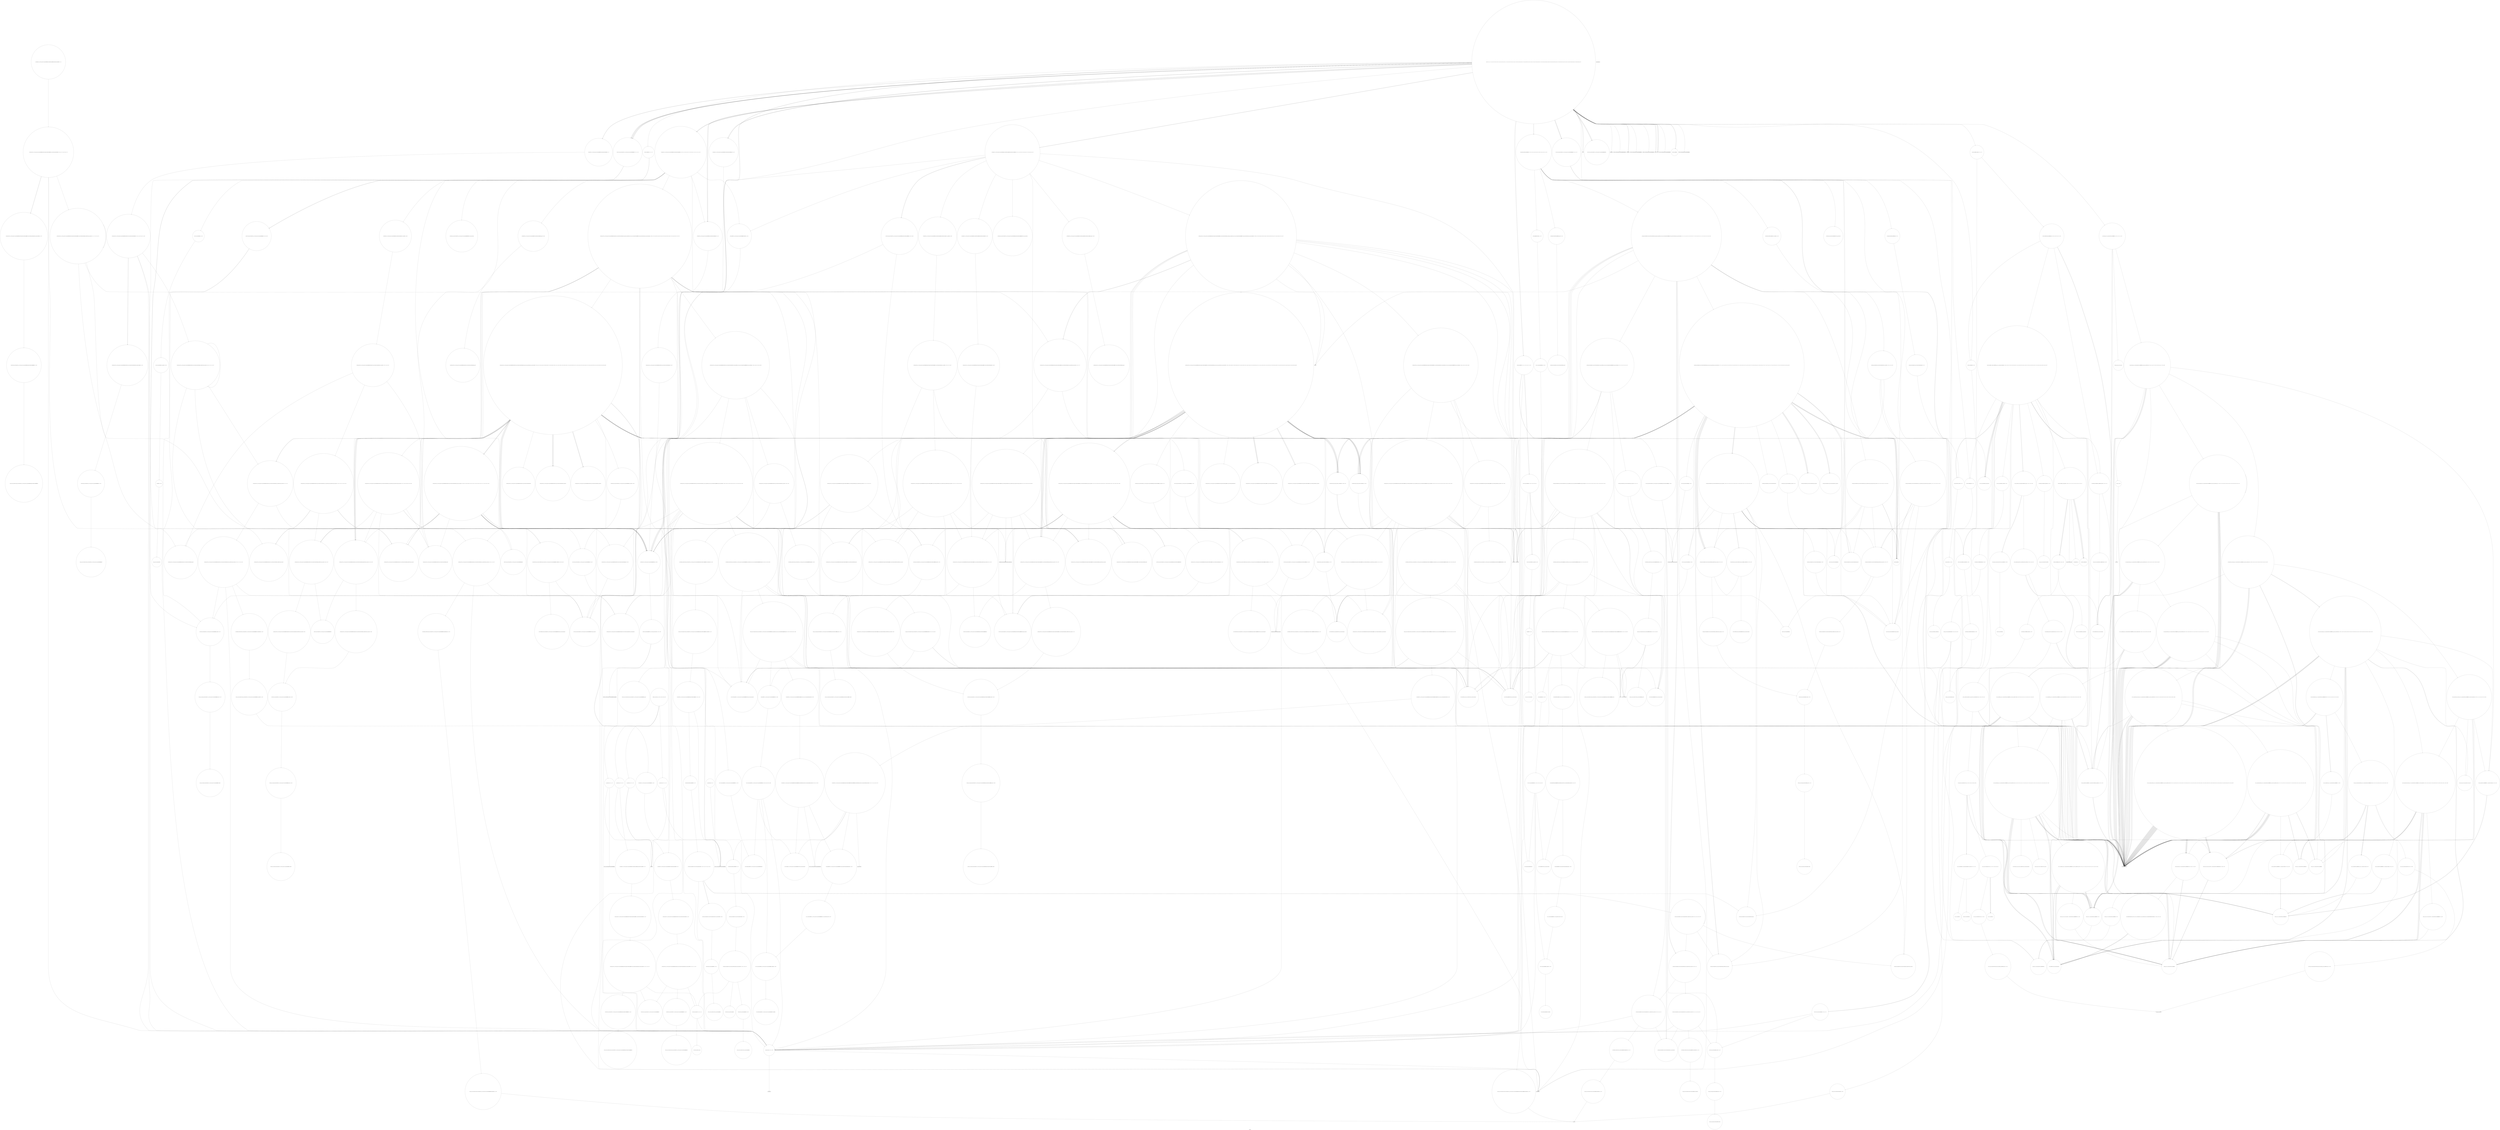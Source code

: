 digraph "Call Graph" {
	label="Call Graph";

	Node0x5648ea8b6cb0 [shape=record,shape=circle,label="{__cxx_global_var_init|{<s0>1|<s1>2}}"];
	Node0x5648ea8b6cb0:s0 -> Node0x5648ea8b6d30[color=black];
	Node0x5648ea8b6cb0:s1 -> Node0x5648eb1a2e80[color=black];
	Node0x5648eb1b20e0 [shape=record,shape=circle,label="{_ZNSt8_Rb_treeINSt7__cxx1112basic_stringIcSt11char_traitsIcESaIcEEESt4pairIKS5_iESt10_Select1stIS8_ESt4lessIS5_ESaIS8_EE29_M_get_insert_hint_unique_posESt23_Rb_tree_const_iteratorIS8_ERS7_|{<s0>890|<s1>891|<s2>892|<s3>893|<s4>894|<s5>895|<s6>896|<s7>897|<s8>898|<s9>899|<s10>900|<s11>901|<s12>902|<s13>903|<s14>904|<s15>905|<s16>906|<s17>907|<s18>908|<s19>909|<s20>910|<s21>911|<s22>912|<s23>913|<s24>914|<s25>915|<s26>916|<s27>917|<s28>918|<s29>919|<s30>920|<s31>921|<s32>922|<s33>923|<s34>924|<s35>925|<s36>926}}"];
	Node0x5648eb1b20e0:s0 -> Node0x5648eb1b2660[color=black];
	Node0x5648eb1b20e0:s1 -> Node0x5648eb1b1be0[color=black];
	Node0x5648eb1b20e0:s2 -> Node0x5648eb1b26e0[color=black];
	Node0x5648eb1b20e0:s3 -> Node0x5648eb1b27e0[color=black];
	Node0x5648eb1b20e0:s4 -> Node0x5648eb1b2760[color=black];
	Node0x5648eb1b20e0:s5 -> Node0x5648eb1a7ba0[color=black];
	Node0x5648eb1b20e0:s6 -> Node0x5648eb1b27e0[color=black];
	Node0x5648eb1b20e0:s7 -> Node0x5648eb1af460[color=black];
	Node0x5648eb1b20e0:s8 -> Node0x5648eb1b2860[color=black];
	Node0x5648eb1b20e0:s9 -> Node0x5648eb1b2760[color=black];
	Node0x5648eb1b20e0:s10 -> Node0x5648eb1a7ba0[color=black];
	Node0x5648eb1b20e0:s11 -> Node0x5648eb1a9e40[color=black];
	Node0x5648eb1b20e0:s12 -> Node0x5648eb1b28e0[color=black];
	Node0x5648eb1b20e0:s13 -> Node0x5648eb1b28e0[color=black];
	Node0x5648eb1b20e0:s14 -> Node0x5648eb1b28e0[color=black];
	Node0x5648eb1b20e0:s15 -> Node0x5648eb1af5e0[color=black];
	Node0x5648eb1b20e0:s16 -> Node0x5648eb1b2960[color=black];
	Node0x5648eb1b20e0:s17 -> Node0x5648eb1b2760[color=black];
	Node0x5648eb1b20e0:s18 -> Node0x5648eb1a7ba0[color=black];
	Node0x5648eb1b20e0:s19 -> Node0x5648eb1a5820[color=black];
	Node0x5648eb1b20e0:s20 -> Node0x5648eb1af460[color=black];
	Node0x5648eb1b20e0:s21 -> Node0x5648eb1af5e0[color=black];
	Node0x5648eb1b20e0:s22 -> Node0x5648eb1b2860[color=black];
	Node0x5648eb1b20e0:s23 -> Node0x5648eb1b2760[color=black];
	Node0x5648eb1b20e0:s24 -> Node0x5648eb1a7ba0[color=black];
	Node0x5648eb1b20e0:s25 -> Node0x5648eb1a9e40[color=black];
	Node0x5648eb1b20e0:s26 -> Node0x5648eb1b27e0[color=black];
	Node0x5648eb1b20e0:s27 -> Node0x5648eb1b27e0[color=black];
	Node0x5648eb1b20e0:s28 -> Node0x5648eb1af460[color=black];
	Node0x5648eb1b20e0:s29 -> Node0x5648eb1b29e0[color=black];
	Node0x5648eb1b20e0:s30 -> Node0x5648eb1b2760[color=black];
	Node0x5648eb1b20e0:s31 -> Node0x5648eb1a7ba0[color=black];
	Node0x5648eb1b20e0:s32 -> Node0x5648eb1a5820[color=black];
	Node0x5648eb1b20e0:s33 -> Node0x5648eb1af460[color=black];
	Node0x5648eb1b20e0:s34 -> Node0x5648eb1af5e0[color=black];
	Node0x5648eb1b20e0:s35 -> Node0x5648eb1b2860[color=black];
	Node0x5648eb1b20e0:s36 -> Node0x5648eb1af760[color=black];
	Node0x5648eb1af760 [shape=record,shape=circle,label="{_ZNSt4pairIPSt18_Rb_tree_node_baseS1_EC2IRS1_Lb1EEEOT_RKS1_|{<s0>700}}"];
	Node0x5648eb1af760:s0 -> Node0x5648eb1af860[color=black];
	Node0x5648eb1a6da0 [shape=record,shape=circle,label="{_ZSt13__adjust_heapIN9__gnu_cxx17__normal_iteratorIPiSt6vectorIiSaIiEEEEliNS0_5__ops15_Iter_less_iterEEvT_T0_SA_T1_T2_|{<s0>408|<s1>409|<s2>410|<s3>411|<s4>412|<s5>413|<s6>414|<s7>415|<s8>416|<s9>417|<s10>418|<s11>419|<s12>420|<s13>421|<s14>422|<s15>423|<s16>424|<s17>425}}"];
	Node0x5648eb1a6da0:s0 -> Node0x5648eb1a6ca0[color=black];
	Node0x5648eb1a6da0:s1 -> Node0x5648eb1a6ca0[color=black];
	Node0x5648eb1a6da0:s2 -> Node0x5648eb1aab40[color=black];
	Node0x5648eb1a6da0:s3 -> Node0x5648eb1a6ca0[color=black];
	Node0x5648eb1a6da0:s4 -> Node0x5648eb1a6d20[color=black];
	Node0x5648eb1a6da0:s5 -> Node0x5648eb1a90c0[color=black];
	Node0x5648eb1a6da0:s6 -> Node0x5648eb1a6ca0[color=black];
	Node0x5648eb1a6da0:s7 -> Node0x5648eb1a6d20[color=black];
	Node0x5648eb1a6da0:s8 -> Node0x5648eb1a6ca0[color=black];
	Node0x5648eb1a6da0:s9 -> Node0x5648eb1a6d20[color=black];
	Node0x5648eb1a6da0:s10 -> Node0x5648eb1a90c0[color=black];
	Node0x5648eb1a6da0:s11 -> Node0x5648eb1a6ca0[color=black];
	Node0x5648eb1a6da0:s12 -> Node0x5648eb1a6d20[color=black];
	Node0x5648eb1a6da0:s13 -> Node0x5648eb1a6e20[color=black];
	Node0x5648eb1a6da0:s14 -> Node0x5648eb1a6ea0[color=black];
	Node0x5648eb1a6da0:s15 -> Node0x5648eb1a9e40[color=black];
	Node0x5648eb1a6da0:s16 -> Node0x5648eb1a90c0[color=black];
	Node0x5648eb1a6da0:s17 -> Node0x5648eb1a6f20[color=black];
	Node0x5648eb1a4c00 [shape=record,shape=circle,label="{_ZNSt8_Rb_treeIiSt4pairIKiiESt10_Select1stIS2_ESt4lessIiESaIS2_EE21_M_get_Node_allocatorEv}"];
	Node0x5648eb1a3a80 [shape=record,shape=circle,label="{_ZNSt3mapINSt7__cxx1112basic_stringIcSt11char_traitsIcESaIcEEEiSt4lessIS5_ESaISt4pairIKS5_iEEEixERS9_|{<s0>103|<s1>104|<s2>105|<s3>106|<s4>107|<s5>108|<s6>109|<s7>110|<s8>111|<s9>112|<s10>113}}"];
	Node0x5648eb1a3a80:s0 -> Node0x5648eb1b17e0[color=black];
	Node0x5648eb1a3a80:s1 -> Node0x5648eb1a3d00[color=black];
	Node0x5648eb1a3a80:s2 -> Node0x5648eb1b1860[color=black];
	Node0x5648eb1a3a80:s3 -> Node0x5648eb1b18e0[color=black];
	Node0x5648eb1a3a80:s4 -> Node0x5648eb1b1960[color=black];
	Node0x5648eb1a3a80:s5 -> Node0x5648eb1a7ba0[color=black];
	Node0x5648eb1a3a80:s6 -> Node0x5648eb1b1a60[color=black];
	Node0x5648eb1a3a80:s7 -> Node0x5648eb1a7da0[color=black];
	Node0x5648eb1a3a80:s8 -> Node0x5648eb1b19e0[color=black];
	Node0x5648eb1a3a80:s9 -> Node0x5648eb1a9e40[color=black];
	Node0x5648eb1a3a80:s10 -> Node0x5648eb1b1960[color=black];
	Node0x5648eb1b0560 [shape=record,shape=circle,label="{_ZNK9__gnu_cxx16__aligned_membufISt4pairIKiiEE7_M_addrEv}"];
	Node0x5648eb1a7ba0 [shape=record,shape=circle,label="{_ZNKSt4lessINSt7__cxx1112basic_stringIcSt11char_traitsIcESaIcEEEEclERKS5_S8_|{<s0>553}}"];
	Node0x5648eb1a7ba0:s0 -> Node0x5648eb1a8420[color=black];
	Node0x5648eb1a9240 [shape=record,shape=circle,label="{_ZNSt6vectorIiSaIiEE17_M_realloc_insertIJiEEEvN9__gnu_cxx17__normal_iteratorIPiS1_EEDpOT_|{<s0>245|<s1>246|<s2>247|<s3>248|<s4>249|<s5>250|<s6>251|<s7>252|<s8>253|<s9>254|<s10>255|<s11>256|<s12>257|<s13>258|<s14>259|<s15>260|<s16>261|<s17>262|<s18>263|<s19>264|<s20>265|<s21>266|<s22>267}}"];
	Node0x5648eb1a9240:s0 -> Node0x5648eb1a9340[color=black];
	Node0x5648eb1a9240:s1 -> Node0x5648eb1a3700[color=black];
	Node0x5648eb1a9240:s2 -> Node0x5648eb1a93c0[color=black];
	Node0x5648eb1a9240:s3 -> Node0x5648eb1a9440[color=black];
	Node0x5648eb1a9240:s4 -> Node0x5648eb1a91c0[color=black];
	Node0x5648eb1a9240:s5 -> Node0x5648eb1a9140[color=black];
	Node0x5648eb1a9240:s6 -> Node0x5648eb1a9540[color=black];
	Node0x5648eb1a9240:s7 -> Node0x5648eb1a5300[color=black];
	Node0x5648eb1a9240:s8 -> Node0x5648eb1a94c0[color=black];
	Node0x5648eb1a9240:s9 -> Node0x5648eb1a9540[color=black];
	Node0x5648eb1a9240:s10 -> Node0x5648eb1a5300[color=black];
	Node0x5648eb1a9240:s11 -> Node0x5648eb1a94c0[color=black];
	Node0x5648eb1a9240:s12 -> Node0x5648eb1a5520[color=black];
	Node0x5648eb1a9240:s13 -> Node0x5648eb1a95c0[color=black];
	Node0x5648eb1a9240:s14 -> Node0x5648eb1a96c0[color=black];
	Node0x5648eb1a9240:s15 -> Node0x5648eb1a5300[color=black];
	Node0x5648eb1a9240:s16 -> Node0x5648eb1a5280[color=black];
	Node0x5648eb1a9240:s17 -> Node0x5648eb1a8d40[color=black];
	Node0x5648eb1a9240:s18 -> Node0x5648eb1a9640[color=black];
	Node0x5648eb1a9240:s19 -> Node0x5648eb1a5300[color=black];
	Node0x5648eb1a9240:s20 -> Node0x5648eb1a5280[color=black];
	Node0x5648eb1a9240:s21 -> Node0x5648eb1a8d40[color=black];
	Node0x5648eb1a9240:s22 -> Node0x5648eb1a54a0[color=black];
	Node0x5648eb1a58a0 [shape=record,shape=circle,label="{_ZNSt8_Rb_treeINSt7__cxx1112basic_stringIcSt11char_traitsIcESaIcEEESt4pairIKS5_iESt10_Select1stIS8_ESt4lessIS5_ESaIS8_EE7_S_leftEPSt18_Rb_tree_node_base}"];
	Node0x5648eb1b1360 [shape=record,shape=circle,label="{_ZNSt8_Rb_treeIiSt4pairIKiiESt10_Select1stIS2_ESt4lessIiESaIS2_EE24_M_get_insert_unique_posERS1_|{<s0>830|<s1>831|<s2>832|<s3>833|<s4>834|<s5>835|<s6>836|<s7>837|<s8>838|<s9>839|<s10>840|<s11>841|<s12>842|<s13>843|<s14>844}}"];
	Node0x5648eb1b1360:s0 -> Node0x5648eb1a4800[color=black];
	Node0x5648eb1b1360:s1 -> Node0x5648eb1b01e0[color=black];
	Node0x5648eb1b1360:s2 -> Node0x5648eb1b0260[color=black];
	Node0x5648eb1b1360:s3 -> Node0x5648eb1afe60[color=black];
	Node0x5648eb1b1360:s4 -> Node0x5648eb1a4980[color=black];
	Node0x5648eb1b1360:s5 -> Node0x5648eb1a4900[color=black];
	Node0x5648eb1b1360:s6 -> Node0x5648eb1b02e0[color=black];
	Node0x5648eb1b1360:s7 -> Node0x5648eb1b15e0[color=black];
	Node0x5648eb1b1360:s8 -> Node0x5648eb1afce0[color=black];
	Node0x5648eb1b1360:s9 -> Node0x5648eb1b1660[color=black];
	Node0x5648eb1b1360:s10 -> Node0x5648eb1b1460[color=black];
	Node0x5648eb1b1360:s11 -> Node0x5648eb1b1260[color=black];
	Node0x5648eb1b1360:s12 -> Node0x5648eb1afe60[color=black];
	Node0x5648eb1b1360:s13 -> Node0x5648eb1b1660[color=black];
	Node0x5648eb1b1360:s14 -> Node0x5648eb1af760[color=black];
	Node0x5648eb1a89a0 [shape=record,shape=circle,label="{_ZNSt16allocator_traitsISaISt13_Rb_tree_nodeISt4pairIKNSt7__cxx1112basic_stringIcSt11char_traitsIcESaIcEEESt3mapIiiSt4lessIiESaIS1_IKiiEEEEEEE8allocateERSI_m|{<s0>650}}"];
	Node0x5648eb1a89a0:s0 -> Node0x5648eb1a8a20[color=black];
	Node0x5648eb1aa040 [shape=record,shape=circle,label="{_ZSt12__miter_baseIPiEDTcl12__miter_basecldtfp_4baseEEESt13move_iteratorIT_E|{<s0>311|<s1>312}}"];
	Node0x5648eb1aa040:s0 -> Node0x5648eb1aa340[color=black];
	Node0x5648eb1aa040:s1 -> Node0x5648eb1aa2c0[color=black];
	Node0x5648eb1a66a0 [shape=record,shape=circle,label="{_ZNSt8_Rb_treeINSt7__cxx1112basic_stringIcSt11char_traitsIcESaIcEEESt4pairIKS5_St3mapIiiSt4lessIiESaIS6_IKiiEEEESt10_Select1stISF_ES9_IS5_ESaISF_EE11_M_put_nodeEPSt13_Rb_tree_nodeISF_E|{<s0>182|<s1>183|<s2>184}}"];
	Node0x5648eb1a66a0:s0 -> Node0x5648eb1a67a0[color=black];
	Node0x5648eb1a66a0:s1 -> Node0x5648eb1a6aa0[color=black];
	Node0x5648eb1a66a0:s2 -> Node0x5648eb1a54a0[color=black];
	Node0x5648ea8b6d30 [shape=record,shape=Mrecord,label="{_ZNSt7__cxx1112basic_stringIcSt11char_traitsIcESaIcEEC1Ev}"];
	Node0x5648eb1b2160 [shape=record,shape=circle,label="{_ZNSt8_Rb_treeINSt7__cxx1112basic_stringIcSt11char_traitsIcESaIcEEESt4pairIKS5_iESt10_Select1stIS8_ESt4lessIS5_ESaIS8_EE14_M_insert_nodeEPSt18_Rb_tree_node_baseSG_PSt13_Rb_tree_nodeIS8_E|{<s0>927|<s1>928|<s2>929|<s3>930|<s4>931|<s5>932}}"];
	Node0x5648eb1b2160:s0 -> Node0x5648eb1b1be0[color=black];
	Node0x5648eb1b2160:s1 -> Node0x5648eb1b1c60[color=black];
	Node0x5648eb1b2160:s2 -> Node0x5648eb1b2760[color=black];
	Node0x5648eb1b2160:s3 -> Node0x5648eb1a7ba0[color=black];
	Node0x5648eb1b2160:s4 -> Node0x5648eb1afb60[color=black];
	Node0x5648eb1b2160:s5 -> Node0x5648eb1b1ce0[color=black];
	Node0x5648eb1af7e0 [shape=record,shape=circle,label="{_ZNSt8_Rb_treeINSt7__cxx1112basic_stringIcSt11char_traitsIcESaIcEEESt4pairIKS5_St3mapIiiSt4lessIiESaIS6_IKiiEEEESt10_Select1stISF_ES9_IS5_ESaISF_EE8_S_valueEPKSt18_Rb_tree_node_base|{<s0>701}}"];
	Node0x5648eb1af7e0:s0 -> Node0x5648eb1a81a0[color=black];
	Node0x5648eb1a6e20 [shape=record,shape=circle,label="{_ZSt4moveIRN9__gnu_cxx5__ops15_Iter_less_iterEEONSt16remove_referenceIT_E4typeEOS5_}"];
	Node0x5648eb1a4c80 [shape=record,shape=circle,label="{_ZNSt13_Rb_tree_nodeISt4pairIKiiEE9_M_valptrEv|{<s0>219}}"];
	Node0x5648eb1a4c80:s0 -> Node0x5648eb1a4d80[color=black];
	Node0x5648eb1a3b00 [shape=record,shape=circle,label="{_ZNSt6vectorIiSaIiEED2Ev|{<s0>114|<s1>115|<s2>116|<s3>117|<s4>118}}"];
	Node0x5648eb1a3b00:s0 -> Node0x5648eb1a5300[color=black];
	Node0x5648eb1a3b00:s1 -> Node0x5648eb1a5280[color=black];
	Node0x5648eb1a3b00:s2 -> Node0x5648eb1a5380[color=black];
	Node0x5648eb1a3b00:s3 -> Node0x5648eb1a5380[color=black];
	Node0x5648eb1a3b00:s4 -> Node0x5648eb1a54a0[color=black];
	Node0x5648eb1b05e0 [shape=record,shape=circle,label="{_ZNSt8_Rb_treeIiSt4pairIKiiESt10_Select1stIS2_ESt4lessIiESaIS2_EE3endEv|{<s0>741}}"];
	Node0x5648eb1b05e0:s0 -> Node0x5648eb1b02e0[color=black];
	Node0x5648eb1a7c20 [shape=record,shape=circle,label="{_ZNKSt17_Rb_tree_iteratorISt4pairIKNSt7__cxx1112basic_stringIcSt11char_traitsIcESaIcEEESt3mapIiiSt4lessIiESaIS0_IKiiEEEEEdeEv|{<s0>554|<s1>555}}"];
	Node0x5648eb1a7c20:s0 -> Node0x5648eb1a6820[color=black];
	Node0x5648eb1a7c20:s1 -> Node0x5648eb1a54a0[color=black];
	Node0x5648eb1a92c0 [shape=record,shape=circle,label="{_ZN9__gnu_cxx13new_allocatorIiE9constructIiJiEEEvPT_DpOT0_|{<s0>268}}"];
	Node0x5648eb1a92c0:s0 -> Node0x5648eb1a91c0[color=black];
	Node0x5648eb1a5920 [shape=record,shape=circle,label="{_ZNSt8_Rb_treeINSt7__cxx1112basic_stringIcSt11char_traitsIcESaIcEEESt4pairIKS5_iESt10_Select1stIS8_ESt4lessIS5_ESaIS8_EE12_M_drop_nodeEPSt13_Rb_tree_nodeIS8_E|{<s0>144|<s1>145}}"];
	Node0x5648eb1a5920:s0 -> Node0x5648eb1a59a0[color=black];
	Node0x5648eb1a5920:s1 -> Node0x5648eb1a5a20[color=black];
	Node0x5648eb1b13e0 [shape=record,shape=circle,label="{_ZNSt8_Rb_treeIiSt4pairIKiiESt10_Select1stIS2_ESt4lessIiESaIS2_EE11_M_leftmostEv}"];
	Node0x5648eb1a8a20 [shape=record,shape=circle,label="{_ZN9__gnu_cxx13new_allocatorISt13_Rb_tree_nodeISt4pairIKNSt7__cxx1112basic_stringIcSt11char_traitsIcESaIcEEESt3mapIiiSt4lessIiESaIS2_IKiiEEEEEE8allocateEmPKv|{<s0>651|<s1>652|<s2>653}}"];
	Node0x5648eb1a8a20:s0 -> Node0x5648eb1a8aa0[color=black];
	Node0x5648eb1a8a20:s1 -> Node0x5648eb1a9bc0[color=black];
	Node0x5648eb1a8a20:s2 -> Node0x5648eb1a9c40[color=black];
	Node0x5648eb1aa0c0 [shape=record,shape=circle,label="{_ZSt13__copy_move_aILb1EPiS0_ET1_T0_S2_S1_|{<s0>313}}"];
	Node0x5648eb1aa0c0:s0 -> Node0x5648eb1aa1c0[color=black];
	Node0x5648eb1a6720 [shape=record,shape=circle,label="{_ZNSt16allocator_traitsISaISt13_Rb_tree_nodeISt4pairIKNSt7__cxx1112basic_stringIcSt11char_traitsIcESaIcEEESt3mapIiiSt4lessIiESaIS1_IKiiEEEEEEE7destroyISG_EEvRSI_PT_|{<s0>185}}"];
	Node0x5648eb1a6720:s0 -> Node0x5648eb1a68a0[color=black];
	Node0x5648eb1a2d80 [shape=record,shape=circle,label="{__cxx_global_array_dtor|{<s0>3}}"];
	Node0x5648eb1a2d80:s0 -> Node0x5648eb1a2e00[color=black];
	Node0x5648eb1b21e0 [shape=record,shape=circle,label="{_ZNSt8_Rb_treeINSt7__cxx1112basic_stringIcSt11char_traitsIcESaIcEEESt4pairIKS5_iESt10_Select1stIS8_ESt4lessIS5_ESaIS8_EE11_M_get_nodeEv|{<s0>933|<s1>934}}"];
	Node0x5648eb1b21e0:s0 -> Node0x5648eb1a5b20[color=black];
	Node0x5648eb1b21e0:s1 -> Node0x5648eb1b22e0[color=black];
	Node0x5648eb1af860 [shape=record,shape=circle,label="{_ZSt7forwardIRPSt18_Rb_tree_node_baseEOT_RNSt16remove_referenceIS3_E4typeE}"];
	Node0x5648eb1a6ea0 [shape=record,shape=circle,label="{_ZN9__gnu_cxx5__ops14_Iter_less_valC2ENS0_15_Iter_less_iterE}"];
	Node0x5648eb1a4d00 [shape=record,shape=circle,label="{_ZN9__gnu_cxx13new_allocatorISt13_Rb_tree_nodeISt4pairIKiiEEE7destroyIS4_EEvPT_}"];
	Node0x5648eb1a3b80 [shape=record,shape=Mrecord,label="{printf}"];
	Node0x5648eb1b0660 [shape=record,shape=circle,label="{_ZNKSt8_Rb_treeIiSt4pairIKiiESt10_Select1stIS2_ESt4lessIiESaIS2_EE8key_compEv}"];
	Node0x5648eb1a7ca0 [shape=record,shape=circle,label="{_ZNSt8_Rb_treeINSt7__cxx1112basic_stringIcSt11char_traitsIcESaIcEEESt4pairIKS5_St3mapIiiSt4lessIiESaIS6_IKiiEEEESt10_Select1stISF_ES9_IS5_ESaISF_EE22_M_emplace_hint_uniqueIJRKSt21piecewise_construct_tSt5tupleIJRS7_EESP_IJEEEEESt17_Rb_tree_iteratorISF_ESt23_Rb_tree_const_iteratorISF_EDpOT_|{<s0>556|<s1>557|<s2>558|<s3>559|<s4>560|<s5>561|<s6>562|<s7>563|<s8>564|<s9>565|<s10>566|<s11>567|<s12>568|<s13>569|<s14>570|<s15>571}}"];
	Node0x5648eb1a7ca0:s0 -> Node0x5648eb1a85a0[color=black];
	Node0x5648eb1a7ca0:s1 -> Node0x5648eb1a8620[color=black];
	Node0x5648eb1a7ca0:s2 -> Node0x5648eb1a86a0[color=black];
	Node0x5648eb1a7ca0:s3 -> Node0x5648eb1a8520[color=black];
	Node0x5648eb1a7ca0:s4 -> Node0x5648eb1a9e40[color=black];
	Node0x5648eb1a7ca0:s5 -> Node0x5648eb1a7fa0[color=black];
	Node0x5648eb1a7ca0:s6 -> Node0x5648eb1a8720[color=black];
	Node0x5648eb1a7ca0:s7 -> Node0x5648eb1a87a0[color=black];
	Node0x5648eb1a7ca0:s8 -> Node0x5648eb1a5520[color=black];
	Node0x5648eb1a7ca0:s9 -> Node0x5648eb1a65a0[color=black];
	Node0x5648eb1a7ca0:s10 -> Node0x5648eb1a9640[color=black];
	Node0x5648eb1a7ca0:s11 -> Node0x5648eb1a65a0[color=black];
	Node0x5648eb1a7ca0:s12 -> Node0x5648eb1a8020[color=black];
	Node0x5648eb1a7ca0:s13 -> Node0x5648eb1a96c0[color=black];
	Node0x5648eb1a7ca0:s14 -> Node0x5648eb1a8820[color=black];
	Node0x5648eb1a7ca0:s15 -> Node0x5648eb1a54a0[color=black];
	Node0x5648eb1a9340 [shape=record,shape=circle,label="{_ZNKSt6vectorIiSaIiEE12_M_check_lenEmPKc|{<s0>269|<s1>270|<s2>271|<s3>272|<s4>273|<s5>274|<s6>275|<s7>276|<s8>277}}"];
	Node0x5648eb1a9340:s0 -> Node0x5648eb1a9740[color=black];
	Node0x5648eb1a9340:s1 -> Node0x5648eb1a97c0[color=black];
	Node0x5648eb1a9340:s2 -> Node0x5648eb1a9840[color=black];
	Node0x5648eb1a9340:s3 -> Node0x5648eb1a97c0[color=black];
	Node0x5648eb1a9340:s4 -> Node0x5648eb1a97c0[color=black];
	Node0x5648eb1a9340:s5 -> Node0x5648eb1a98c0[color=black];
	Node0x5648eb1a9340:s6 -> Node0x5648eb1a97c0[color=black];
	Node0x5648eb1a9340:s7 -> Node0x5648eb1a9740[color=black];
	Node0x5648eb1a9340:s8 -> Node0x5648eb1a9740[color=black];
	Node0x5648eb1a59a0 [shape=record,shape=circle,label="{_ZNSt8_Rb_treeINSt7__cxx1112basic_stringIcSt11char_traitsIcESaIcEEESt4pairIKS5_iESt10_Select1stIS8_ESt4lessIS5_ESaIS8_EE15_M_destroy_nodeEPSt13_Rb_tree_nodeIS8_E|{<s0>146|<s1>147|<s2>148|<s3>149}}"];
	Node0x5648eb1a59a0:s0 -> Node0x5648eb1a5b20[color=black];
	Node0x5648eb1a59a0:s1 -> Node0x5648eb1a5ba0[color=black];
	Node0x5648eb1a59a0:s2 -> Node0x5648eb1a5aa0[color=black];
	Node0x5648eb1a59a0:s3 -> Node0x5648eb1a54a0[color=black];
	Node0x5648eb1b1460 [shape=record,shape=circle,label="{_ZNSt17_Rb_tree_iteratorISt4pairIKiiEEmmEv|{<s0>845}}"];
	Node0x5648eb1b1460:s0 -> Node0x5648eb1afa60[color=black];
	Node0x5648eb1a8aa0 [shape=record,shape=circle,label="{_ZNK9__gnu_cxx13new_allocatorISt13_Rb_tree_nodeISt4pairIKNSt7__cxx1112basic_stringIcSt11char_traitsIcESaIcEEESt3mapIiiSt4lessIiESaIS2_IKiiEEEEEE8max_sizeEv}"];
	Node0x5648eb1aa140 [shape=record,shape=circle,label="{_ZSt12__niter_baseIPiET_S1_}"];
	Node0x5648eb1a67a0 [shape=record,shape=circle,label="{_ZNSt8_Rb_treeINSt7__cxx1112basic_stringIcSt11char_traitsIcESaIcEEESt4pairIKS5_St3mapIiiSt4lessIiESaIS6_IKiiEEEESt10_Select1stISF_ES9_IS5_ESaISF_EE21_M_get_Node_allocatorEv}"];
	Node0x5648eb1a2e00 [shape=record,shape=Mrecord,label="{_ZNSt7__cxx1112basic_stringIcSt11char_traitsIcESaIcEED1Ev}"];
	Node0x5648eb1b2260 [shape=record,shape=circle,label="{_ZNSt8_Rb_treeINSt7__cxx1112basic_stringIcSt11char_traitsIcESaIcEEESt4pairIKS5_iESt10_Select1stIS8_ESt4lessIS5_ESaIS8_EE17_M_construct_nodeIJRKSt21piecewise_construct_tSt5tupleIJRS7_EESJ_IJEEEEEvPSt13_Rb_tree_nodeIS8_EDpOT_|{<s0>935|<s1>936|<s2>937|<s3>938|<s4>939|<s5>940|<s6>941|<s7>942|<s8>943|<s9>944|<s10>945}}"];
	Node0x5648eb1b2260:s0 -> Node0x5648eb1a5b20[color=black];
	Node0x5648eb1b2260:s1 -> Node0x5648eb1a5ba0[color=black];
	Node0x5648eb1b2260:s2 -> Node0x5648eb1a85a0[color=black];
	Node0x5648eb1b2260:s3 -> Node0x5648eb1a8620[color=black];
	Node0x5648eb1b2260:s4 -> Node0x5648eb1a86a0[color=black];
	Node0x5648eb1b2260:s5 -> Node0x5648eb1b2460[color=black];
	Node0x5648eb1b2260:s6 -> Node0x5648eb1a5520[color=black];
	Node0x5648eb1b2260:s7 -> Node0x5648eb1a5a20[color=black];
	Node0x5648eb1b2260:s8 -> Node0x5648eb1a9640[color=black];
	Node0x5648eb1b2260:s9 -> Node0x5648eb1a96c0[color=black];
	Node0x5648eb1b2260:s10 -> Node0x5648eb1a54a0[color=black];
	Node0x5648eb1af8e0 [shape=record,shape=circle,label="{_ZNSt8_Rb_treeINSt7__cxx1112basic_stringIcSt11char_traitsIcESaIcEEESt4pairIKS5_St3mapIiiSt4lessIiESaIS6_IKiiEEEESt10_Select1stISF_ES9_IS5_ESaISF_EE5beginEv|{<s0>702}}"];
	Node0x5648eb1af8e0:s0 -> Node0x5648eb1a8020[color=black];
	Node0x5648eb1a6f20 [shape=record,shape=circle,label="{_ZSt11__push_heapIN9__gnu_cxx17__normal_iteratorIPiSt6vectorIiSaIiEEEEliNS0_5__ops14_Iter_less_valEEvT_T0_SA_T1_RT2_|{<s0>426|<s1>427|<s2>428|<s3>429|<s4>430|<s5>431|<s6>432|<s7>433|<s8>434|<s9>435}}"];
	Node0x5648eb1a6f20:s0 -> Node0x5648eb1a6ca0[color=black];
	Node0x5648eb1a6f20:s1 -> Node0x5648eb1a6fa0[color=black];
	Node0x5648eb1a6f20:s2 -> Node0x5648eb1a6ca0[color=black];
	Node0x5648eb1a6f20:s3 -> Node0x5648eb1a6d20[color=black];
	Node0x5648eb1a6f20:s4 -> Node0x5648eb1a90c0[color=black];
	Node0x5648eb1a6f20:s5 -> Node0x5648eb1a6ca0[color=black];
	Node0x5648eb1a6f20:s6 -> Node0x5648eb1a6d20[color=black];
	Node0x5648eb1a6f20:s7 -> Node0x5648eb1a90c0[color=black];
	Node0x5648eb1a6f20:s8 -> Node0x5648eb1a6ca0[color=black];
	Node0x5648eb1a6f20:s9 -> Node0x5648eb1a6d20[color=black];
	Node0x5648eb1a4d80 [shape=record,shape=circle,label="{_ZN9__gnu_cxx16__aligned_membufISt4pairIKiiEE6_M_ptrEv|{<s0>220}}"];
	Node0x5648eb1a4d80:s0 -> Node0x5648eb1a4e00[color=black];
	Node0x5648eb1a3c00 [shape=record,shape=circle,label="{_ZNSt3mapINSt7__cxx1112basic_stringIcSt11char_traitsIcESaIcEEEiSt4lessIS5_ESaISt4pairIKS5_iEEE5beginEv|{<s0>119}}"];
	Node0x5648eb1a3c00:s0 -> Node0x5648eb1b2ae0[color=black];
	Node0x5648eb1b06e0 [shape=record,shape=circle,label="{_ZNSt8_Rb_treeIiSt4pairIKiiESt10_Select1stIS2_ESt4lessIiESaIS2_EE14_M_create_nodeIJRKSt21piecewise_construct_tSt5tupleIJRS1_EESD_IJEEEEEPSt13_Rb_tree_nodeIS2_EDpOT_|{<s0>742|<s1>743|<s2>744|<s3>745|<s4>746}}"];
	Node0x5648eb1b06e0:s0 -> Node0x5648eb1b08e0[color=black];
	Node0x5648eb1b06e0:s1 -> Node0x5648eb1a85a0[color=black];
	Node0x5648eb1b06e0:s2 -> Node0x5648eb1b0760[color=black];
	Node0x5648eb1b06e0:s3 -> Node0x5648eb1a86a0[color=black];
	Node0x5648eb1b06e0:s4 -> Node0x5648eb1b0960[color=black];
	Node0x5648eb1a7d20 [shape=record,shape=circle,label="{_ZNSt23_Rb_tree_const_iteratorISt4pairIKNSt7__cxx1112basic_stringIcSt11char_traitsIcESaIcEEESt3mapIiiSt4lessIiESaIS0_IKiiEEEEEC2ERKSt17_Rb_tree_iteratorISF_E}"];
	Node0x5648eb1a93c0 [shape=record,shape=circle,label="{_ZN9__gnu_cxxmiIPiSt6vectorIiSaIiEEEENS_17__normal_iteratorIT_T0_E15difference_typeERKS8_SB_|{<s0>278|<s1>279}}"];
	Node0x5648eb1a93c0:s0 -> Node0x5648eb1a9540[color=black];
	Node0x5648eb1a93c0:s1 -> Node0x5648eb1a9540[color=black];
	Node0x5648eb1a5a20 [shape=record,shape=circle,label="{_ZNSt8_Rb_treeINSt7__cxx1112basic_stringIcSt11char_traitsIcESaIcEEESt4pairIKS5_iESt10_Select1stIS8_ESt4lessIS5_ESaIS8_EE11_M_put_nodeEPSt13_Rb_tree_nodeIS8_E|{<s0>150|<s1>151|<s2>152}}"];
	Node0x5648eb1a5a20:s0 -> Node0x5648eb1a5b20[color=black];
	Node0x5648eb1a5a20:s1 -> Node0x5648eb1a5e20[color=black];
	Node0x5648eb1a5a20:s2 -> Node0x5648eb1a54a0[color=black];
	Node0x5648eb1b14e0 [shape=record,shape=circle,label="{_ZNSt17_Rb_tree_iteratorISt4pairIKiiEEppEv|{<s0>846}}"];
	Node0x5648eb1b14e0:s0 -> Node0x5648eb1afae0[color=black];
	Node0x5648eb1a8b20 [shape=record,shape=circle,label="{_ZNSt16allocator_traitsISaISt13_Rb_tree_nodeISt4pairIKNSt7__cxx1112basic_stringIcSt11char_traitsIcESaIcEEESt3mapIiiSt4lessIiESaIS1_IKiiEEEEEEE9constructISG_JRKSt21piecewise_construct_tSt5tupleIJRS8_EESO_IJEEEEEvRSI_PT_DpOT0_|{<s0>654|<s1>655|<s2>656|<s3>657}}"];
	Node0x5648eb1a8b20:s0 -> Node0x5648eb1a85a0[color=black];
	Node0x5648eb1a8b20:s1 -> Node0x5648eb1a8620[color=black];
	Node0x5648eb1a8b20:s2 -> Node0x5648eb1a86a0[color=black];
	Node0x5648eb1a8b20:s3 -> Node0x5648eb1a8ba0[color=black];
	Node0x5648eb1aa1c0 [shape=record,shape=circle,label="{_ZNSt11__copy_moveILb1ELb1ESt26random_access_iterator_tagE8__copy_mIiEEPT_PKS3_S6_S4_|{<s0>314}}"];
	Node0x5648eb1aa1c0:s0 -> Node0x5648eb1aa240[color=black];
	Node0x5648eb1a6820 [shape=record,shape=circle,label="{_ZNSt13_Rb_tree_nodeISt4pairIKNSt7__cxx1112basic_stringIcSt11char_traitsIcESaIcEEESt3mapIiiSt4lessIiESaIS0_IKiiEEEEE9_M_valptrEv|{<s0>186}}"];
	Node0x5648eb1a6820:s0 -> Node0x5648eb1a69a0[color=black];
	Node0x5648eb1a2e80 [shape=record,shape=Mrecord,label="{__cxa_atexit}"];
	Node0x5648eb1b22e0 [shape=record,shape=circle,label="{_ZNSt16allocator_traitsISaISt13_Rb_tree_nodeISt4pairIKNSt7__cxx1112basic_stringIcSt11char_traitsIcESaIcEEEiEEEE8allocateERSB_m|{<s0>946}}"];
	Node0x5648eb1b22e0:s0 -> Node0x5648eb1b2360[color=black];
	Node0x5648eb1af960 [shape=record,shape=circle,label="{_ZNSt4pairIPSt18_Rb_tree_node_baseS1_EC2IRPSt13_Rb_tree_nodeIS_IKNSt7__cxx1112basic_stringIcSt11char_traitsIcESaIcEEESt3mapIiiSt4lessIiESaIS_IKiiEEEEERS1_Lb1EEEOT_OT0_|{<s0>703|<s1>704}}"];
	Node0x5648eb1af960:s0 -> Node0x5648eb1af9e0[color=black];
	Node0x5648eb1af960:s1 -> Node0x5648eb1af860[color=black];
	Node0x5648eb1a6fa0 [shape=record,shape=circle,label="{_ZNK9__gnu_cxx5__ops14_Iter_less_valclINS_17__normal_iteratorIPiSt6vectorIiSaIiEEEEiEEbT_RT0_|{<s0>436}}"];
	Node0x5648eb1a6fa0:s0 -> Node0x5648eb1a6d20[color=black];
	Node0x5648eb1a4e00 [shape=record,shape=circle,label="{_ZN9__gnu_cxx16__aligned_membufISt4pairIKiiEE7_M_addrEv}"];
	Node0x5648eb1a3c80 [shape=record,shape=circle,label="{_ZNKSt17_Rb_tree_iteratorISt4pairIKNSt7__cxx1112basic_stringIcSt11char_traitsIcESaIcEEEiEEneERKS9_}"];
	Node0x5648eb1b0760 [shape=record,shape=circle,label="{_ZSt7forwardISt5tupleIJRKiEEEOT_RNSt16remove_referenceIS4_E4typeE}"];
	Node0x5648eb1a7da0 [shape=record,shape=circle,label="{_ZNSt5tupleIJRKNSt7__cxx1112basic_stringIcSt11char_traitsIcESaIcEEEEEC2IvLb1EEES7_|{<s0>572}}"];
	Node0x5648eb1a7da0:s0 -> Node0x5648eb1afbe0[color=black];
	Node0x5648eb1a9440 [shape=record,shape=circle,label="{_ZNSt12_Vector_baseIiSaIiEE11_M_allocateEm|{<s0>280}}"];
	Node0x5648eb1a9440:s0 -> Node0x5648eb1a9ac0[color=black];
	Node0x5648eb1a5aa0 [shape=record,shape=circle,label="{_ZNSt16allocator_traitsISaISt13_Rb_tree_nodeISt4pairIKNSt7__cxx1112basic_stringIcSt11char_traitsIcESaIcEEEiEEEE7destroyIS9_EEvRSB_PT_|{<s0>153}}"];
	Node0x5648eb1a5aa0:s0 -> Node0x5648eb1a5c20[color=black];
	Node0x5648eb1b1560 [shape=record,shape=circle,label="{_ZNSt8_Rb_treeIiSt4pairIKiiESt10_Select1stIS2_ESt4lessIiESaIS2_EE8_S_valueEPKSt18_Rb_tree_node_base|{<s0>847}}"];
	Node0x5648eb1b1560:s0 -> Node0x5648eb1b0460[color=black];
	Node0x5648eb1a8ba0 [shape=record,shape=circle,label="{_ZN9__gnu_cxx13new_allocatorISt13_Rb_tree_nodeISt4pairIKNSt7__cxx1112basic_stringIcSt11char_traitsIcESaIcEEESt3mapIiiSt4lessIiESaIS2_IKiiEEEEEE9constructISH_JRKSt21piecewise_construct_tSt5tupleIJRS9_EESO_IJEEEEEvPT_DpOT0_|{<s0>658|<s1>659|<s2>660|<s3>661|<s4>662}}"];
	Node0x5648eb1a8ba0:s0 -> Node0x5648eb1a85a0[color=black];
	Node0x5648eb1a8ba0:s1 -> Node0x5648eb1a8620[color=black];
	Node0x5648eb1a8ba0:s2 -> Node0x5648eb1a8c20[color=black];
	Node0x5648eb1a8ba0:s3 -> Node0x5648eb1a86a0[color=black];
	Node0x5648eb1a8ba0:s4 -> Node0x5648eb1aece0[color=black];
	Node0x5648eb1aa240 [shape=record,shape=Mrecord,label="{llvm.memmove.p0i8.p0i8.i64}"];
	Node0x5648eb1a68a0 [shape=record,shape=circle,label="{_ZN9__gnu_cxx13new_allocatorISt13_Rb_tree_nodeISt4pairIKNSt7__cxx1112basic_stringIcSt11char_traitsIcESaIcEEESt3mapIiiSt4lessIiESaIS2_IKiiEEEEEE7destroyISH_EEvPT_|{<s0>187}}"];
	Node0x5648eb1a68a0:s0 -> Node0x5648eb1a6920[color=black];
	Node0x5648eb1a2f00 [shape=record,shape=circle,label="{__cxx_global_var_init.1|{<s0>4|<s1>5}}"];
	Node0x5648eb1a2f00:s0 -> Node0x5648eb1a2f80[color=black];
	Node0x5648eb1a2f00:s1 -> Node0x5648eb1a2e80[color=black];
	Node0x5648eb1b2360 [shape=record,shape=circle,label="{_ZN9__gnu_cxx13new_allocatorISt13_Rb_tree_nodeISt4pairIKNSt7__cxx1112basic_stringIcSt11char_traitsIcESaIcEEEiEEE8allocateEmPKv|{<s0>947|<s1>948|<s2>949}}"];
	Node0x5648eb1b2360:s0 -> Node0x5648eb1b23e0[color=black];
	Node0x5648eb1b2360:s1 -> Node0x5648eb1a9bc0[color=black];
	Node0x5648eb1b2360:s2 -> Node0x5648eb1a9c40[color=black];
	Node0x5648eb1af9e0 [shape=record,shape=circle,label="{_ZSt7forwardIRPSt13_Rb_tree_nodeISt4pairIKNSt7__cxx1112basic_stringIcSt11char_traitsIcESaIcEEESt3mapIiiSt4lessIiESaIS1_IKiiEEEEEEOT_RNSt16remove_referenceISK_E4typeE}"];
	Node0x5648eb1a7020 [shape=record,shape=circle,label="{_ZN9__gnu_cxx17__normal_iteratorIPiSt6vectorIiSaIiEEEmmEv}"];
	Node0x5648eb1a4e80 [shape=record,shape=circle,label="{_ZNSt16allocator_traitsISaISt13_Rb_tree_nodeISt4pairIKiiEEEE10deallocateERS5_PS4_m|{<s0>221}}"];
	Node0x5648eb1a4e80:s0 -> Node0x5648eb1a4f00[color=black];
	Node0x5648eb1a3d00 [shape=record,shape=circle,label="{_ZNSt3mapINSt7__cxx1112basic_stringIcSt11char_traitsIcESaIcEEEiSt4lessIS5_ESaISt4pairIKS5_iEEE3endEv|{<s0>120}}"];
	Node0x5648eb1a3d00:s0 -> Node0x5648eb1b2c60[color=black];
	Node0x5648eb1b07e0 [shape=record,shape=circle,label="{_ZNSt8_Rb_treeIiSt4pairIKiiESt10_Select1stIS2_ESt4lessIiESaIS2_EE29_M_get_insert_hint_unique_posESt23_Rb_tree_const_iteratorIS2_ERS1_|{<s0>747|<s1>748|<s2>749|<s3>750|<s4>751|<s5>752|<s6>753|<s7>754|<s8>755|<s9>756|<s10>757|<s11>758|<s12>759|<s13>760|<s14>761|<s15>762|<s16>763|<s17>764|<s18>765|<s19>766|<s20>767|<s21>768|<s22>769|<s23>770|<s24>771|<s25>772|<s26>773|<s27>774|<s28>775|<s29>776|<s30>777|<s31>778|<s32>779|<s33>780|<s34>781|<s35>782|<s36>783}}"];
	Node0x5648eb1b07e0:s0 -> Node0x5648eb1b1160[color=black];
	Node0x5648eb1b07e0:s1 -> Node0x5648eb1b01e0[color=black];
	Node0x5648eb1b07e0:s2 -> Node0x5648eb1b11e0[color=black];
	Node0x5648eb1b07e0:s3 -> Node0x5648eb1b12e0[color=black];
	Node0x5648eb1b07e0:s4 -> Node0x5648eb1b1260[color=black];
	Node0x5648eb1b07e0:s5 -> Node0x5648eb1afe60[color=black];
	Node0x5648eb1b07e0:s6 -> Node0x5648eb1b12e0[color=black];
	Node0x5648eb1b07e0:s7 -> Node0x5648eb1af460[color=black];
	Node0x5648eb1b07e0:s8 -> Node0x5648eb1b1360[color=black];
	Node0x5648eb1b07e0:s9 -> Node0x5648eb1b1260[color=black];
	Node0x5648eb1b07e0:s10 -> Node0x5648eb1afe60[color=black];
	Node0x5648eb1b07e0:s11 -> Node0x5648eb1a9e40[color=black];
	Node0x5648eb1b07e0:s12 -> Node0x5648eb1b13e0[color=black];
	Node0x5648eb1b07e0:s13 -> Node0x5648eb1b13e0[color=black];
	Node0x5648eb1b07e0:s14 -> Node0x5648eb1b13e0[color=black];
	Node0x5648eb1b07e0:s15 -> Node0x5648eb1af5e0[color=black];
	Node0x5648eb1b07e0:s16 -> Node0x5648eb1b1460[color=black];
	Node0x5648eb1b07e0:s17 -> Node0x5648eb1b1260[color=black];
	Node0x5648eb1b07e0:s18 -> Node0x5648eb1afe60[color=black];
	Node0x5648eb1b07e0:s19 -> Node0x5648eb1a4900[color=black];
	Node0x5648eb1b07e0:s20 -> Node0x5648eb1af460[color=black];
	Node0x5648eb1b07e0:s21 -> Node0x5648eb1af5e0[color=black];
	Node0x5648eb1b07e0:s22 -> Node0x5648eb1b1360[color=black];
	Node0x5648eb1b07e0:s23 -> Node0x5648eb1b1260[color=black];
	Node0x5648eb1b07e0:s24 -> Node0x5648eb1afe60[color=black];
	Node0x5648eb1b07e0:s25 -> Node0x5648eb1a9e40[color=black];
	Node0x5648eb1b07e0:s26 -> Node0x5648eb1b12e0[color=black];
	Node0x5648eb1b07e0:s27 -> Node0x5648eb1b12e0[color=black];
	Node0x5648eb1b07e0:s28 -> Node0x5648eb1af460[color=black];
	Node0x5648eb1b07e0:s29 -> Node0x5648eb1b14e0[color=black];
	Node0x5648eb1b07e0:s30 -> Node0x5648eb1b1260[color=black];
	Node0x5648eb1b07e0:s31 -> Node0x5648eb1afe60[color=black];
	Node0x5648eb1b07e0:s32 -> Node0x5648eb1a4900[color=black];
	Node0x5648eb1b07e0:s33 -> Node0x5648eb1af460[color=black];
	Node0x5648eb1b07e0:s34 -> Node0x5648eb1af5e0[color=black];
	Node0x5648eb1b07e0:s35 -> Node0x5648eb1b1360[color=black];
	Node0x5648eb1b07e0:s36 -> Node0x5648eb1af760[color=black];
	Node0x5648eb1a7e20 [shape=record,shape=circle,label="{_ZNSt8_Rb_treeINSt7__cxx1112basic_stringIcSt11char_traitsIcESaIcEEESt4pairIKS5_St3mapIiiSt4lessIiESaIS6_IKiiEEEESt10_Select1stISF_ES9_IS5_ESaISF_EE11lower_boundERS7_|{<s0>573|<s1>574|<s2>575}}"];
	Node0x5648eb1a7e20:s0 -> Node0x5648eb1a63a0[color=black];
	Node0x5648eb1a7e20:s1 -> Node0x5648eb1a7f20[color=black];
	Node0x5648eb1a7e20:s2 -> Node0x5648eb1a7ea0[color=black];
	Node0x5648eb1a94c0 [shape=record,shape=circle,label="{_ZSt34__uninitialized_move_if_noexcept_aIPiS0_SaIiEET0_T_S3_S2_RT1_|{<s0>281|<s1>282|<s2>283}}"];
	Node0x5648eb1a94c0:s0 -> Node0x5648eb1a9d40[color=black];
	Node0x5648eb1a94c0:s1 -> Node0x5648eb1a9d40[color=black];
	Node0x5648eb1a94c0:s2 -> Node0x5648eb1a9cc0[color=black];
	Node0x5648eb1a5b20 [shape=record,shape=circle,label="{_ZNSt8_Rb_treeINSt7__cxx1112basic_stringIcSt11char_traitsIcESaIcEEESt4pairIKS5_iESt10_Select1stIS8_ESt4lessIS5_ESaIS8_EE21_M_get_Node_allocatorEv}"];
	Node0x5648eb1b15e0 [shape=record,shape=circle,label="{_ZNSt8_Rb_treeIiSt4pairIKiiESt10_Select1stIS2_ESt4lessIiESaIS2_EE5beginEv|{<s0>848}}"];
	Node0x5648eb1b15e0:s0 -> Node0x5648eb1b02e0[color=black];
	Node0x5648eb1a8c20 [shape=record,shape=circle,label="{_ZNSt5tupleIJRKNSt7__cxx1112basic_stringIcSt11char_traitsIcESaIcEEEEEC2EOS8_|{<s0>663}}"];
	Node0x5648eb1a8c20:s0 -> Node0x5648eb1aed60[color=black];
	Node0x5648eb1aa2c0 [shape=record,shape=circle,label="{_ZSt12__miter_baseIPiET_S1_}"];
	Node0x5648eb1a6920 [shape=record,shape=circle,label="{_ZNSt4pairIKNSt7__cxx1112basic_stringIcSt11char_traitsIcESaIcEEESt3mapIiiSt4lessIiESaIS_IKiiEEEED2Ev|{<s0>188|<s1>189}}"];
	Node0x5648eb1a6920:s0 -> Node0x5648eb1a3300[color=black];
	Node0x5648eb1a6920:s1 -> Node0x5648eb1a2e00[color=black];
	Node0x5648eb1a2f80 [shape=record,shape=circle,label="{_ZNSt3mapINSt7__cxx1112basic_stringIcSt11char_traitsIcESaIcEEEiSt4lessIS5_ESaISt4pairIKS5_iEEEC2Ev|{<s0>6}}"];
	Node0x5648eb1a2f80:s0 -> Node0x5648eb1a4100[color=black];
	Node0x5648eb1b23e0 [shape=record,shape=circle,label="{_ZNK9__gnu_cxx13new_allocatorISt13_Rb_tree_nodeISt4pairIKNSt7__cxx1112basic_stringIcSt11char_traitsIcESaIcEEEiEEE8max_sizeEv}"];
	Node0x5648eb1afa60 [shape=record,shape=Mrecord,label="{_ZSt18_Rb_tree_decrementPSt18_Rb_tree_node_base}"];
	Node0x5648eb1a70a0 [shape=record,shape=circle,label="{_ZSt22__move_median_to_firstIN9__gnu_cxx17__normal_iteratorIPiSt6vectorIiSaIiEEEENS0_5__ops15_Iter_less_iterEEvT_S9_S9_S9_T0_|{<s0>437|<s1>438|<s2>439|<s3>440|<s4>441|<s5>442|<s6>443|<s7>444|<s8>445|<s9>446|<s10>447|<s11>448|<s12>449|<s13>450|<s14>451|<s15>452|<s16>453|<s17>454|<s18>455|<s19>456|<s20>457|<s21>458|<s22>459|<s23>460|<s24>461|<s25>462|<s26>463|<s27>464|<s28>465|<s29>466|<s30>467|<s31>468|<s32>469}}"];
	Node0x5648eb1a70a0:s0 -> Node0x5648eb1a9e40[color=black];
	Node0x5648eb1a70a0:s1 -> Node0x5648eb1a9e40[color=black];
	Node0x5648eb1a70a0:s2 -> Node0x5648eb1aab40[color=black];
	Node0x5648eb1a70a0:s3 -> Node0x5648eb1a9e40[color=black];
	Node0x5648eb1a70a0:s4 -> Node0x5648eb1a9e40[color=black];
	Node0x5648eb1a70a0:s5 -> Node0x5648eb1aab40[color=black];
	Node0x5648eb1a70a0:s6 -> Node0x5648eb1a9e40[color=black];
	Node0x5648eb1a70a0:s7 -> Node0x5648eb1a9e40[color=black];
	Node0x5648eb1a70a0:s8 -> Node0x5648eb1a7220[color=black];
	Node0x5648eb1a70a0:s9 -> Node0x5648eb1a9e40[color=black];
	Node0x5648eb1a70a0:s10 -> Node0x5648eb1a9e40[color=black];
	Node0x5648eb1a70a0:s11 -> Node0x5648eb1aab40[color=black];
	Node0x5648eb1a70a0:s12 -> Node0x5648eb1a9e40[color=black];
	Node0x5648eb1a70a0:s13 -> Node0x5648eb1a9e40[color=black];
	Node0x5648eb1a70a0:s14 -> Node0x5648eb1a7220[color=black];
	Node0x5648eb1a70a0:s15 -> Node0x5648eb1a9e40[color=black];
	Node0x5648eb1a70a0:s16 -> Node0x5648eb1a9e40[color=black];
	Node0x5648eb1a70a0:s17 -> Node0x5648eb1a7220[color=black];
	Node0x5648eb1a70a0:s18 -> Node0x5648eb1a9e40[color=black];
	Node0x5648eb1a70a0:s19 -> Node0x5648eb1a9e40[color=black];
	Node0x5648eb1a70a0:s20 -> Node0x5648eb1aab40[color=black];
	Node0x5648eb1a70a0:s21 -> Node0x5648eb1a9e40[color=black];
	Node0x5648eb1a70a0:s22 -> Node0x5648eb1a9e40[color=black];
	Node0x5648eb1a70a0:s23 -> Node0x5648eb1a7220[color=black];
	Node0x5648eb1a70a0:s24 -> Node0x5648eb1a9e40[color=black];
	Node0x5648eb1a70a0:s25 -> Node0x5648eb1a9e40[color=black];
	Node0x5648eb1a70a0:s26 -> Node0x5648eb1aab40[color=black];
	Node0x5648eb1a70a0:s27 -> Node0x5648eb1a9e40[color=black];
	Node0x5648eb1a70a0:s28 -> Node0x5648eb1a9e40[color=black];
	Node0x5648eb1a70a0:s29 -> Node0x5648eb1a7220[color=black];
	Node0x5648eb1a70a0:s30 -> Node0x5648eb1a9e40[color=black];
	Node0x5648eb1a70a0:s31 -> Node0x5648eb1a9e40[color=black];
	Node0x5648eb1a70a0:s32 -> Node0x5648eb1a7220[color=black];
	Node0x5648eb1a4f00 [shape=record,shape=circle,label="{_ZN9__gnu_cxx13new_allocatorISt13_Rb_tree_nodeISt4pairIKiiEEE10deallocateEPS5_m|{<s0>222}}"];
	Node0x5648eb1a4f00:s0 -> Node0x5648eb1a5f20[color=black];
	Node0x5648eb1a3d80 [shape=record,shape=circle,label="{_ZNKSt17_Rb_tree_iteratorISt4pairIKNSt7__cxx1112basic_stringIcSt11char_traitsIcESaIcEEEiEEptEv|{<s0>121|<s1>122}}"];
	Node0x5648eb1a3d80:s0 -> Node0x5648eb1a5ba0[color=black];
	Node0x5648eb1a3d80:s1 -> Node0x5648eb1a54a0[color=black];
	Node0x5648eb1b0860 [shape=record,shape=circle,label="{_ZNSt8_Rb_treeIiSt4pairIKiiESt10_Select1stIS2_ESt4lessIiESaIS2_EE14_M_insert_nodeEPSt18_Rb_tree_node_baseSA_PSt13_Rb_tree_nodeIS2_E|{<s0>784|<s1>785|<s2>786|<s3>787|<s4>788|<s5>789}}"];
	Node0x5648eb1b0860:s0 -> Node0x5648eb1b01e0[color=black];
	Node0x5648eb1b0860:s1 -> Node0x5648eb1b0260[color=black];
	Node0x5648eb1b0860:s2 -> Node0x5648eb1b1260[color=black];
	Node0x5648eb1b0860:s3 -> Node0x5648eb1afe60[color=black];
	Node0x5648eb1b0860:s4 -> Node0x5648eb1afb60[color=black];
	Node0x5648eb1b0860:s5 -> Node0x5648eb1b02e0[color=black];
	Node0x5648eb1a7ea0 [shape=record,shape=circle,label="{_ZNSt8_Rb_treeINSt7__cxx1112basic_stringIcSt11char_traitsIcESaIcEEESt4pairIKS5_St3mapIiiSt4lessIiESaIS6_IKiiEEEESt10_Select1stISF_ES9_IS5_ESaISF_EE14_M_lower_boundEPSt13_Rb_tree_nodeISF_EPSt18_Rb_tree_node_baseRS7_|{<s0>576|<s1>577|<s2>578|<s3>579|<s4>580}}"];
	Node0x5648eb1a7ea0:s0 -> Node0x5648eb1a7fa0[color=black];
	Node0x5648eb1a7ea0:s1 -> Node0x5648eb1a7ba0[color=black];
	Node0x5648eb1a7ea0:s2 -> Node0x5648eb1a6520[color=black];
	Node0x5648eb1a7ea0:s3 -> Node0x5648eb1a64a0[color=black];
	Node0x5648eb1a7ea0:s4 -> Node0x5648eb1a8020[color=black];
	Node0x5648eb1a9540 [shape=record,shape=circle,label="{_ZNK9__gnu_cxx17__normal_iteratorIPiSt6vectorIiSaIiEEE4baseEv}"];
	Node0x5648eb1a5ba0 [shape=record,shape=circle,label="{_ZNSt13_Rb_tree_nodeISt4pairIKNSt7__cxx1112basic_stringIcSt11char_traitsIcESaIcEEEiEE9_M_valptrEv|{<s0>154}}"];
	Node0x5648eb1a5ba0:s0 -> Node0x5648eb1a5d20[color=black];
	Node0x5648eb1b1660 [shape=record,shape=circle,label="{_ZNSt4pairIPSt18_Rb_tree_node_baseS1_EC2IRPSt13_Rb_tree_nodeIS_IKiiEERS1_Lb1EEEOT_OT0_|{<s0>849|<s1>850}}"];
	Node0x5648eb1b1660:s0 -> Node0x5648eb1b16e0[color=black];
	Node0x5648eb1b1660:s1 -> Node0x5648eb1af860[color=black];
	Node0x5648eb1aece0 [shape=record,shape=circle,label="{_ZNSt4pairIKNSt7__cxx1112basic_stringIcSt11char_traitsIcESaIcEEESt3mapIiiSt4lessIiESaIS_IKiiEEEEC2IJRS6_EJEEESt21piecewise_construct_tSt5tupleIJDpT_EESI_IJDpT0_EE|{<s0>664}}"];
	Node0x5648eb1aece0:s0 -> Node0x5648eb1aefe0[color=black];
	Node0x5648eb1aa340 [shape=record,shape=circle,label="{_ZNKSt13move_iteratorIPiE4baseEv}"];
	Node0x5648eb1a69a0 [shape=record,shape=circle,label="{_ZN9__gnu_cxx16__aligned_membufISt4pairIKNSt7__cxx1112basic_stringIcSt11char_traitsIcESaIcEEESt3mapIiiSt4lessIiESaIS1_IKiiEEEEE6_M_ptrEv|{<s0>190}}"];
	Node0x5648eb1a69a0:s0 -> Node0x5648eb1a6a20[color=black];
	Node0x5648eb1a3000 [shape=record,shape=circle,label="{_ZNSt3mapINSt7__cxx1112basic_stringIcSt11char_traitsIcESaIcEEEiSt4lessIS5_ESaISt4pairIKS5_iEEED2Ev|{<s0>7}}"];
	Node0x5648eb1a3000:s0 -> Node0x5648eb1a5620[color=black];
	Node0x5648eb1b2460 [shape=record,shape=circle,label="{_ZNSt16allocator_traitsISaISt13_Rb_tree_nodeISt4pairIKNSt7__cxx1112basic_stringIcSt11char_traitsIcESaIcEEEiEEEE9constructIS9_JRKSt21piecewise_construct_tSt5tupleIJRS8_EESH_IJEEEEEvRSB_PT_DpOT0_|{<s0>950|<s1>951|<s2>952|<s3>953}}"];
	Node0x5648eb1b2460:s0 -> Node0x5648eb1a85a0[color=black];
	Node0x5648eb1b2460:s1 -> Node0x5648eb1a8620[color=black];
	Node0x5648eb1b2460:s2 -> Node0x5648eb1a86a0[color=black];
	Node0x5648eb1b2460:s3 -> Node0x5648eb1b24e0[color=black];
	Node0x5648eb1afae0 [shape=record,shape=Mrecord,label="{_ZSt18_Rb_tree_incrementPSt18_Rb_tree_node_base}"];
	Node0x5648eb1a7120 [shape=record,shape=circle,label="{_ZNK9__gnu_cxx17__normal_iteratorIPiSt6vectorIiSaIiEEEmiEl|{<s0>470}}"];
	Node0x5648eb1a7120:s0 -> Node0x5648eb1aa4c0[color=black];
	Node0x5648eb1a4f80 [shape=record,shape=circle,label="{_ZNSaISt13_Rb_tree_nodeISt4pairIKiiEEED2Ev|{<s0>223}}"];
	Node0x5648eb1a4f80:s0 -> Node0x5648eb1a5000[color=black];
	Node0x5648eb1a3e00 [shape=record,shape=circle,label="{_ZNSt17_Rb_tree_iteratorISt4pairIKNSt7__cxx1112basic_stringIcSt11char_traitsIcESaIcEEEiEEppEi|{<s0>123|<s1>124}}"];
	Node0x5648eb1a3e00:s0 -> Node0x5648eb1a9e40[color=black];
	Node0x5648eb1a3e00:s1 -> Node0x5648eb1afae0[color=black];
	Node0x5648eb1b08e0 [shape=record,shape=circle,label="{_ZNSt8_Rb_treeIiSt4pairIKiiESt10_Select1stIS2_ESt4lessIiESaIS2_EE11_M_get_nodeEv|{<s0>790|<s1>791}}"];
	Node0x5648eb1b08e0:s0 -> Node0x5648eb1a4c00[color=black];
	Node0x5648eb1b08e0:s1 -> Node0x5648eb1b09e0[color=black];
	Node0x5648eb1a7f20 [shape=record,shape=circle,label="{_ZNSt8_Rb_treeINSt7__cxx1112basic_stringIcSt11char_traitsIcESaIcEEESt4pairIKS5_St3mapIiiSt4lessIiESaIS6_IKiiEEEESt10_Select1stISF_ES9_IS5_ESaISF_EE6_M_endEv}"];
	Node0x5648eb1a95c0 [shape=record,shape=circle,label="{_ZNSt16allocator_traitsISaIiEE7destroyIiEEvRS0_PT_|{<s0>284}}"];
	Node0x5648eb1a95c0:s0 -> Node0x5648eb1aa440[color=black];
	Node0x5648eb1a5c20 [shape=record,shape=circle,label="{_ZN9__gnu_cxx13new_allocatorISt13_Rb_tree_nodeISt4pairIKNSt7__cxx1112basic_stringIcSt11char_traitsIcESaIcEEEiEEE7destroyISA_EEvPT_|{<s0>155}}"];
	Node0x5648eb1a5c20:s0 -> Node0x5648eb1a5ca0[color=black];
	Node0x5648eb1b16e0 [shape=record,shape=circle,label="{_ZSt7forwardIRPSt13_Rb_tree_nodeISt4pairIKiiEEEOT_RNSt16remove_referenceIS7_E4typeE}"];
	Node0x5648eb1aed60 [shape=record,shape=circle,label="{_ZNSt11_Tuple_implILm0EJRKNSt7__cxx1112basic_stringIcSt11char_traitsIcESaIcEEEEEC2EOS8_|{<s0>665|<s1>666|<s2>667|<s3>668}}"];
	Node0x5648eb1aed60:s0 -> Node0x5648eb1aee60[color=black];
	Node0x5648eb1aed60:s1 -> Node0x5648eb1aede0[color=black];
	Node0x5648eb1aed60:s2 -> Node0x5648eb1aeee0[color=black];
	Node0x5648eb1aed60:s3 -> Node0x5648eb1a54a0[color=black];
	Node0x5648eb1aa3c0 [shape=record,shape=circle,label="{_ZNSt13move_iteratorIPiEC2ES0_}"];
	Node0x5648eb1a6a20 [shape=record,shape=circle,label="{_ZN9__gnu_cxx16__aligned_membufISt4pairIKNSt7__cxx1112basic_stringIcSt11char_traitsIcESaIcEEESt3mapIiiSt4lessIiESaIS1_IKiiEEEEE7_M_addrEv}"];
	Node0x5648eb1a3080 [shape=record,shape=circle,label="{__cxx_global_var_init.2|{<s0>8|<s1>9}}"];
	Node0x5648eb1a3080:s0 -> Node0x5648eb1a3100[color=black];
	Node0x5648eb1a3080:s1 -> Node0x5648eb1a2e80[color=black];
	Node0x5648eb1b24e0 [shape=record,shape=circle,label="{_ZN9__gnu_cxx13new_allocatorISt13_Rb_tree_nodeISt4pairIKNSt7__cxx1112basic_stringIcSt11char_traitsIcESaIcEEEiEEE9constructISA_JRKSt21piecewise_construct_tSt5tupleIJRS9_EESH_IJEEEEEvPT_DpOT0_|{<s0>954|<s1>955|<s2>956|<s3>957|<s4>958}}"];
	Node0x5648eb1b24e0:s0 -> Node0x5648eb1a85a0[color=black];
	Node0x5648eb1b24e0:s1 -> Node0x5648eb1a8620[color=black];
	Node0x5648eb1b24e0:s2 -> Node0x5648eb1a8c20[color=black];
	Node0x5648eb1b24e0:s3 -> Node0x5648eb1a86a0[color=black];
	Node0x5648eb1b24e0:s4 -> Node0x5648eb1b2560[color=black];
	Node0x5648eb1afb60 [shape=record,shape=Mrecord,label="{_ZSt29_Rb_tree_insert_and_rebalancebPSt18_Rb_tree_node_baseS0_RS_}"];
	Node0x5648eb1a71a0 [shape=record,shape=circle,label="{_ZSt21__unguarded_partitionIN9__gnu_cxx17__normal_iteratorIPiSt6vectorIiSaIiEEEENS0_5__ops15_Iter_less_iterEET_S9_S9_S9_T0_|{<s0>471|<s1>472|<s2>473|<s3>474|<s4>475|<s5>476|<s6>477|<s7>478|<s8>479|<s9>480|<s10>481|<s11>482|<s12>483|<s13>484|<s14>485}}"];
	Node0x5648eb1a71a0:s0 -> Node0x5648eb1a9e40[color=black];
	Node0x5648eb1a71a0:s1 -> Node0x5648eb1a9e40[color=black];
	Node0x5648eb1a71a0:s2 -> Node0x5648eb1aab40[color=black];
	Node0x5648eb1a71a0:s3 -> Node0x5648eb1aac40[color=black];
	Node0x5648eb1a71a0:s4 -> Node0x5648eb1a7020[color=black];
	Node0x5648eb1a71a0:s5 -> Node0x5648eb1a9e40[color=black];
	Node0x5648eb1a71a0:s6 -> Node0x5648eb1a9e40[color=black];
	Node0x5648eb1a71a0:s7 -> Node0x5648eb1aab40[color=black];
	Node0x5648eb1a71a0:s8 -> Node0x5648eb1a7020[color=black];
	Node0x5648eb1a71a0:s9 -> Node0x5648eb1aaac0[color=black];
	Node0x5648eb1a71a0:s10 -> Node0x5648eb1a9e40[color=black];
	Node0x5648eb1a71a0:s11 -> Node0x5648eb1a9e40[color=black];
	Node0x5648eb1a71a0:s12 -> Node0x5648eb1a9e40[color=black];
	Node0x5648eb1a71a0:s13 -> Node0x5648eb1a7220[color=black];
	Node0x5648eb1a71a0:s14 -> Node0x5648eb1aac40[color=black];
	Node0x5648eb1a5000 [shape=record,shape=circle,label="{_ZN9__gnu_cxx13new_allocatorISt13_Rb_tree_nodeISt4pairIKiiEEED2Ev}"];
	Node0x5648eb1a3e80 [shape=record,shape=Mrecord,label="{_ZNSaIcEC1Ev}"];
	Node0x5648eb1b0960 [shape=record,shape=circle,label="{_ZNSt8_Rb_treeIiSt4pairIKiiESt10_Select1stIS2_ESt4lessIiESaIS2_EE17_M_construct_nodeIJRKSt21piecewise_construct_tSt5tupleIJRS1_EESD_IJEEEEEvPSt13_Rb_tree_nodeIS2_EDpOT_|{<s0>792|<s1>793|<s2>794|<s3>795|<s4>796|<s5>797|<s6>798|<s7>799|<s8>800|<s9>801|<s10>802}}"];
	Node0x5648eb1b0960:s0 -> Node0x5648eb1a4c00[color=black];
	Node0x5648eb1b0960:s1 -> Node0x5648eb1a4c80[color=black];
	Node0x5648eb1b0960:s2 -> Node0x5648eb1a85a0[color=black];
	Node0x5648eb1b0960:s3 -> Node0x5648eb1b0760[color=black];
	Node0x5648eb1b0960:s4 -> Node0x5648eb1a86a0[color=black];
	Node0x5648eb1b0960:s5 -> Node0x5648eb1b0b60[color=black];
	Node0x5648eb1b0960:s6 -> Node0x5648eb1a5520[color=black];
	Node0x5648eb1b0960:s7 -> Node0x5648eb1a4b00[color=black];
	Node0x5648eb1b0960:s8 -> Node0x5648eb1a9640[color=black];
	Node0x5648eb1b0960:s9 -> Node0x5648eb1a96c0[color=black];
	Node0x5648eb1b0960:s10 -> Node0x5648eb1a54a0[color=black];
	Node0x5648eb1a7fa0 [shape=record,shape=circle,label="{_ZNSt8_Rb_treeINSt7__cxx1112basic_stringIcSt11char_traitsIcESaIcEEESt4pairIKS5_St3mapIiiSt4lessIiESaIS6_IKiiEEEESt10_Select1stISF_ES9_IS5_ESaISF_EE6_S_keyEPKSt13_Rb_tree_nodeISF_E|{<s0>581|<s1>582}}"];
	Node0x5648eb1a7fa0:s0 -> Node0x5648eb1a8120[color=black];
	Node0x5648eb1a7fa0:s1 -> Node0x5648eb1a80a0[color=black];
	Node0x5648eb1a9640 [shape=record,shape=Mrecord,label="{__cxa_rethrow}"];
	Node0x5648eb1a5ca0 [shape=record,shape=circle,label="{_ZNSt4pairIKNSt7__cxx1112basic_stringIcSt11char_traitsIcESaIcEEEiED2Ev|{<s0>156}}"];
	Node0x5648eb1a5ca0:s0 -> Node0x5648eb1a2e00[color=black];
	Node0x5648eb1b1760 [shape=record,shape=circle,label="{_ZNSt11_Tuple_implILm0EJRKiEEC2ES1_|{<s0>851}}"];
	Node0x5648eb1b1760:s0 -> Node0x5648eb1b0ee0[color=black];
	Node0x5648eb1aede0 [shape=record,shape=circle,label="{_ZSt7forwardIRKNSt7__cxx1112basic_stringIcSt11char_traitsIcESaIcEEEEOT_RNSt16remove_referenceIS8_E4typeE}"];
	Node0x5648eb1aa440 [shape=record,shape=circle,label="{_ZN9__gnu_cxx13new_allocatorIiE7destroyIiEEvPT_}"];
	Node0x5648eb1a6aa0 [shape=record,shape=circle,label="{_ZNSt16allocator_traitsISaISt13_Rb_tree_nodeISt4pairIKNSt7__cxx1112basic_stringIcSt11char_traitsIcESaIcEEESt3mapIiiSt4lessIiESaIS1_IKiiEEEEEEE10deallocateERSI_PSH_m|{<s0>191}}"];
	Node0x5648eb1a6aa0:s0 -> Node0x5648eb1a6b20[color=black];
	Node0x5648eb1a3100 [shape=record,shape=circle,label="{_ZNSt3mapINSt7__cxx1112basic_stringIcSt11char_traitsIcESaIcEEES_IiiSt4lessIiESaISt4pairIKiiEEES6_IS5_ESaIS8_IKS5_SC_EEEC2Ev|{<s0>10}}"];
	Node0x5648eb1a3100:s0 -> Node0x5648eb1a60a0[color=black];
	Node0x5648eb1b2560 [shape=record,shape=circle,label="{_ZNSt4pairIKNSt7__cxx1112basic_stringIcSt11char_traitsIcESaIcEEEiEC2IJRS6_EJEEESt21piecewise_construct_tSt5tupleIJDpT_EESB_IJDpT0_EE|{<s0>959}}"];
	Node0x5648eb1b2560:s0 -> Node0x5648eb1b25e0[color=black];
	Node0x5648eb1afbe0 [shape=record,shape=circle,label="{_ZNSt11_Tuple_implILm0EJRKNSt7__cxx1112basic_stringIcSt11char_traitsIcESaIcEEEEEC2ES7_|{<s0>705}}"];
	Node0x5648eb1afbe0:s0 -> Node0x5648eb1aeee0[color=black];
	Node0x5648eb1a7220 [shape=record,shape=circle,label="{_ZSt9iter_swapIN9__gnu_cxx17__normal_iteratorIPiSt6vectorIiSaIiEEEES6_EvT_T0_|{<s0>486|<s1>487|<s2>488}}"];
	Node0x5648eb1a7220:s0 -> Node0x5648eb1a6d20[color=black];
	Node0x5648eb1a7220:s1 -> Node0x5648eb1a6d20[color=black];
	Node0x5648eb1a7220:s2 -> Node0x5648eb1a72a0[color=black];
	Node0x5648eb1a5080 [shape=record,shape=circle,label="{_ZNSt12_Vector_baseIiSaIiEEC2Ev|{<s0>224}}"];
	Node0x5648eb1a5080:s0 -> Node0x5648eb1a5100[color=black];
	Node0x5648eb1a3f00 [shape=record,shape=Mrecord,label="{_ZNSt7__cxx1112basic_stringIcSt11char_traitsIcESaIcEEC1EPKcRKS3_}"];
	Node0x5648eb1b09e0 [shape=record,shape=circle,label="{_ZNSt16allocator_traitsISaISt13_Rb_tree_nodeISt4pairIKiiEEEE8allocateERS5_m|{<s0>803}}"];
	Node0x5648eb1b09e0:s0 -> Node0x5648eb1b0a60[color=black];
	Node0x5648eb1a8020 [shape=record,shape=circle,label="{_ZNSt17_Rb_tree_iteratorISt4pairIKNSt7__cxx1112basic_stringIcSt11char_traitsIcESaIcEEESt3mapIiiSt4lessIiESaIS0_IKiiEEEEEC2EPSt18_Rb_tree_node_base}"];
	Node0x5648eb1a96c0 [shape=record,shape=Mrecord,label="{__cxa_end_catch}"];
	Node0x5648eb1a5d20 [shape=record,shape=circle,label="{_ZN9__gnu_cxx16__aligned_membufISt4pairIKNSt7__cxx1112basic_stringIcSt11char_traitsIcESaIcEEEiEE6_M_ptrEv|{<s0>157}}"];
	Node0x5648eb1a5d20:s0 -> Node0x5648eb1a5da0[color=black];
	Node0x5648eb1b17e0 [shape=record,shape=circle,label="{_ZNSt3mapINSt7__cxx1112basic_stringIcSt11char_traitsIcESaIcEEEiSt4lessIS5_ESaISt4pairIKS5_iEEE11lower_boundERS9_|{<s0>852}}"];
	Node0x5648eb1b17e0:s0 -> Node0x5648eb1b1ae0[color=black];
	Node0x5648eb1aee60 [shape=record,shape=circle,label="{_ZNSt11_Tuple_implILm0EJRKNSt7__cxx1112basic_stringIcSt11char_traitsIcESaIcEEEEE7_M_headERS8_|{<s0>669}}"];
	Node0x5648eb1aee60:s0 -> Node0x5648eb1aef60[color=black];
	Node0x5648eb1aa4c0 [shape=record,shape=circle,label="{_ZN9__gnu_cxx17__normal_iteratorIPiSt6vectorIiSaIiEEEC2ERKS1_}"];
	Node0x5648eb1a6b20 [shape=record,shape=circle,label="{_ZN9__gnu_cxx13new_allocatorISt13_Rb_tree_nodeISt4pairIKNSt7__cxx1112basic_stringIcSt11char_traitsIcESaIcEEESt3mapIiiSt4lessIiESaIS2_IKiiEEEEEE10deallocateEPSI_m|{<s0>192}}"];
	Node0x5648eb1a6b20:s0 -> Node0x5648eb1a5f20[color=black];
	Node0x5648eb1a3180 [shape=record,shape=circle,label="{_ZNSt3mapINSt7__cxx1112basic_stringIcSt11char_traitsIcESaIcEEES_IiiSt4lessIiESaISt4pairIKiiEEES6_IS5_ESaIS8_IKS5_SC_EEED2Ev|{<s0>11}}"];
	Node0x5648eb1a3180:s0 -> Node0x5648eb1a62a0[color=black];
	Node0x5648eb1b25e0 [shape=record,shape=circle,label="{_ZNSt4pairIKNSt7__cxx1112basic_stringIcSt11char_traitsIcESaIcEEEiEC2IJRS6_EJLm0EEJEJEEERSt5tupleIJDpT_EERSA_IJDpT1_EESt12_Index_tupleIJXspT0_EEESJ_IJXspT2_EEE|{<s0>960|<s1>961|<s2>962}}"];
	Node0x5648eb1b25e0:s0 -> Node0x5648eb1af060[color=black];
	Node0x5648eb1b25e0:s1 -> Node0x5648eb1aede0[color=black];
	Node0x5648eb1b25e0:s2 -> Node0x5648eb1af0e0[color=black];
	Node0x5648eb1afc60 [shape=record,shape=circle,label="{_ZNSt3mapIiiSt4lessIiESaISt4pairIKiiEEE11lower_boundERS3_|{<s0>706}}"];
	Node0x5648eb1afc60:s0 -> Node0x5648eb1b00e0[color=black];
	Node0x5648eb1a72a0 [shape=record,shape=circle,label="{_ZSt4swapIiENSt9enable_ifIXsr6__and_ISt6__not_ISt15__is_tuple_likeIT_EESt21is_move_constructibleIS3_ESt18is_move_assignableIS3_EEE5valueEvE4typeERS3_SC_|{<s0>489|<s1>490|<s2>491}}"];
	Node0x5648eb1a72a0:s0 -> Node0x5648eb1a90c0[color=black];
	Node0x5648eb1a72a0:s1 -> Node0x5648eb1a90c0[color=black];
	Node0x5648eb1a72a0:s2 -> Node0x5648eb1a90c0[color=black];
	Node0x5648eb1a5100 [shape=record,shape=circle,label="{_ZNSt12_Vector_baseIiSaIiEE12_Vector_implC2Ev|{<s0>225}}"];
	Node0x5648eb1a5100:s0 -> Node0x5648eb1a5180[color=black];
	Node0x5648eb1a3f80 [shape=record,shape=Mrecord,label="{_ZNSaIcED1Ev}"];
	Node0x5648eb1b0a60 [shape=record,shape=circle,label="{_ZN9__gnu_cxx13new_allocatorISt13_Rb_tree_nodeISt4pairIKiiEEE8allocateEmPKv|{<s0>804|<s1>805|<s2>806}}"];
	Node0x5648eb1b0a60:s0 -> Node0x5648eb1b0ae0[color=black];
	Node0x5648eb1b0a60:s1 -> Node0x5648eb1a9bc0[color=black];
	Node0x5648eb1b0a60:s2 -> Node0x5648eb1a9c40[color=black];
	Node0x5648eb1a80a0 [shape=record,shape=circle,label="{_ZNKSt10_Select1stISt4pairIKNSt7__cxx1112basic_stringIcSt11char_traitsIcESaIcEEESt3mapIiiSt4lessIiESaIS0_IKiiEEEEEclERKSF_}"];
	Node0x5648eb1a9740 [shape=record,shape=circle,label="{_ZNKSt6vectorIiSaIiEE8max_sizeEv|{<s0>285|<s1>286}}"];
	Node0x5648eb1a9740:s0 -> Node0x5648eb1a99c0[color=black];
	Node0x5648eb1a9740:s1 -> Node0x5648eb1a9940[color=black];
	Node0x5648eb1a5da0 [shape=record,shape=circle,label="{_ZN9__gnu_cxx16__aligned_membufISt4pairIKNSt7__cxx1112basic_stringIcSt11char_traitsIcESaIcEEEiEE7_M_addrEv}"];
	Node0x5648eb1b1860 [shape=record,shape=circle,label="{_ZNKSt17_Rb_tree_iteratorISt4pairIKNSt7__cxx1112basic_stringIcSt11char_traitsIcESaIcEEEiEEeqERKS9_}"];
	Node0x5648eb1aeee0 [shape=record,shape=circle,label="{_ZNSt10_Head_baseILm0ERKNSt7__cxx1112basic_stringIcSt11char_traitsIcESaIcEEELb0EEC2ES7_}"];
	Node0x5648eb1aa540 [shape=record,shape=circle,label="{_ZSt6__sortIN9__gnu_cxx17__normal_iteratorIPiSt6vectorIiSaIiEEEENS0_5__ops15_Iter_less_iterEEvT_S9_T0_|{<s0>315|<s1>316|<s2>317|<s3>318|<s4>319|<s5>320|<s6>321|<s7>322|<s8>323}}"];
	Node0x5648eb1aa540:s0 -> Node0x5648eb1aa640[color=black];
	Node0x5648eb1aa540:s1 -> Node0x5648eb1a9e40[color=black];
	Node0x5648eb1aa540:s2 -> Node0x5648eb1a9e40[color=black];
	Node0x5648eb1aa540:s3 -> Node0x5648eb1a93c0[color=black];
	Node0x5648eb1aa540:s4 -> Node0x5648eb1aa740[color=black];
	Node0x5648eb1aa540:s5 -> Node0x5648eb1aa6c0[color=black];
	Node0x5648eb1aa540:s6 -> Node0x5648eb1a9e40[color=black];
	Node0x5648eb1aa540:s7 -> Node0x5648eb1a9e40[color=black];
	Node0x5648eb1aa540:s8 -> Node0x5648eb1aa7c0[color=black];
	Node0x5648eb1a6ba0 [shape=record,shape=circle,label="{_ZNSaISt13_Rb_tree_nodeISt4pairIKNSt7__cxx1112basic_stringIcSt11char_traitsIcESaIcEEESt3mapIiiSt4lessIiESaIS0_IKiiEEEEEED2Ev|{<s0>193}}"];
	Node0x5648eb1a6ba0:s0 -> Node0x5648eb1a6c20[color=black];
	Node0x5648eb1a3200 [shape=record,shape=circle,label="{__cxx_global_var_init.3|{<s0>12|<s1>13}}"];
	Node0x5648eb1a3200:s0 -> Node0x5648eb1a3280[color=black];
	Node0x5648eb1a3200:s1 -> Node0x5648eb1a2e80[color=black];
	Node0x5648eb1b2660 [shape=record,shape=circle,label="{_ZNKSt23_Rb_tree_const_iteratorISt4pairIKNSt7__cxx1112basic_stringIcSt11char_traitsIcESaIcEEEiEE13_M_const_castEv|{<s0>963}}"];
	Node0x5648eb1b2660:s0 -> Node0x5648eb1b1ce0[color=black];
	Node0x5648eb1afce0 [shape=record,shape=circle,label="{_ZNKSt17_Rb_tree_iteratorISt4pairIKiiEEeqERKS3_}"];
	Node0x5648eb1a7320 [shape=record,shape=Mrecord,label="{llvm.ctlz.i64}"];
	Node0x5648eb1a5180 [shape=record,shape=circle,label="{_ZNSaIiEC2Ev|{<s0>226}}"];
	Node0x5648eb1a5180:s0 -> Node0x5648eb1a5200[color=black];
	Node0x5648eb1a4000 [shape=record,shape=Mrecord,label="{_ZNSt7__cxx1112basic_stringIcSt11char_traitsIcESaIcEEaSERKS4_}"];
	Node0x5648eb1b0ae0 [shape=record,shape=circle,label="{_ZNK9__gnu_cxx13new_allocatorISt13_Rb_tree_nodeISt4pairIKiiEEE8max_sizeEv}"];
	Node0x5648eb1a8120 [shape=record,shape=circle,label="{_ZNSt8_Rb_treeINSt7__cxx1112basic_stringIcSt11char_traitsIcESaIcEEESt4pairIKS5_St3mapIiiSt4lessIiESaIS6_IKiiEEEESt10_Select1stISF_ES9_IS5_ESaISF_EE8_S_valueEPKSt13_Rb_tree_nodeISF_E|{<s0>583}}"];
	Node0x5648eb1a8120:s0 -> Node0x5648eb1a81a0[color=black];
	Node0x5648eb1a97c0 [shape=record,shape=circle,label="{_ZNKSt6vectorIiSaIiEE4sizeEv}"];
	Node0x5648eb1a5e20 [shape=record,shape=circle,label="{_ZNSt16allocator_traitsISaISt13_Rb_tree_nodeISt4pairIKNSt7__cxx1112basic_stringIcSt11char_traitsIcESaIcEEEiEEEE10deallocateERSB_PSA_m|{<s0>158}}"];
	Node0x5648eb1a5e20:s0 -> Node0x5648eb1a5ea0[color=black];
	Node0x5648eb1b18e0 [shape=record,shape=circle,label="{_ZNKSt3mapINSt7__cxx1112basic_stringIcSt11char_traitsIcESaIcEEEiSt4lessIS5_ESaISt4pairIKS5_iEEE8key_compEv|{<s0>853}}"];
	Node0x5648eb1b18e0:s0 -> Node0x5648eb1b1fe0[color=black];
	Node0x5648eb1aef60 [shape=record,shape=circle,label="{_ZNSt10_Head_baseILm0ERKNSt7__cxx1112basic_stringIcSt11char_traitsIcESaIcEEELb0EE7_M_headERS8_}"];
	Node0x5648eb1aa5c0 [shape=record,shape=circle,label="{_ZN9__gnu_cxx5__ops16__iter_less_iterEv}"];
	Node0x5648eb1a6c20 [shape=record,shape=circle,label="{_ZN9__gnu_cxx13new_allocatorISt13_Rb_tree_nodeISt4pairIKNSt7__cxx1112basic_stringIcSt11char_traitsIcESaIcEEESt3mapIiiSt4lessIiESaIS2_IKiiEEEEEED2Ev}"];
	Node0x5648eb1a3280 [shape=record,shape=circle,label="{_ZNSt3mapIiiSt4lessIiESaISt4pairIKiiEEEC2Ev|{<s0>14}}"];
	Node0x5648eb1a3280:s0 -> Node0x5648eb1a4480[color=black];
	Node0x5648eb1b26e0 [shape=record,shape=circle,label="{_ZNKSt8_Rb_treeINSt7__cxx1112basic_stringIcSt11char_traitsIcESaIcEEESt4pairIKS5_iESt10_Select1stIS8_ESt4lessIS5_ESaIS8_EE4sizeEv}"];
	Node0x5648eb1afd60 [shape=record,shape=circle,label="{_ZNSt3mapIiiSt4lessIiESaISt4pairIKiiEEE3endEv|{<s0>707}}"];
	Node0x5648eb1afd60:s0 -> Node0x5648eb1b05e0[color=black];
	Node0x5648eb1a73a0 [shape=record,shape=circle,label="{_ZSt16__insertion_sortIN9__gnu_cxx17__normal_iteratorIPiSt6vectorIiSaIiEEEENS0_5__ops15_Iter_less_iterEEvT_S9_T0_|{<s0>492|<s1>493|<s2>494|<s3>495|<s4>496|<s5>497|<s6>498|<s7>499|<s8>500|<s9>501|<s10>502|<s11>503|<s12>504|<s13>505|<s14>506|<s15>507|<s16>508|<s17>509}}"];
	Node0x5648eb1a73a0:s0 -> Node0x5648eb1a74a0[color=black];
	Node0x5648eb1a73a0:s1 -> Node0x5648eb1a6ca0[color=black];
	Node0x5648eb1a73a0:s2 -> Node0x5648eb1aa640[color=black];
	Node0x5648eb1a73a0:s3 -> Node0x5648eb1a9e40[color=black];
	Node0x5648eb1a73a0:s4 -> Node0x5648eb1a9e40[color=black];
	Node0x5648eb1a73a0:s5 -> Node0x5648eb1aab40[color=black];
	Node0x5648eb1a73a0:s6 -> Node0x5648eb1a6d20[color=black];
	Node0x5648eb1a73a0:s7 -> Node0x5648eb1a90c0[color=black];
	Node0x5648eb1a73a0:s8 -> Node0x5648eb1a9e40[color=black];
	Node0x5648eb1a73a0:s9 -> Node0x5648eb1a9e40[color=black];
	Node0x5648eb1a73a0:s10 -> Node0x5648eb1a6ca0[color=black];
	Node0x5648eb1a73a0:s11 -> Node0x5648eb1a7520[color=black];
	Node0x5648eb1a73a0:s12 -> Node0x5648eb1a90c0[color=black];
	Node0x5648eb1a73a0:s13 -> Node0x5648eb1a6d20[color=black];
	Node0x5648eb1a73a0:s14 -> Node0x5648eb1a9e40[color=black];
	Node0x5648eb1a73a0:s15 -> Node0x5648eb1a7620[color=black];
	Node0x5648eb1a73a0:s16 -> Node0x5648eb1a75a0[color=black];
	Node0x5648eb1a73a0:s17 -> Node0x5648eb1aac40[color=black];
	Node0x5648eb1a5200 [shape=record,shape=circle,label="{_ZN9__gnu_cxx13new_allocatorIiEC2Ev}"];
	Node0x5648eb1a4080 [shape=record,shape=Mrecord,label="{_ZNKSt7__cxx1112basic_stringIcSt11char_traitsIcESaIcEE5c_strEv}"];
	Node0x5648eb1b0b60 [shape=record,shape=circle,label="{_ZNSt16allocator_traitsISaISt13_Rb_tree_nodeISt4pairIKiiEEEE9constructIS3_JRKSt21piecewise_construct_tSt5tupleIJRS2_EESB_IJEEEEEvRS5_PT_DpOT0_|{<s0>807|<s1>808|<s2>809|<s3>810}}"];
	Node0x5648eb1b0b60:s0 -> Node0x5648eb1a85a0[color=black];
	Node0x5648eb1b0b60:s1 -> Node0x5648eb1b0760[color=black];
	Node0x5648eb1b0b60:s2 -> Node0x5648eb1a86a0[color=black];
	Node0x5648eb1b0b60:s3 -> Node0x5648eb1b0be0[color=black];
	Node0x5648eb1a81a0 [shape=record,shape=circle,label="{_ZNKSt13_Rb_tree_nodeISt4pairIKNSt7__cxx1112basic_stringIcSt11char_traitsIcESaIcEEESt3mapIiiSt4lessIiESaIS0_IKiiEEEEE9_M_valptrEv|{<s0>584}}"];
	Node0x5648eb1a81a0:s0 -> Node0x5648eb1a8220[color=black];
	Node0x5648eb1a9840 [shape=record,shape=Mrecord,label="{_ZSt20__throw_length_errorPKc}"];
	Node0x5648eb1a5ea0 [shape=record,shape=circle,label="{_ZN9__gnu_cxx13new_allocatorISt13_Rb_tree_nodeISt4pairIKNSt7__cxx1112basic_stringIcSt11char_traitsIcESaIcEEEiEEE10deallocateEPSB_m|{<s0>159}}"];
	Node0x5648eb1a5ea0:s0 -> Node0x5648eb1a5f20[color=black];
	Node0x5648eb1b1960 [shape=record,shape=circle,label="{_ZNKSt17_Rb_tree_iteratorISt4pairIKNSt7__cxx1112basic_stringIcSt11char_traitsIcESaIcEEEiEEdeEv|{<s0>854|<s1>855}}"];
	Node0x5648eb1b1960:s0 -> Node0x5648eb1a5ba0[color=black];
	Node0x5648eb1b1960:s1 -> Node0x5648eb1a54a0[color=black];
	Node0x5648eb1aefe0 [shape=record,shape=circle,label="{_ZNSt4pairIKNSt7__cxx1112basic_stringIcSt11char_traitsIcESaIcEEESt3mapIiiSt4lessIiESaIS_IKiiEEEEC2IJRS6_EJLm0EEJEJEEERSt5tupleIJDpT_EERSH_IJDpT1_EESt12_Index_tupleIJXspT0_EEESQ_IJXspT2_EEE|{<s0>670|<s1>671|<s2>672|<s3>673|<s4>674}}"];
	Node0x5648eb1aefe0:s0 -> Node0x5648eb1af060[color=black];
	Node0x5648eb1aefe0:s1 -> Node0x5648eb1aede0[color=black];
	Node0x5648eb1aefe0:s2 -> Node0x5648eb1af0e0[color=black];
	Node0x5648eb1aefe0:s3 -> Node0x5648eb1af160[color=black];
	Node0x5648eb1aefe0:s4 -> Node0x5648eb1a3280[color=black];
	Node0x5648eb1aa640 [shape=record,shape=circle,label="{_ZN9__gnu_cxxneIPiSt6vectorIiSaIiEEEEbRKNS_17__normal_iteratorIT_T0_EESA_|{<s0>324|<s1>325}}"];
	Node0x5648eb1aa640:s0 -> Node0x5648eb1a9540[color=black];
	Node0x5648eb1aa640:s1 -> Node0x5648eb1a9540[color=black];
	Node0x5648eb1a4480 [shape=record,shape=circle,label="{_ZNSt8_Rb_treeIiSt4pairIKiiESt10_Select1stIS2_ESt4lessIiESaIS2_EEC2Ev|{<s0>194}}"];
	Node0x5648eb1a4480:s0 -> Node0x5648eb1a4500[color=black];
	Node0x5648eb1a3300 [shape=record,shape=circle,label="{_ZNSt3mapIiiSt4lessIiESaISt4pairIKiiEEED2Ev|{<s0>15}}"];
	Node0x5648eb1a3300:s0 -> Node0x5648eb1a4700[color=black];
	Node0x5648eb1b2760 [shape=record,shape=circle,label="{_ZNSt8_Rb_treeINSt7__cxx1112basic_stringIcSt11char_traitsIcESaIcEEESt4pairIKS5_iESt10_Select1stIS8_ESt4lessIS5_ESaIS8_EE6_S_keyEPKSt18_Rb_tree_node_base|{<s0>964|<s1>965}}"];
	Node0x5648eb1b2760:s0 -> Node0x5648eb1b2a60[color=black];
	Node0x5648eb1b2760:s1 -> Node0x5648eb1b1d60[color=black];
	Node0x5648eb1afde0 [shape=record,shape=circle,label="{_ZNKSt3mapIiiSt4lessIiESaISt4pairIKiiEEE8key_compEv|{<s0>708}}"];
	Node0x5648eb1afde0:s0 -> Node0x5648eb1b0660[color=black];
	Node0x5648eb1a7420 [shape=record,shape=circle,label="{_ZSt26__unguarded_insertion_sortIN9__gnu_cxx17__normal_iteratorIPiSt6vectorIiSaIiEEEENS0_5__ops15_Iter_less_iterEEvT_S9_T0_|{<s0>510|<s1>511|<s2>512|<s3>513|<s4>514|<s5>515}}"];
	Node0x5648eb1a7420:s0 -> Node0x5648eb1a9e40[color=black];
	Node0x5648eb1a7420:s1 -> Node0x5648eb1aa640[color=black];
	Node0x5648eb1a7420:s2 -> Node0x5648eb1a9e40[color=black];
	Node0x5648eb1a7420:s3 -> Node0x5648eb1a7620[color=black];
	Node0x5648eb1a7420:s4 -> Node0x5648eb1a75a0[color=black];
	Node0x5648eb1a7420:s5 -> Node0x5648eb1aac40[color=black];
	Node0x5648eb1a5280 [shape=record,shape=circle,label="{_ZSt8_DestroyIPiiEvT_S1_RSaIT0_E|{<s0>227}}"];
	Node0x5648eb1a5280:s0 -> Node0x5648eb1a5400[color=black];
	Node0x5648eb1a4100 [shape=record,shape=circle,label="{_ZNSt8_Rb_treeINSt7__cxx1112basic_stringIcSt11char_traitsIcESaIcEEESt4pairIKS5_iESt10_Select1stIS8_ESt4lessIS5_ESaIS8_EEC2Ev|{<s0>125}}"];
	Node0x5648eb1a4100:s0 -> Node0x5648eb1a4180[color=black];
	Node0x5648eb1b0be0 [shape=record,shape=circle,label="{_ZN9__gnu_cxx13new_allocatorISt13_Rb_tree_nodeISt4pairIKiiEEE9constructIS4_JRKSt21piecewise_construct_tSt5tupleIJRS3_EESB_IJEEEEEvPT_DpOT0_|{<s0>811|<s1>812|<s2>813|<s3>814|<s4>815}}"];
	Node0x5648eb1b0be0:s0 -> Node0x5648eb1a85a0[color=black];
	Node0x5648eb1b0be0:s1 -> Node0x5648eb1b0760[color=black];
	Node0x5648eb1b0be0:s2 -> Node0x5648eb1b0c60[color=black];
	Node0x5648eb1b0be0:s3 -> Node0x5648eb1a86a0[color=black];
	Node0x5648eb1b0be0:s4 -> Node0x5648eb1b0ce0[color=black];
	Node0x5648eb1a8220 [shape=record,shape=circle,label="{_ZNK9__gnu_cxx16__aligned_membufISt4pairIKNSt7__cxx1112basic_stringIcSt11char_traitsIcESaIcEEESt3mapIiiSt4lessIiESaIS1_IKiiEEEEE6_M_ptrEv|{<s0>585}}"];
	Node0x5648eb1a8220:s0 -> Node0x5648eb1a82a0[color=black];
	Node0x5648eb1a98c0 [shape=record,shape=circle,label="{_ZSt3maxImERKT_S2_S2_}"];
	Node0x5648eb1a5f20 [shape=record,shape=Mrecord,label="{_ZdlPv}"];
	Node0x5648eb1b19e0 [shape=record,shape=circle,label="{_ZNSt8_Rb_treeINSt7__cxx1112basic_stringIcSt11char_traitsIcESaIcEEESt4pairIKS5_iESt10_Select1stIS8_ESt4lessIS5_ESaIS8_EE22_M_emplace_hint_uniqueIJRKSt21piecewise_construct_tSt5tupleIJRS7_EESJ_IJEEEEESt17_Rb_tree_iteratorIS8_ESt23_Rb_tree_const_iteratorIS8_EDpOT_|{<s0>856|<s1>857|<s2>858|<s3>859|<s4>860|<s5>861|<s6>862|<s7>863|<s8>864|<s9>865|<s10>866|<s11>867|<s12>868|<s13>869|<s14>870|<s15>871}}"];
	Node0x5648eb1b19e0:s0 -> Node0x5648eb1a85a0[color=black];
	Node0x5648eb1b19e0:s1 -> Node0x5648eb1a8620[color=black];
	Node0x5648eb1b19e0:s2 -> Node0x5648eb1a86a0[color=black];
	Node0x5648eb1b19e0:s3 -> Node0x5648eb1b2060[color=black];
	Node0x5648eb1b19e0:s4 -> Node0x5648eb1a9e40[color=black];
	Node0x5648eb1b19e0:s5 -> Node0x5648eb1b1c60[color=black];
	Node0x5648eb1b19e0:s6 -> Node0x5648eb1b20e0[color=black];
	Node0x5648eb1b19e0:s7 -> Node0x5648eb1b2160[color=black];
	Node0x5648eb1b19e0:s8 -> Node0x5648eb1a5520[color=black];
	Node0x5648eb1b19e0:s9 -> Node0x5648eb1a5920[color=black];
	Node0x5648eb1b19e0:s10 -> Node0x5648eb1a9640[color=black];
	Node0x5648eb1b19e0:s11 -> Node0x5648eb1a5920[color=black];
	Node0x5648eb1b19e0:s12 -> Node0x5648eb1b1ce0[color=black];
	Node0x5648eb1b19e0:s13 -> Node0x5648eb1a96c0[color=black];
	Node0x5648eb1b19e0:s14 -> Node0x5648eb1a8820[color=black];
	Node0x5648eb1b19e0:s15 -> Node0x5648eb1a54a0[color=black];
	Node0x5648eb1af060 [shape=record,shape=circle,label="{_ZSt3getILm0EJRKNSt7__cxx1112basic_stringIcSt11char_traitsIcESaIcEEEEERNSt13tuple_elementIXT_ESt5tupleIJDpT0_EEE4typeERSC_|{<s0>675}}"];
	Node0x5648eb1af060:s0 -> Node0x5648eb1af1e0[color=black];
	Node0x5648eb1aa6c0 [shape=record,shape=circle,label="{_ZSt16__introsort_loopIN9__gnu_cxx17__normal_iteratorIPiSt6vectorIiSaIiEEEElNS0_5__ops15_Iter_less_iterEEvT_S9_T0_T1_|{<s0>326|<s1>327|<s2>328|<s3>329|<s4>330|<s5>331|<s6>332|<s7>333|<s8>334|<s9>335|<s10>336|<s11>337}}"];
	Node0x5648eb1aa6c0:s0 -> Node0x5648eb1a93c0[color=black];
	Node0x5648eb1aa6c0:s1 -> Node0x5648eb1a9e40[color=black];
	Node0x5648eb1aa6c0:s2 -> Node0x5648eb1a9e40[color=black];
	Node0x5648eb1aa6c0:s3 -> Node0x5648eb1a9e40[color=black];
	Node0x5648eb1aa6c0:s4 -> Node0x5648eb1aa840[color=black];
	Node0x5648eb1aa6c0:s5 -> Node0x5648eb1a9e40[color=black];
	Node0x5648eb1aa6c0:s6 -> Node0x5648eb1a9e40[color=black];
	Node0x5648eb1aa6c0:s7 -> Node0x5648eb1aa8c0[color=black];
	Node0x5648eb1aa6c0:s8 -> Node0x5648eb1a9e40[color=black];
	Node0x5648eb1aa6c0:s9 -> Node0x5648eb1a9e40[color=black];
	Node0x5648eb1aa6c0:s10 -> Node0x5648eb1aa6c0[color=black];
	Node0x5648eb1aa6c0:s11 -> Node0x5648eb1a9e40[color=black];
	Node0x5648eb1a4500 [shape=record,shape=circle,label="{_ZNSt8_Rb_treeIiSt4pairIKiiESt10_Select1stIS2_ESt4lessIiESaIS2_EE13_Rb_tree_implIS6_Lb1EEC2Ev|{<s0>195|<s1>196|<s2>197}}"];
	Node0x5648eb1a4500:s0 -> Node0x5648eb1a4580[color=black];
	Node0x5648eb1a4500:s1 -> Node0x5648eb1a4600[color=black];
	Node0x5648eb1a4500:s2 -> Node0x5648eb1a4300[color=black];
	Node0x5648eb1a3380 [shape=record,shape=circle,label="{main|{<s0>16|<s1>17|<s2>18|<s3>19|<s4>20|<s5>21|<s6>22|<s7>23|<s8>24|<s9>25|<s10>26|<s11>27|<s12>28|<s13>29|<s14>30|<s15>31|<s16>32|<s17>33|<s18>34|<s19>35|<s20>36|<s21>37|<s22>38|<s23>39|<s24>40|<s25>41|<s26>42|<s27>43|<s28>44|<s29>45|<s30>46|<s31>47|<s32>48|<s33>49|<s34>50|<s35>51|<s36>52|<s37>53|<s38>54|<s39>55|<s40>56|<s41>57|<s42>58|<s43>59|<s44>60|<s45>61|<s46>62|<s47>63|<s48>64|<s49>65|<s50>66|<s51>67|<s52>68|<s53>69|<s54>70}}"];
	Node0x5648eb1a3380:s0 -> Node0x5648eb1a3400[color=black];
	Node0x5648eb1a3380:s1 -> Node0x5648eb1a3400[color=black];
	Node0x5648eb1a3380:s2 -> Node0x5648eb1a3480[color=black];
	Node0x5648eb1a3380:s3 -> Node0x5648eb1a3480[color=black];
	Node0x5648eb1a3380:s4 -> Node0x5648eb1a3500[color=black];
	Node0x5648eb1a3380:s5 -> Node0x5648eb1a3580[color=black];
	Node0x5648eb1a3380:s6 -> Node0x5648eb1a3b00[color=black];
	Node0x5648eb1a3380:s7 -> Node0x5648eb1a3700[color=black];
	Node0x5648eb1a3380:s8 -> Node0x5648eb1a3780[color=black];
	Node0x5648eb1a3380:s9 -> Node0x5648eb1a3680[color=black];
	Node0x5648eb1a3380:s10 -> Node0x5648eb1a3800[color=black];
	Node0x5648eb1a3380:s11 -> Node0x5648eb1a3880[color=black];
	Node0x5648eb1a3380:s12 -> Node0x5648eb1a3900[color=black];
	Node0x5648eb1a3380:s13 -> Node0x5648eb1a3880[color=black];
	Node0x5648eb1a3380:s14 -> Node0x5648eb1a3980[color=black];
	Node0x5648eb1a3380:s15 -> Node0x5648eb1a3a00[color=black];
	Node0x5648eb1a3380:s16 -> Node0x5648eb1a3a80[color=black];
	Node0x5648eb1a3380:s17 -> Node0x5648eb1a3b00[color=black];
	Node0x5648eb1a3380:s18 -> Node0x5648eb1a3b80[color=black];
	Node0x5648eb1a3380:s19 -> Node0x5648eb1a2f80[color=black];
	Node0x5648eb1a3380:s20 -> Node0x5648eb1a3c00[color=black];
	Node0x5648eb1a3380:s21 -> Node0x5648eb1a3d00[color=black];
	Node0x5648eb1a3380:s22 -> Node0x5648eb1a3c80[color=black];
	Node0x5648eb1a3380:s23 -> Node0x5648eb1a3d80[color=black];
	Node0x5648eb1a3380:s24 -> Node0x5648eb1a3d80[color=black];
	Node0x5648eb1a3380:s25 -> Node0x5648eb1a3a80[color=black];
	Node0x5648eb1a3380:s26 -> Node0x5648eb1a3e00[color=black];
	Node0x5648eb1a3380:s27 -> Node0x5648eb1a3480[color=black];
	Node0x5648eb1a3380:s28 -> Node0x5648eb1a3c00[color=black];
	Node0x5648eb1a3380:s29 -> Node0x5648eb1a3d00[color=black];
	Node0x5648eb1a3380:s30 -> Node0x5648eb1a3c80[color=black];
	Node0x5648eb1a3380:s31 -> Node0x5648eb1a3d80[color=black];
	Node0x5648eb1a3380:s32 -> Node0x5648eb1a3980[color=black];
	Node0x5648eb1a3380:s33 -> Node0x5648eb1a3a00[color=black];
	Node0x5648eb1a3380:s34 -> Node0x5648eb1a3d80[color=black];
	Node0x5648eb1a3380:s35 -> Node0x5648eb1a3a80[color=black];
	Node0x5648eb1a3380:s36 -> Node0x5648eb1a3e00[color=black];
	Node0x5648eb1a3380:s37 -> Node0x5648eb1a3e80[color=black];
	Node0x5648eb1a3380:s38 -> Node0x5648eb1a3f00[color=black];
	Node0x5648eb1a3380:s39 -> Node0x5648eb1a3f80[color=black];
	Node0x5648eb1a3380:s40 -> Node0x5648eb1a3c00[color=black];
	Node0x5648eb1a3380:s41 -> Node0x5648eb1a3d00[color=black];
	Node0x5648eb1a3380:s42 -> Node0x5648eb1a3c80[color=black];
	Node0x5648eb1a3380:s43 -> Node0x5648eb1a3d80[color=black];
	Node0x5648eb1a3380:s44 -> Node0x5648eb1a3d80[color=black];
	Node0x5648eb1a3380:s45 -> Node0x5648eb1a4000[color=black];
	Node0x5648eb1a3380:s46 -> Node0x5648eb1a3d80[color=black];
	Node0x5648eb1a3380:s47 -> Node0x5648eb1a3f80[color=black];
	Node0x5648eb1a3380:s48 -> Node0x5648eb1a2e00[color=black];
	Node0x5648eb1a3380:s49 -> Node0x5648eb1a3e00[color=black];
	Node0x5648eb1a3380:s50 -> Node0x5648eb1a4080[color=black];
	Node0x5648eb1a3380:s51 -> Node0x5648eb1a3b80[color=black];
	Node0x5648eb1a3380:s52 -> Node0x5648eb1a2e00[color=black];
	Node0x5648eb1a3380:s53 -> Node0x5648eb1a3000[color=black];
	Node0x5648eb1a3380:s54 -> Node0x5648eb1a3000[color=black];
	Node0x5648eb1b27e0 [shape=record,shape=circle,label="{_ZNSt8_Rb_treeINSt7__cxx1112basic_stringIcSt11char_traitsIcESaIcEEESt4pairIKS5_iESt10_Select1stIS8_ESt4lessIS5_ESaIS8_EE12_M_rightmostEv}"];
	Node0x5648eb1afe60 [shape=record,shape=circle,label="{_ZNKSt4lessIiEclERKiS2_}"];
	Node0x5648eb1a74a0 [shape=record,shape=circle,label="{_ZN9__gnu_cxxeqIPiSt6vectorIiSaIiEEEEbRKNS_17__normal_iteratorIT_T0_EESA_|{<s0>516|<s1>517}}"];
	Node0x5648eb1a74a0:s0 -> Node0x5648eb1a9540[color=black];
	Node0x5648eb1a74a0:s1 -> Node0x5648eb1a9540[color=black];
	Node0x5648eb1a5300 [shape=record,shape=circle,label="{_ZNSt12_Vector_baseIiSaIiEE19_M_get_Tp_allocatorEv}"];
	Node0x5648eb1a4180 [shape=record,shape=circle,label="{_ZNSt8_Rb_treeINSt7__cxx1112basic_stringIcSt11char_traitsIcESaIcEEESt4pairIKS5_iESt10_Select1stIS8_ESt4lessIS5_ESaIS8_EE13_Rb_tree_implISC_Lb1EEC2Ev|{<s0>126|<s1>127|<s2>128}}"];
	Node0x5648eb1a4180:s0 -> Node0x5648eb1a4200[color=black];
	Node0x5648eb1a4180:s1 -> Node0x5648eb1a4280[color=black];
	Node0x5648eb1a4180:s2 -> Node0x5648eb1a4300[color=black];
	Node0x5648eb1b0c60 [shape=record,shape=circle,label="{_ZNSt5tupleIJRKiEEC2EOS2_|{<s0>816}}"];
	Node0x5648eb1b0c60:s0 -> Node0x5648eb1b0d60[color=black];
	Node0x5648eb1a82a0 [shape=record,shape=circle,label="{_ZNK9__gnu_cxx16__aligned_membufISt4pairIKNSt7__cxx1112basic_stringIcSt11char_traitsIcESaIcEEESt3mapIiiSt4lessIiESaIS1_IKiiEEEEE7_M_addrEv}"];
	Node0x5648eb1a9940 [shape=record,shape=circle,label="{_ZNSt16allocator_traitsISaIiEE8max_sizeERKS0_|{<s0>287}}"];
	Node0x5648eb1a9940:s0 -> Node0x5648eb1a9a40[color=black];
	Node0x5648eb1a5fa0 [shape=record,shape=circle,label="{_ZNSaISt13_Rb_tree_nodeISt4pairIKNSt7__cxx1112basic_stringIcSt11char_traitsIcESaIcEEEiEEED2Ev|{<s0>160}}"];
	Node0x5648eb1a5fa0:s0 -> Node0x5648eb1a6020[color=black];
	Node0x5648eb1b1a60 [shape=record,shape=circle,label="{_ZNSt23_Rb_tree_const_iteratorISt4pairIKNSt7__cxx1112basic_stringIcSt11char_traitsIcESaIcEEEiEEC2ERKSt17_Rb_tree_iteratorIS8_E}"];
	Node0x5648eb1af0e0 [shape=record,shape=Mrecord,label="{_ZNSt7__cxx1112basic_stringIcSt11char_traitsIcESaIcEEC1ERKS4_}"];
	Node0x5648eb1aa740 [shape=record,shape=circle,label="{_ZSt4__lgl|{<s0>338}}"];
	Node0x5648eb1aa740:s0 -> Node0x5648eb1a7320[color=black];
	Node0x5648eb1a4580 [shape=record,shape=circle,label="{_ZNSaISt13_Rb_tree_nodeISt4pairIKiiEEEC2Ev|{<s0>198}}"];
	Node0x5648eb1a4580:s0 -> Node0x5648eb1a4680[color=black];
	Node0x5648eb1a3400 [shape=record,shape=Mrecord,label="{freopen}"];
	Node0x5648eb1b2860 [shape=record,shape=circle,label="{_ZNSt8_Rb_treeINSt7__cxx1112basic_stringIcSt11char_traitsIcESaIcEEESt4pairIKS5_iESt10_Select1stIS8_ESt4lessIS5_ESaIS8_EE24_M_get_insert_unique_posERS7_|{<s0>966|<s1>967|<s2>968|<s3>969|<s4>970|<s5>971|<s6>972|<s7>973|<s8>974|<s9>975|<s10>976|<s11>977|<s12>978|<s13>979|<s14>980}}"];
	Node0x5648eb1b2860:s0 -> Node0x5648eb1a5720[color=black];
	Node0x5648eb1b2860:s1 -> Node0x5648eb1b1be0[color=black];
	Node0x5648eb1b2860:s2 -> Node0x5648eb1b1c60[color=black];
	Node0x5648eb1b2860:s3 -> Node0x5648eb1a7ba0[color=black];
	Node0x5648eb1b2860:s4 -> Node0x5648eb1a58a0[color=black];
	Node0x5648eb1b2860:s5 -> Node0x5648eb1a5820[color=black];
	Node0x5648eb1b2860:s6 -> Node0x5648eb1b1ce0[color=black];
	Node0x5648eb1b2860:s7 -> Node0x5648eb1b2ae0[color=black];
	Node0x5648eb1b2860:s8 -> Node0x5648eb1b1860[color=black];
	Node0x5648eb1b2860:s9 -> Node0x5648eb1b2b60[color=black];
	Node0x5648eb1b2860:s10 -> Node0x5648eb1b2960[color=black];
	Node0x5648eb1b2860:s11 -> Node0x5648eb1b2760[color=black];
	Node0x5648eb1b2860:s12 -> Node0x5648eb1a7ba0[color=black];
	Node0x5648eb1b2860:s13 -> Node0x5648eb1b2b60[color=black];
	Node0x5648eb1b2860:s14 -> Node0x5648eb1af760[color=black];
	Node0x5648eb1afee0 [shape=record,shape=circle,label="{_ZNKSt17_Rb_tree_iteratorISt4pairIKiiEEdeEv|{<s0>709|<s1>710}}"];
	Node0x5648eb1afee0:s0 -> Node0x5648eb1a4c80[color=black];
	Node0x5648eb1afee0:s1 -> Node0x5648eb1a54a0[color=black];
	Node0x5648eb1a7520 [shape=record,shape=circle,label="{_ZSt13move_backwardIN9__gnu_cxx17__normal_iteratorIPiSt6vectorIiSaIiEEEES6_ET0_T_S8_S7_|{<s0>518|<s1>519|<s2>520|<s3>521|<s4>522|<s5>523}}"];
	Node0x5648eb1a7520:s0 -> Node0x5648eb1a9e40[color=black];
	Node0x5648eb1a7520:s1 -> Node0x5648eb1a7720[color=black];
	Node0x5648eb1a7520:s2 -> Node0x5648eb1a9e40[color=black];
	Node0x5648eb1a7520:s3 -> Node0x5648eb1a7720[color=black];
	Node0x5648eb1a7520:s4 -> Node0x5648eb1a9e40[color=black];
	Node0x5648eb1a7520:s5 -> Node0x5648eb1a76a0[color=black];
	Node0x5648eb1a5380 [shape=record,shape=circle,label="{_ZNSt12_Vector_baseIiSaIiEED2Ev|{<s0>228|<s1>229|<s2>230|<s3>231}}"];
	Node0x5648eb1a5380:s0 -> Node0x5648eb1a8d40[color=black];
	Node0x5648eb1a5380:s1 -> Node0x5648eb1a8dc0[color=black];
	Node0x5648eb1a5380:s2 -> Node0x5648eb1a8dc0[color=black];
	Node0x5648eb1a5380:s3 -> Node0x5648eb1a54a0[color=black];
	Node0x5648eb1a4200 [shape=record,shape=circle,label="{_ZNSaISt13_Rb_tree_nodeISt4pairIKNSt7__cxx1112basic_stringIcSt11char_traitsIcESaIcEEEiEEEC2Ev|{<s0>129}}"];
	Node0x5648eb1a4200:s0 -> Node0x5648eb1a4380[color=black];
	Node0x5648eb1b0ce0 [shape=record,shape=circle,label="{_ZNSt4pairIKiiEC2IJRS0_EJEEESt21piecewise_construct_tSt5tupleIJDpT_EES5_IJDpT0_EE|{<s0>817}}"];
	Node0x5648eb1b0ce0:s0 -> Node0x5648eb1b0fe0[color=black];
	Node0x5648eb1a8320 [shape=record,shape=circle,label="{_ZNSt8_Rb_treeINSt7__cxx1112basic_stringIcSt11char_traitsIcESaIcEEESt4pairIKS5_St3mapIiiSt4lessIiESaIS6_IKiiEEEESt10_Select1stISF_ES9_IS5_ESaISF_EE3endEv|{<s0>586}}"];
	Node0x5648eb1a8320:s0 -> Node0x5648eb1a8020[color=black];
	Node0x5648eb1a99c0 [shape=record,shape=circle,label="{_ZNKSt12_Vector_baseIiSaIiEE19_M_get_Tp_allocatorEv}"];
	Node0x5648eb1a6020 [shape=record,shape=circle,label="{_ZN9__gnu_cxx13new_allocatorISt13_Rb_tree_nodeISt4pairIKNSt7__cxx1112basic_stringIcSt11char_traitsIcESaIcEEEiEEED2Ev}"];
	Node0x5648eb1b1ae0 [shape=record,shape=circle,label="{_ZNSt8_Rb_treeINSt7__cxx1112basic_stringIcSt11char_traitsIcESaIcEEESt4pairIKS5_iESt10_Select1stIS8_ESt4lessIS5_ESaIS8_EE11lower_boundERS7_|{<s0>872|<s1>873|<s2>874}}"];
	Node0x5648eb1b1ae0:s0 -> Node0x5648eb1a5720[color=black];
	Node0x5648eb1b1ae0:s1 -> Node0x5648eb1b1be0[color=black];
	Node0x5648eb1b1ae0:s2 -> Node0x5648eb1b1b60[color=black];
	Node0x5648eb1af160 [shape=record,shape=Mrecord,label="{llvm.memset.p0i8.i64}"];
	Node0x5648eb1aa7c0 [shape=record,shape=circle,label="{_ZSt22__final_insertion_sortIN9__gnu_cxx17__normal_iteratorIPiSt6vectorIiSaIiEEEENS0_5__ops15_Iter_less_iterEEvT_S9_T0_|{<s0>339|<s1>340|<s2>341|<s3>342|<s4>343|<s5>344|<s6>345|<s7>346|<s8>347|<s9>348}}"];
	Node0x5648eb1aa7c0:s0 -> Node0x5648eb1a93c0[color=black];
	Node0x5648eb1aa7c0:s1 -> Node0x5648eb1a9e40[color=black];
	Node0x5648eb1aa7c0:s2 -> Node0x5648eb1a6ca0[color=black];
	Node0x5648eb1aa7c0:s3 -> Node0x5648eb1a73a0[color=black];
	Node0x5648eb1aa7c0:s4 -> Node0x5648eb1a6ca0[color=black];
	Node0x5648eb1aa7c0:s5 -> Node0x5648eb1a9e40[color=black];
	Node0x5648eb1aa7c0:s6 -> Node0x5648eb1a7420[color=black];
	Node0x5648eb1aa7c0:s7 -> Node0x5648eb1a9e40[color=black];
	Node0x5648eb1aa7c0:s8 -> Node0x5648eb1a9e40[color=black];
	Node0x5648eb1aa7c0:s9 -> Node0x5648eb1a73a0[color=black];
	Node0x5648eb1a4600 [shape=record,shape=circle,label="{_ZNSt20_Rb_tree_key_compareISt4lessIiEEC2Ev}"];
	Node0x5648eb1a3480 [shape=record,shape=Mrecord,label="{scanf}"];
	Node0x5648eb1b28e0 [shape=record,shape=circle,label="{_ZNSt8_Rb_treeINSt7__cxx1112basic_stringIcSt11char_traitsIcESaIcEEESt4pairIKS5_iESt10_Select1stIS8_ESt4lessIS5_ESaIS8_EE11_M_leftmostEv}"];
	Node0x5648eb1aff60 [shape=record,shape=circle,label="{_ZNSt8_Rb_treeIiSt4pairIKiiESt10_Select1stIS2_ESt4lessIiESaIS2_EE22_M_emplace_hint_uniqueIJRKSt21piecewise_construct_tSt5tupleIJRS1_EESD_IJEEEEESt17_Rb_tree_iteratorIS2_ESt23_Rb_tree_const_iteratorIS2_EDpOT_|{<s0>711|<s1>712|<s2>713|<s3>714|<s4>715|<s5>716|<s6>717|<s7>718|<s8>719|<s9>720|<s10>721|<s11>722|<s12>723|<s13>724|<s14>725|<s15>726}}"];
	Node0x5648eb1aff60:s0 -> Node0x5648eb1a85a0[color=black];
	Node0x5648eb1aff60:s1 -> Node0x5648eb1b0760[color=black];
	Node0x5648eb1aff60:s2 -> Node0x5648eb1a86a0[color=black];
	Node0x5648eb1aff60:s3 -> Node0x5648eb1b06e0[color=black];
	Node0x5648eb1aff60:s4 -> Node0x5648eb1a9e40[color=black];
	Node0x5648eb1aff60:s5 -> Node0x5648eb1b0260[color=black];
	Node0x5648eb1aff60:s6 -> Node0x5648eb1b07e0[color=black];
	Node0x5648eb1aff60:s7 -> Node0x5648eb1b0860[color=black];
	Node0x5648eb1aff60:s8 -> Node0x5648eb1a5520[color=black];
	Node0x5648eb1aff60:s9 -> Node0x5648eb1a4a00[color=black];
	Node0x5648eb1aff60:s10 -> Node0x5648eb1a9640[color=black];
	Node0x5648eb1aff60:s11 -> Node0x5648eb1a4a00[color=black];
	Node0x5648eb1aff60:s12 -> Node0x5648eb1b02e0[color=black];
	Node0x5648eb1aff60:s13 -> Node0x5648eb1a96c0[color=black];
	Node0x5648eb1aff60:s14 -> Node0x5648eb1a8820[color=black];
	Node0x5648eb1aff60:s15 -> Node0x5648eb1a54a0[color=black];
	Node0x5648eb1a75a0 [shape=record,shape=circle,label="{_ZSt25__unguarded_linear_insertIN9__gnu_cxx17__normal_iteratorIPiSt6vectorIiSaIiEEEENS0_5__ops14_Val_less_iterEEvT_T0_|{<s0>524|<s1>525|<s2>526|<s3>527|<s4>528|<s5>529|<s6>530|<s7>531|<s8>532|<s9>533|<s10>534|<s11>535|<s12>536}}"];
	Node0x5648eb1a75a0:s0 -> Node0x5648eb1a6d20[color=black];
	Node0x5648eb1a75a0:s1 -> Node0x5648eb1a90c0[color=black];
	Node0x5648eb1a75a0:s2 -> Node0x5648eb1a9e40[color=black];
	Node0x5648eb1a75a0:s3 -> Node0x5648eb1a7020[color=black];
	Node0x5648eb1a75a0:s4 -> Node0x5648eb1a9e40[color=black];
	Node0x5648eb1a75a0:s5 -> Node0x5648eb1a7920[color=black];
	Node0x5648eb1a75a0:s6 -> Node0x5648eb1a6d20[color=black];
	Node0x5648eb1a75a0:s7 -> Node0x5648eb1a90c0[color=black];
	Node0x5648eb1a75a0:s8 -> Node0x5648eb1a6d20[color=black];
	Node0x5648eb1a75a0:s9 -> Node0x5648eb1a9e40[color=black];
	Node0x5648eb1a75a0:s10 -> Node0x5648eb1a7020[color=black];
	Node0x5648eb1a75a0:s11 -> Node0x5648eb1a90c0[color=black];
	Node0x5648eb1a75a0:s12 -> Node0x5648eb1a6d20[color=black];
	Node0x5648eb1a5400 [shape=record,shape=circle,label="{_ZSt8_DestroyIPiEvT_S1_|{<s0>232}}"];
	Node0x5648eb1a5400:s0 -> Node0x5648eb1a8cc0[color=black];
	Node0x5648eb1a4280 [shape=record,shape=circle,label="{_ZNSt20_Rb_tree_key_compareISt4lessINSt7__cxx1112basic_stringIcSt11char_traitsIcESaIcEEEEEC2Ev}"];
	Node0x5648eb1b0d60 [shape=record,shape=circle,label="{_ZNSt11_Tuple_implILm0EJRKiEEC2EOS2_|{<s0>818|<s1>819|<s2>820|<s3>821}}"];
	Node0x5648eb1b0d60:s0 -> Node0x5648eb1b0e60[color=black];
	Node0x5648eb1b0d60:s1 -> Node0x5648eb1b0de0[color=black];
	Node0x5648eb1b0d60:s2 -> Node0x5648eb1b0ee0[color=black];
	Node0x5648eb1b0d60:s3 -> Node0x5648eb1a54a0[color=black];
	Node0x5648eb1a83a0 [shape=record,shape=circle,label="{_ZNKSt8_Rb_treeINSt7__cxx1112basic_stringIcSt11char_traitsIcESaIcEEESt4pairIKS5_St3mapIiiSt4lessIiESaIS6_IKiiEEEESt10_Select1stISF_ES9_IS5_ESaISF_EE8key_compEv}"];
	Node0x5648eb1a9a40 [shape=record,shape=circle,label="{_ZNK9__gnu_cxx13new_allocatorIiE8max_sizeEv}"];
	Node0x5648eb1a60a0 [shape=record,shape=circle,label="{_ZNSt8_Rb_treeINSt7__cxx1112basic_stringIcSt11char_traitsIcESaIcEEESt4pairIKS5_St3mapIiiSt4lessIiESaIS6_IKiiEEEESt10_Select1stISF_ES9_IS5_ESaISF_EEC2Ev|{<s0>161}}"];
	Node0x5648eb1a60a0:s0 -> Node0x5648eb1a6120[color=black];
	Node0x5648eb1b1b60 [shape=record,shape=circle,label="{_ZNSt8_Rb_treeINSt7__cxx1112basic_stringIcSt11char_traitsIcESaIcEEESt4pairIKS5_iESt10_Select1stIS8_ESt4lessIS5_ESaIS8_EE14_M_lower_boundEPSt13_Rb_tree_nodeIS8_EPSt18_Rb_tree_node_baseRS7_|{<s0>875|<s1>876|<s2>877|<s3>878|<s4>879}}"];
	Node0x5648eb1b1b60:s0 -> Node0x5648eb1b1c60[color=black];
	Node0x5648eb1b1b60:s1 -> Node0x5648eb1a7ba0[color=black];
	Node0x5648eb1b1b60:s2 -> Node0x5648eb1a58a0[color=black];
	Node0x5648eb1b1b60:s3 -> Node0x5648eb1a5820[color=black];
	Node0x5648eb1b1b60:s4 -> Node0x5648eb1b1ce0[color=black];
	Node0x5648eb1af1e0 [shape=record,shape=circle,label="{_ZSt12__get_helperILm0ERKNSt7__cxx1112basic_stringIcSt11char_traitsIcESaIcEEEJEERT0_RSt11_Tuple_implIXT_EJS8_DpT1_EE|{<s0>676}}"];
	Node0x5648eb1af1e0:s0 -> Node0x5648eb1aee60[color=black];
	Node0x5648eb1aa840 [shape=record,shape=circle,label="{_ZSt14__partial_sortIN9__gnu_cxx17__normal_iteratorIPiSt6vectorIiSaIiEEEENS0_5__ops15_Iter_less_iterEEvT_S9_S9_T0_|{<s0>349|<s1>350|<s2>351|<s3>352|<s4>353|<s5>354|<s6>355}}"];
	Node0x5648eb1aa840:s0 -> Node0x5648eb1a9e40[color=black];
	Node0x5648eb1aa840:s1 -> Node0x5648eb1a9e40[color=black];
	Node0x5648eb1aa840:s2 -> Node0x5648eb1a9e40[color=black];
	Node0x5648eb1aa840:s3 -> Node0x5648eb1aa940[color=black];
	Node0x5648eb1aa840:s4 -> Node0x5648eb1a9e40[color=black];
	Node0x5648eb1aa840:s5 -> Node0x5648eb1a9e40[color=black];
	Node0x5648eb1aa840:s6 -> Node0x5648eb1aa9c0[color=black];
	Node0x5648eb1a4680 [shape=record,shape=circle,label="{_ZN9__gnu_cxx13new_allocatorISt13_Rb_tree_nodeISt4pairIKiiEEEC2Ev}"];
	Node0x5648eb1a3500 [shape=record,shape=circle,label="{_ZNSt6vectorIiSaIiEEC2Ev|{<s0>71|<s1>72}}"];
	Node0x5648eb1a3500:s0 -> Node0x5648eb1a5080[color=black];
	Node0x5648eb1a3500:s1 -> Node0x5648eb1a54a0[color=black];
	Node0x5648eb1b2960 [shape=record,shape=circle,label="{_ZNSt17_Rb_tree_iteratorISt4pairIKNSt7__cxx1112basic_stringIcSt11char_traitsIcESaIcEEEiEEmmEv|{<s0>981}}"];
	Node0x5648eb1b2960:s0 -> Node0x5648eb1afa60[color=black];
	Node0x5648eb1affe0 [shape=record,shape=circle,label="{_ZNSt23_Rb_tree_const_iteratorISt4pairIKiiEEC2ERKSt17_Rb_tree_iteratorIS2_E}"];
	Node0x5648eb1a7620 [shape=record,shape=circle,label="{_ZN9__gnu_cxx5__ops15__val_comp_iterENS0_15_Iter_less_iterE}"];
	Node0x5648eb1a8cc0 [shape=record,shape=circle,label="{_ZNSt12_Destroy_auxILb1EE9__destroyIPiEEvT_S3_}"];
	Node0x5648eb1a4300 [shape=record,shape=circle,label="{_ZNSt15_Rb_tree_headerC2Ev|{<s0>130|<s1>131}}"];
	Node0x5648eb1a4300:s0 -> Node0x5648eb1a4400[color=black];
	Node0x5648eb1a4300:s1 -> Node0x5648eb1a54a0[color=black];
	Node0x5648eb1b0de0 [shape=record,shape=circle,label="{_ZSt7forwardIRKiEOT_RNSt16remove_referenceIS2_E4typeE}"];
	Node0x5648eb1a8420 [shape=record,shape=circle,label="{_ZStltIcSt11char_traitsIcESaIcEEbRKNSt7__cxx1112basic_stringIT_T0_T1_EESA_|{<s0>587|<s1>588}}"];
	Node0x5648eb1a8420:s0 -> Node0x5648eb1a84a0[color=black];
	Node0x5648eb1a8420:s1 -> Node0x5648eb1a54a0[color=black];
	Node0x5648eb1a9ac0 [shape=record,shape=circle,label="{_ZNSt16allocator_traitsISaIiEE8allocateERS0_m|{<s0>288}}"];
	Node0x5648eb1a9ac0:s0 -> Node0x5648eb1a9b40[color=black];
	Node0x5648eb1a6120 [shape=record,shape=circle,label="{_ZNSt8_Rb_treeINSt7__cxx1112basic_stringIcSt11char_traitsIcESaIcEEESt4pairIKS5_St3mapIiiSt4lessIiESaIS6_IKiiEEEESt10_Select1stISF_ES9_IS5_ESaISF_EE13_Rb_tree_implISI_Lb1EEC2Ev|{<s0>162|<s1>163|<s2>164}}"];
	Node0x5648eb1a6120:s0 -> Node0x5648eb1a61a0[color=black];
	Node0x5648eb1a6120:s1 -> Node0x5648eb1a4280[color=black];
	Node0x5648eb1a6120:s2 -> Node0x5648eb1a4300[color=black];
	Node0x5648eb1b1be0 [shape=record,shape=circle,label="{_ZNSt8_Rb_treeINSt7__cxx1112basic_stringIcSt11char_traitsIcESaIcEEESt4pairIKS5_iESt10_Select1stIS8_ESt4lessIS5_ESaIS8_EE6_M_endEv}"];
	Node0x5648eb1af260 [shape=record,shape=circle,label="{_ZNKSt23_Rb_tree_const_iteratorISt4pairIKNSt7__cxx1112basic_stringIcSt11char_traitsIcESaIcEEESt3mapIiiSt4lessIiESaIS0_IKiiEEEEE13_M_const_castEv|{<s0>677}}"];
	Node0x5648eb1af260:s0 -> Node0x5648eb1a8020[color=black];
	Node0x5648eb1aa8c0 [shape=record,shape=circle,label="{_ZSt27__unguarded_partition_pivotIN9__gnu_cxx17__normal_iteratorIPiSt6vectorIiSaIiEEEENS0_5__ops15_Iter_less_iterEET_S9_S9_T0_|{<s0>356|<s1>357|<s2>358|<s3>359|<s4>360|<s5>361|<s6>362|<s7>363|<s8>364|<s9>365|<s10>366}}"];
	Node0x5648eb1aa8c0:s0 -> Node0x5648eb1a93c0[color=black];
	Node0x5648eb1aa8c0:s1 -> Node0x5648eb1a6ca0[color=black];
	Node0x5648eb1aa8c0:s2 -> Node0x5648eb1a9e40[color=black];
	Node0x5648eb1aa8c0:s3 -> Node0x5648eb1a6ca0[color=black];
	Node0x5648eb1aa8c0:s4 -> Node0x5648eb1a9e40[color=black];
	Node0x5648eb1aa8c0:s5 -> Node0x5648eb1a7120[color=black];
	Node0x5648eb1aa8c0:s6 -> Node0x5648eb1a70a0[color=black];
	Node0x5648eb1aa8c0:s7 -> Node0x5648eb1a6ca0[color=black];
	Node0x5648eb1aa8c0:s8 -> Node0x5648eb1a9e40[color=black];
	Node0x5648eb1aa8c0:s9 -> Node0x5648eb1a9e40[color=black];
	Node0x5648eb1aa8c0:s10 -> Node0x5648eb1a71a0[color=black];
	Node0x5648eb1a4700 [shape=record,shape=circle,label="{_ZNSt8_Rb_treeIiSt4pairIKiiESt10_Select1stIS2_ESt4lessIiESaIS2_EED2Ev|{<s0>199|<s1>200|<s2>201|<s3>202|<s4>203}}"];
	Node0x5648eb1a4700:s0 -> Node0x5648eb1a4800[color=black];
	Node0x5648eb1a4700:s1 -> Node0x5648eb1a4780[color=black];
	Node0x5648eb1a4700:s2 -> Node0x5648eb1a4880[color=black];
	Node0x5648eb1a4700:s3 -> Node0x5648eb1a4880[color=black];
	Node0x5648eb1a4700:s4 -> Node0x5648eb1a54a0[color=black];
	Node0x5648eb1a3580 [shape=record,shape=circle,label="{_ZNSt6vectorIiSaIiEE9push_backEOi|{<s0>73|<s1>74}}"];
	Node0x5648eb1a3580:s0 -> Node0x5648eb1a90c0[color=black];
	Node0x5648eb1a3580:s1 -> Node0x5648eb1a9040[color=black];
	Node0x5648eb1b29e0 [shape=record,shape=circle,label="{_ZNSt17_Rb_tree_iteratorISt4pairIKNSt7__cxx1112basic_stringIcSt11char_traitsIcESaIcEEEiEEppEv|{<s0>982}}"];
	Node0x5648eb1b29e0:s0 -> Node0x5648eb1afae0[color=black];
	Node0x5648eb1b0060 [shape=record,shape=circle,label="{_ZNSt5tupleIJRKiEEC2IvLb1EEES1_|{<s0>727}}"];
	Node0x5648eb1b0060:s0 -> Node0x5648eb1b1760[color=black];
	Node0x5648eb1a76a0 [shape=record,shape=circle,label="{_ZSt23__copy_move_backward_a2ILb1EN9__gnu_cxx17__normal_iteratorIPiSt6vectorIiSaIiEEEES6_ET1_T0_S8_S7_|{<s0>537|<s1>538|<s2>539|<s3>540|<s4>541|<s5>542|<s6>543|<s7>544}}"];
	Node0x5648eb1a76a0:s0 -> Node0x5648eb1a9e40[color=black];
	Node0x5648eb1a76a0:s1 -> Node0x5648eb1a7820[color=black];
	Node0x5648eb1a76a0:s2 -> Node0x5648eb1a9e40[color=black];
	Node0x5648eb1a76a0:s3 -> Node0x5648eb1a7820[color=black];
	Node0x5648eb1a76a0:s4 -> Node0x5648eb1a9e40[color=black];
	Node0x5648eb1a76a0:s5 -> Node0x5648eb1a7820[color=black];
	Node0x5648eb1a76a0:s6 -> Node0x5648eb1a77a0[color=black];
	Node0x5648eb1a76a0:s7 -> Node0x5648eb1aa4c0[color=black];
	Node0x5648eb1a8d40 [shape=record,shape=circle,label="{_ZNSt12_Vector_baseIiSaIiEE13_M_deallocateEPim|{<s0>233}}"];
	Node0x5648eb1a8d40:s0 -> Node0x5648eb1a8e40[color=black];
	Node0x5648eb1a4380 [shape=record,shape=circle,label="{_ZN9__gnu_cxx13new_allocatorISt13_Rb_tree_nodeISt4pairIKNSt7__cxx1112basic_stringIcSt11char_traitsIcESaIcEEEiEEEC2Ev}"];
	Node0x5648eb1b0e60 [shape=record,shape=circle,label="{_ZNSt11_Tuple_implILm0EJRKiEE7_M_headERS2_|{<s0>822}}"];
	Node0x5648eb1b0e60:s0 -> Node0x5648eb1b0f60[color=black];
	Node0x5648eb1a84a0 [shape=record,shape=Mrecord,label="{_ZNKSt7__cxx1112basic_stringIcSt11char_traitsIcESaIcEE7compareERKS4_}"];
	Node0x5648eb1a9b40 [shape=record,shape=circle,label="{_ZN9__gnu_cxx13new_allocatorIiE8allocateEmPKv|{<s0>289|<s1>290|<s2>291}}"];
	Node0x5648eb1a9b40:s0 -> Node0x5648eb1a9a40[color=black];
	Node0x5648eb1a9b40:s1 -> Node0x5648eb1a9bc0[color=black];
	Node0x5648eb1a9b40:s2 -> Node0x5648eb1a9c40[color=black];
	Node0x5648eb1a61a0 [shape=record,shape=circle,label="{_ZNSaISt13_Rb_tree_nodeISt4pairIKNSt7__cxx1112basic_stringIcSt11char_traitsIcESaIcEEESt3mapIiiSt4lessIiESaIS0_IKiiEEEEEEC2Ev|{<s0>165}}"];
	Node0x5648eb1a61a0:s0 -> Node0x5648eb1a6220[color=black];
	Node0x5648eb1b1c60 [shape=record,shape=circle,label="{_ZNSt8_Rb_treeINSt7__cxx1112basic_stringIcSt11char_traitsIcESaIcEEESt4pairIKS5_iESt10_Select1stIS8_ESt4lessIS5_ESaIS8_EE6_S_keyEPKSt13_Rb_tree_nodeIS8_E|{<s0>880|<s1>881}}"];
	Node0x5648eb1b1c60:s0 -> Node0x5648eb1b1de0[color=black];
	Node0x5648eb1b1c60:s1 -> Node0x5648eb1b1d60[color=black];
	Node0x5648eb1af2e0 [shape=record,shape=circle,label="{_ZNKSt8_Rb_treeINSt7__cxx1112basic_stringIcSt11char_traitsIcESaIcEEESt4pairIKS5_St3mapIiiSt4lessIiESaIS6_IKiiEEEESt10_Select1stISF_ES9_IS5_ESaISF_EE4sizeEv}"];
	Node0x5648eb1aa940 [shape=record,shape=circle,label="{_ZSt13__heap_selectIN9__gnu_cxx17__normal_iteratorIPiSt6vectorIiSaIiEEEENS0_5__ops15_Iter_less_iterEEvT_S9_S9_T0_|{<s0>367|<s1>368|<s2>369|<s3>370|<s4>371|<s5>372|<s6>373|<s7>374|<s8>375|<s9>376|<s10>377|<s11>378|<s12>379}}"];
	Node0x5648eb1aa940:s0 -> Node0x5648eb1a9e40[color=black];
	Node0x5648eb1aa940:s1 -> Node0x5648eb1a9e40[color=black];
	Node0x5648eb1aa940:s2 -> Node0x5648eb1aaa40[color=black];
	Node0x5648eb1aa940:s3 -> Node0x5648eb1a9e40[color=black];
	Node0x5648eb1aa940:s4 -> Node0x5648eb1aaac0[color=black];
	Node0x5648eb1aa940:s5 -> Node0x5648eb1a9e40[color=black];
	Node0x5648eb1aa940:s6 -> Node0x5648eb1a9e40[color=black];
	Node0x5648eb1aa940:s7 -> Node0x5648eb1aab40[color=black];
	Node0x5648eb1aa940:s8 -> Node0x5648eb1a9e40[color=black];
	Node0x5648eb1aa940:s9 -> Node0x5648eb1a9e40[color=black];
	Node0x5648eb1aa940:s10 -> Node0x5648eb1a9e40[color=black];
	Node0x5648eb1aa940:s11 -> Node0x5648eb1aabc0[color=black];
	Node0x5648eb1aa940:s12 -> Node0x5648eb1aac40[color=black];
	Node0x5648eb1a4780 [shape=record,shape=circle,label="{_ZNSt8_Rb_treeIiSt4pairIKiiESt10_Select1stIS2_ESt4lessIiESaIS2_EE8_M_eraseEPSt13_Rb_tree_nodeIS2_E|{<s0>204|<s1>205|<s2>206|<s3>207}}"];
	Node0x5648eb1a4780:s0 -> Node0x5648eb1a4900[color=black];
	Node0x5648eb1a4780:s1 -> Node0x5648eb1a4780[color=black];
	Node0x5648eb1a4780:s2 -> Node0x5648eb1a4980[color=black];
	Node0x5648eb1a4780:s3 -> Node0x5648eb1a4a00[color=black];
	Node0x5648eb1a3600 [shape=record,shape=Mrecord,label="{__gxx_personality_v0}"];
	Node0x5648eb1b2a60 [shape=record,shape=circle,label="{_ZNSt8_Rb_treeINSt7__cxx1112basic_stringIcSt11char_traitsIcESaIcEEESt4pairIKS5_iESt10_Select1stIS8_ESt4lessIS5_ESaIS8_EE8_S_valueEPKSt18_Rb_tree_node_base|{<s0>983}}"];
	Node0x5648eb1b2a60:s0 -> Node0x5648eb1b1e60[color=black];
	Node0x5648eb1b00e0 [shape=record,shape=circle,label="{_ZNSt8_Rb_treeIiSt4pairIKiiESt10_Select1stIS2_ESt4lessIiESaIS2_EE11lower_boundERS1_|{<s0>728|<s1>729|<s2>730}}"];
	Node0x5648eb1b00e0:s0 -> Node0x5648eb1a4800[color=black];
	Node0x5648eb1b00e0:s1 -> Node0x5648eb1b01e0[color=black];
	Node0x5648eb1b00e0:s2 -> Node0x5648eb1b0160[color=black];
	Node0x5648eb1a7720 [shape=record,shape=circle,label="{_ZSt12__miter_baseIN9__gnu_cxx17__normal_iteratorIPiSt6vectorIiSaIiEEEEET_S7_|{<s0>545}}"];
	Node0x5648eb1a7720:s0 -> Node0x5648eb1a9e40[color=black];
	Node0x5648eb1a8dc0 [shape=record,shape=circle,label="{_ZNSt12_Vector_baseIiSaIiEE12_Vector_implD2Ev|{<s0>234}}"];
	Node0x5648eb1a8dc0:s0 -> Node0x5648eb1a8f40[color=black];
	Node0x5648eb1a4400 [shape=record,shape=circle,label="{_ZNSt15_Rb_tree_header8_M_resetEv}"];
	Node0x5648eb1b0ee0 [shape=record,shape=circle,label="{_ZNSt10_Head_baseILm0ERKiLb0EEC2ES1_}"];
	Node0x5648eb1a8520 [shape=record,shape=circle,label="{_ZNSt8_Rb_treeINSt7__cxx1112basic_stringIcSt11char_traitsIcESaIcEEESt4pairIKS5_St3mapIiiSt4lessIiESaIS6_IKiiEEEESt10_Select1stISF_ES9_IS5_ESaISF_EE14_M_create_nodeIJRKSt21piecewise_construct_tSt5tupleIJRS7_EESP_IJEEEEEPSt13_Rb_tree_nodeISF_EDpOT_|{<s0>589|<s1>590|<s2>591|<s3>592|<s4>593}}"];
	Node0x5648eb1a8520:s0 -> Node0x5648eb1a88a0[color=black];
	Node0x5648eb1a8520:s1 -> Node0x5648eb1a85a0[color=black];
	Node0x5648eb1a8520:s2 -> Node0x5648eb1a8620[color=black];
	Node0x5648eb1a8520:s3 -> Node0x5648eb1a86a0[color=black];
	Node0x5648eb1a8520:s4 -> Node0x5648eb1a8920[color=black];
	Node0x5648eb1a9bc0 [shape=record,shape=Mrecord,label="{_ZSt17__throw_bad_allocv}"];
	Node0x5648eb1a6220 [shape=record,shape=circle,label="{_ZN9__gnu_cxx13new_allocatorISt13_Rb_tree_nodeISt4pairIKNSt7__cxx1112basic_stringIcSt11char_traitsIcESaIcEEESt3mapIiiSt4lessIiESaIS2_IKiiEEEEEEC2Ev}"];
	Node0x5648eb1b1ce0 [shape=record,shape=circle,label="{_ZNSt17_Rb_tree_iteratorISt4pairIKNSt7__cxx1112basic_stringIcSt11char_traitsIcESaIcEEEiEEC2EPSt18_Rb_tree_node_base}"];
	Node0x5648eb1af360 [shape=record,shape=circle,label="{_ZNSt8_Rb_treeINSt7__cxx1112basic_stringIcSt11char_traitsIcESaIcEEESt4pairIKS5_St3mapIiiSt4lessIiESaIS6_IKiiEEEESt10_Select1stISF_ES9_IS5_ESaISF_EE6_S_keyEPKSt18_Rb_tree_node_base|{<s0>678|<s1>679}}"];
	Node0x5648eb1af360:s0 -> Node0x5648eb1af7e0[color=black];
	Node0x5648eb1af360:s1 -> Node0x5648eb1a80a0[color=black];
	Node0x5648eb1aa9c0 [shape=record,shape=circle,label="{_ZSt11__sort_heapIN9__gnu_cxx17__normal_iteratorIPiSt6vectorIiSaIiEEEENS0_5__ops15_Iter_less_iterEEvT_S9_RT0_|{<s0>380|<s1>381|<s2>382|<s3>383|<s4>384|<s5>385}}"];
	Node0x5648eb1aa9c0:s0 -> Node0x5648eb1a93c0[color=black];
	Node0x5648eb1aa9c0:s1 -> Node0x5648eb1a7020[color=black];
	Node0x5648eb1aa9c0:s2 -> Node0x5648eb1a9e40[color=black];
	Node0x5648eb1aa9c0:s3 -> Node0x5648eb1a9e40[color=black];
	Node0x5648eb1aa9c0:s4 -> Node0x5648eb1a9e40[color=black];
	Node0x5648eb1aa9c0:s5 -> Node0x5648eb1aabc0[color=black];
	Node0x5648eb1a4800 [shape=record,shape=circle,label="{_ZNSt8_Rb_treeIiSt4pairIKiiESt10_Select1stIS2_ESt4lessIiESaIS2_EE8_M_beginEv}"];
	Node0x5648eb1a3680 [shape=record,shape=circle,label="{_ZSt4sortIN9__gnu_cxx17__normal_iteratorIPiSt6vectorIiSaIiEEEEEvT_S7_|{<s0>75|<s1>76|<s2>77|<s3>78}}"];
	Node0x5648eb1a3680:s0 -> Node0x5648eb1a9e40[color=black];
	Node0x5648eb1a3680:s1 -> Node0x5648eb1a9e40[color=black];
	Node0x5648eb1a3680:s2 -> Node0x5648eb1aa5c0[color=black];
	Node0x5648eb1a3680:s3 -> Node0x5648eb1aa540[color=black];
	Node0x5648eb1b2ae0 [shape=record,shape=circle,label="{_ZNSt8_Rb_treeINSt7__cxx1112basic_stringIcSt11char_traitsIcESaIcEEESt4pairIKS5_iESt10_Select1stIS8_ESt4lessIS5_ESaIS8_EE5beginEv|{<s0>984}}"];
	Node0x5648eb1b2ae0:s0 -> Node0x5648eb1b1ce0[color=black];
	Node0x5648eb1b0160 [shape=record,shape=circle,label="{_ZNSt8_Rb_treeIiSt4pairIKiiESt10_Select1stIS2_ESt4lessIiESaIS2_EE14_M_lower_boundEPSt13_Rb_tree_nodeIS2_EPSt18_Rb_tree_node_baseRS1_|{<s0>731|<s1>732|<s2>733|<s3>734|<s4>735}}"];
	Node0x5648eb1b0160:s0 -> Node0x5648eb1b0260[color=black];
	Node0x5648eb1b0160:s1 -> Node0x5648eb1afe60[color=black];
	Node0x5648eb1b0160:s2 -> Node0x5648eb1a4980[color=black];
	Node0x5648eb1b0160:s3 -> Node0x5648eb1a4900[color=black];
	Node0x5648eb1b0160:s4 -> Node0x5648eb1b02e0[color=black];
	Node0x5648eb1a77a0 [shape=record,shape=circle,label="{_ZSt22__copy_move_backward_aILb1EPiS0_ET1_T0_S2_S1_|{<s0>546}}"];
	Node0x5648eb1a77a0:s0 -> Node0x5648eb1a78a0[color=black];
	Node0x5648eb1a8e40 [shape=record,shape=circle,label="{_ZNSt16allocator_traitsISaIiEE10deallocateERS0_Pim|{<s0>235}}"];
	Node0x5648eb1a8e40:s0 -> Node0x5648eb1a8ec0[color=black];
	Node0x5648eb1a54a0 [shape=record,shape=circle,label="{__clang_call_terminate|{<s0>132|<s1>133}}"];
	Node0x5648eb1a54a0:s0 -> Node0x5648eb1a5520[color=black];
	Node0x5648eb1a54a0:s1 -> Node0x5648eb1a55a0[color=black];
	Node0x5648eb1b0f60 [shape=record,shape=circle,label="{_ZNSt10_Head_baseILm0ERKiLb0EE7_M_headERS2_}"];
	Node0x5648eb1a85a0 [shape=record,shape=circle,label="{_ZSt7forwardIRKSt21piecewise_construct_tEOT_RNSt16remove_referenceIS3_E4typeE}"];
	Node0x5648eb1a9c40 [shape=record,shape=Mrecord,label="{_Znwm}"];
	Node0x5648eb1a62a0 [shape=record,shape=circle,label="{_ZNSt8_Rb_treeINSt7__cxx1112basic_stringIcSt11char_traitsIcESaIcEEESt4pairIKS5_St3mapIiiSt4lessIiESaIS6_IKiiEEEESt10_Select1stISF_ES9_IS5_ESaISF_EED2Ev|{<s0>166|<s1>167|<s2>168|<s3>169|<s4>170}}"];
	Node0x5648eb1a62a0:s0 -> Node0x5648eb1a63a0[color=black];
	Node0x5648eb1a62a0:s1 -> Node0x5648eb1a6320[color=black];
	Node0x5648eb1a62a0:s2 -> Node0x5648eb1a6420[color=black];
	Node0x5648eb1a62a0:s3 -> Node0x5648eb1a6420[color=black];
	Node0x5648eb1a62a0:s4 -> Node0x5648eb1a54a0[color=black];
	Node0x5648eb1b1d60 [shape=record,shape=circle,label="{_ZNKSt10_Select1stISt4pairIKNSt7__cxx1112basic_stringIcSt11char_traitsIcESaIcEEEiEEclERKS8_}"];
	Node0x5648eb1af3e0 [shape=record,shape=circle,label="{_ZNSt8_Rb_treeINSt7__cxx1112basic_stringIcSt11char_traitsIcESaIcEEESt4pairIKS5_St3mapIiiSt4lessIiESaIS6_IKiiEEEESt10_Select1stISF_ES9_IS5_ESaISF_EE12_M_rightmostEv}"];
	Node0x5648eb1aaa40 [shape=record,shape=circle,label="{_ZSt11__make_heapIN9__gnu_cxx17__normal_iteratorIPiSt6vectorIiSaIiEEEENS0_5__ops15_Iter_less_iterEEvT_S9_RT0_|{<s0>386|<s1>387|<s2>388|<s3>389|<s4>390|<s5>391|<s6>392|<s7>393}}"];
	Node0x5648eb1aaa40:s0 -> Node0x5648eb1a93c0[color=black];
	Node0x5648eb1aaa40:s1 -> Node0x5648eb1a93c0[color=black];
	Node0x5648eb1aaa40:s2 -> Node0x5648eb1a6ca0[color=black];
	Node0x5648eb1aaa40:s3 -> Node0x5648eb1a6d20[color=black];
	Node0x5648eb1aaa40:s4 -> Node0x5648eb1a90c0[color=black];
	Node0x5648eb1aaa40:s5 -> Node0x5648eb1a9e40[color=black];
	Node0x5648eb1aaa40:s6 -> Node0x5648eb1a90c0[color=black];
	Node0x5648eb1aaa40:s7 -> Node0x5648eb1a6da0[color=black];
	Node0x5648eb1a4880 [shape=record,shape=circle,label="{_ZNSt8_Rb_treeIiSt4pairIKiiESt10_Select1stIS2_ESt4lessIiESaIS2_EE13_Rb_tree_implIS6_Lb1EED2Ev|{<s0>208}}"];
	Node0x5648eb1a4880:s0 -> Node0x5648eb1a4f80[color=black];
	Node0x5648eb1a3700 [shape=record,shape=circle,label="{_ZNSt6vectorIiSaIiEE5beginEv|{<s0>79}}"];
	Node0x5648eb1a3700:s0 -> Node0x5648eb1aa4c0[color=black];
	Node0x5648eb1b2b60 [shape=record,shape=circle,label="{_ZNSt4pairIPSt18_Rb_tree_node_baseS1_EC2IRPSt13_Rb_tree_nodeIS_IKNSt7__cxx1112basic_stringIcSt11char_traitsIcESaIcEEEiEERS1_Lb1EEEOT_OT0_|{<s0>985|<s1>986}}"];
	Node0x5648eb1b2b60:s0 -> Node0x5648eb1b2be0[color=black];
	Node0x5648eb1b2b60:s1 -> Node0x5648eb1af860[color=black];
	Node0x5648eb1b01e0 [shape=record,shape=circle,label="{_ZNSt8_Rb_treeIiSt4pairIKiiESt10_Select1stIS2_ESt4lessIiESaIS2_EE6_M_endEv}"];
	Node0x5648eb1a7820 [shape=record,shape=circle,label="{_ZSt12__niter_baseIPiSt6vectorIiSaIiEEET_N9__gnu_cxx17__normal_iteratorIS4_T0_EE|{<s0>547}}"];
	Node0x5648eb1a7820:s0 -> Node0x5648eb1a9540[color=black];
	Node0x5648eb1a8ec0 [shape=record,shape=circle,label="{_ZN9__gnu_cxx13new_allocatorIiE10deallocateEPim|{<s0>236}}"];
	Node0x5648eb1a8ec0:s0 -> Node0x5648eb1a5f20[color=black];
	Node0x5648eb1a5520 [shape=record,shape=Mrecord,label="{__cxa_begin_catch}"];
	Node0x5648eb1b0fe0 [shape=record,shape=circle,label="{_ZNSt4pairIKiiEC2IJRS0_EJLm0EEJEJEEERSt5tupleIJDpT_EERS4_IJDpT1_EESt12_Index_tupleIJXspT0_EEESD_IJXspT2_EEE|{<s0>823|<s1>824}}"];
	Node0x5648eb1b0fe0:s0 -> Node0x5648eb1b1060[color=black];
	Node0x5648eb1b0fe0:s1 -> Node0x5648eb1b0de0[color=black];
	Node0x5648eb1a8620 [shape=record,shape=circle,label="{_ZSt7forwardISt5tupleIJRKNSt7__cxx1112basic_stringIcSt11char_traitsIcESaIcEEEEEEOT_RNSt16remove_referenceISA_E4typeE}"];
	Node0x5648eb1a9cc0 [shape=record,shape=circle,label="{_ZSt22__uninitialized_copy_aISt13move_iteratorIPiES1_iET0_T_S4_S3_RSaIT1_E|{<s0>292|<s1>293|<s2>294}}"];
	Node0x5648eb1a9cc0:s0 -> Node0x5648eb1a9e40[color=black];
	Node0x5648eb1a9cc0:s1 -> Node0x5648eb1a9e40[color=black];
	Node0x5648eb1a9cc0:s2 -> Node0x5648eb1a9dc0[color=black];
	Node0x5648eb1a6320 [shape=record,shape=circle,label="{_ZNSt8_Rb_treeINSt7__cxx1112basic_stringIcSt11char_traitsIcESaIcEEESt4pairIKS5_St3mapIiiSt4lessIiESaIS6_IKiiEEEESt10_Select1stISF_ES9_IS5_ESaISF_EE8_M_eraseEPSt13_Rb_tree_nodeISF_E|{<s0>171|<s1>172|<s2>173|<s3>174}}"];
	Node0x5648eb1a6320:s0 -> Node0x5648eb1a64a0[color=black];
	Node0x5648eb1a6320:s1 -> Node0x5648eb1a6320[color=black];
	Node0x5648eb1a6320:s2 -> Node0x5648eb1a6520[color=black];
	Node0x5648eb1a6320:s3 -> Node0x5648eb1a65a0[color=black];
	Node0x5648eb1b1de0 [shape=record,shape=circle,label="{_ZNSt8_Rb_treeINSt7__cxx1112basic_stringIcSt11char_traitsIcESaIcEEESt4pairIKS5_iESt10_Select1stIS8_ESt4lessIS5_ESaIS8_EE8_S_valueEPKSt13_Rb_tree_nodeIS8_E|{<s0>882}}"];
	Node0x5648eb1b1de0:s0 -> Node0x5648eb1b1e60[color=black];
	Node0x5648eb1af460 [shape=record,shape=circle,label="{_ZNSt4pairIPSt18_Rb_tree_node_baseS1_EC2IRS1_Lb1EEERKS1_OT_|{<s0>680}}"];
	Node0x5648eb1af460:s0 -> Node0x5648eb1af860[color=black];
	Node0x5648eb1aaac0 [shape=record,shape=circle,label="{_ZN9__gnu_cxxltIPiSt6vectorIiSaIiEEEEbRKNS_17__normal_iteratorIT_T0_EESA_|{<s0>394|<s1>395}}"];
	Node0x5648eb1aaac0:s0 -> Node0x5648eb1a9540[color=black];
	Node0x5648eb1aaac0:s1 -> Node0x5648eb1a9540[color=black];
	Node0x5648eb1a4900 [shape=record,shape=circle,label="{_ZNSt8_Rb_treeIiSt4pairIKiiESt10_Select1stIS2_ESt4lessIiESaIS2_EE8_S_rightEPSt18_Rb_tree_node_base}"];
	Node0x5648eb1a3780 [shape=record,shape=circle,label="{_ZNSt6vectorIiSaIiEE3endEv|{<s0>80}}"];
	Node0x5648eb1a3780:s0 -> Node0x5648eb1aa4c0[color=black];
	Node0x5648eb1b2be0 [shape=record,shape=circle,label="{_ZSt7forwardIRPSt13_Rb_tree_nodeISt4pairIKNSt7__cxx1112basic_stringIcSt11char_traitsIcESaIcEEEiEEEOT_RNSt16remove_referenceISD_E4typeE}"];
	Node0x5648eb1b0260 [shape=record,shape=circle,label="{_ZNSt8_Rb_treeIiSt4pairIKiiESt10_Select1stIS2_ESt4lessIiESaIS2_EE6_S_keyEPKSt13_Rb_tree_nodeIS2_E|{<s0>736|<s1>737}}"];
	Node0x5648eb1b0260:s0 -> Node0x5648eb1b03e0[color=black];
	Node0x5648eb1b0260:s1 -> Node0x5648eb1b0360[color=black];
	Node0x5648eb1a78a0 [shape=record,shape=circle,label="{_ZNSt20__copy_move_backwardILb1ELb1ESt26random_access_iterator_tagE13__copy_move_bIiEEPT_PKS3_S6_S4_|{<s0>548}}"];
	Node0x5648eb1a78a0:s0 -> Node0x5648eb1aa240[color=black];
	Node0x5648eb1a8f40 [shape=record,shape=circle,label="{_ZNSaIiED2Ev|{<s0>237}}"];
	Node0x5648eb1a8f40:s0 -> Node0x5648eb1a8fc0[color=black];
	Node0x5648eb1a55a0 [shape=record,shape=Mrecord,label="{_ZSt9terminatev}"];
	Node0x5648eb1b1060 [shape=record,shape=circle,label="{_ZSt3getILm0EJRKiEERNSt13tuple_elementIXT_ESt5tupleIJDpT0_EEE4typeERS6_|{<s0>825}}"];
	Node0x5648eb1b1060:s0 -> Node0x5648eb1b10e0[color=black];
	Node0x5648eb1a86a0 [shape=record,shape=circle,label="{_ZSt7forwardISt5tupleIJEEEOT_RNSt16remove_referenceIS2_E4typeE}"];
	Node0x5648eb1a9d40 [shape=record,shape=circle,label="{_ZSt32__make_move_if_noexcept_iteratorIiSt13move_iteratorIPiEET0_PT_|{<s0>295}}"];
	Node0x5648eb1a9d40:s0 -> Node0x5648eb1aa3c0[color=black];
	Node0x5648eb1a63a0 [shape=record,shape=circle,label="{_ZNSt8_Rb_treeINSt7__cxx1112basic_stringIcSt11char_traitsIcESaIcEEESt4pairIKS5_St3mapIiiSt4lessIiESaIS6_IKiiEEEESt10_Select1stISF_ES9_IS5_ESaISF_EE8_M_beginEv}"];
	Node0x5648eb1b1e60 [shape=record,shape=circle,label="{_ZNKSt13_Rb_tree_nodeISt4pairIKNSt7__cxx1112basic_stringIcSt11char_traitsIcESaIcEEEiEE9_M_valptrEv|{<s0>883}}"];
	Node0x5648eb1b1e60:s0 -> Node0x5648eb1b1ee0[color=black];
	Node0x5648eb1af4e0 [shape=record,shape=circle,label="{_ZNSt8_Rb_treeINSt7__cxx1112basic_stringIcSt11char_traitsIcESaIcEEESt4pairIKS5_St3mapIiiSt4lessIiESaIS6_IKiiEEEESt10_Select1stISF_ES9_IS5_ESaISF_EE24_M_get_insert_unique_posERS7_|{<s0>681|<s1>682|<s2>683|<s3>684|<s4>685|<s5>686|<s6>687|<s7>688|<s8>689|<s9>690|<s10>691|<s11>692|<s12>693|<s13>694|<s14>695}}"];
	Node0x5648eb1af4e0:s0 -> Node0x5648eb1a63a0[color=black];
	Node0x5648eb1af4e0:s1 -> Node0x5648eb1a7f20[color=black];
	Node0x5648eb1af4e0:s2 -> Node0x5648eb1a7fa0[color=black];
	Node0x5648eb1af4e0:s3 -> Node0x5648eb1a7ba0[color=black];
	Node0x5648eb1af4e0:s4 -> Node0x5648eb1a6520[color=black];
	Node0x5648eb1af4e0:s5 -> Node0x5648eb1a64a0[color=black];
	Node0x5648eb1af4e0:s6 -> Node0x5648eb1a8020[color=black];
	Node0x5648eb1af4e0:s7 -> Node0x5648eb1af8e0[color=black];
	Node0x5648eb1af4e0:s8 -> Node0x5648eb1a7a20[color=black];
	Node0x5648eb1af4e0:s9 -> Node0x5648eb1af960[color=black];
	Node0x5648eb1af4e0:s10 -> Node0x5648eb1af660[color=black];
	Node0x5648eb1af4e0:s11 -> Node0x5648eb1af360[color=black];
	Node0x5648eb1af4e0:s12 -> Node0x5648eb1a7ba0[color=black];
	Node0x5648eb1af4e0:s13 -> Node0x5648eb1af960[color=black];
	Node0x5648eb1af4e0:s14 -> Node0x5648eb1af760[color=black];
	Node0x5648eb1aab40 [shape=record,shape=circle,label="{_ZNK9__gnu_cxx5__ops15_Iter_less_iterclINS_17__normal_iteratorIPiSt6vectorIiSaIiEEEES8_EEbT_T0_|{<s0>396|<s1>397}}"];
	Node0x5648eb1aab40:s0 -> Node0x5648eb1a6d20[color=black];
	Node0x5648eb1aab40:s1 -> Node0x5648eb1a6d20[color=black];
	Node0x5648eb1a4980 [shape=record,shape=circle,label="{_ZNSt8_Rb_treeIiSt4pairIKiiESt10_Select1stIS2_ESt4lessIiESaIS2_EE7_S_leftEPSt18_Rb_tree_node_base}"];
	Node0x5648eb1a3800 [shape=record,shape=Mrecord,label="{_ZNSt7__cxx1112basic_stringIcSt11char_traitsIcESaIcEEaSEPKc}"];
	Node0x5648eb1b2c60 [shape=record,shape=circle,label="{_ZNSt8_Rb_treeINSt7__cxx1112basic_stringIcSt11char_traitsIcESaIcEEESt4pairIKS5_iESt10_Select1stIS8_ESt4lessIS5_ESaIS8_EE3endEv|{<s0>987}}"];
	Node0x5648eb1b2c60:s0 -> Node0x5648eb1b1ce0[color=black];
	Node0x5648eb1b02e0 [shape=record,shape=circle,label="{_ZNSt17_Rb_tree_iteratorISt4pairIKiiEEC2EPSt18_Rb_tree_node_base}"];
	Node0x5648eb1a7920 [shape=record,shape=circle,label="{_ZNK9__gnu_cxx5__ops14_Val_less_iterclIiNS_17__normal_iteratorIPiSt6vectorIiSaIiEEEEEEbRT_T0_|{<s0>549}}"];
	Node0x5648eb1a7920:s0 -> Node0x5648eb1a6d20[color=black];
	Node0x5648eb1a8fc0 [shape=record,shape=circle,label="{_ZN9__gnu_cxx13new_allocatorIiED2Ev}"];
	Node0x5648eb1a5620 [shape=record,shape=circle,label="{_ZNSt8_Rb_treeINSt7__cxx1112basic_stringIcSt11char_traitsIcESaIcEEESt4pairIKS5_iESt10_Select1stIS8_ESt4lessIS5_ESaIS8_EED2Ev|{<s0>134|<s1>135|<s2>136|<s3>137|<s4>138}}"];
	Node0x5648eb1a5620:s0 -> Node0x5648eb1a5720[color=black];
	Node0x5648eb1a5620:s1 -> Node0x5648eb1a56a0[color=black];
	Node0x5648eb1a5620:s2 -> Node0x5648eb1a57a0[color=black];
	Node0x5648eb1a5620:s3 -> Node0x5648eb1a57a0[color=black];
	Node0x5648eb1a5620:s4 -> Node0x5648eb1a54a0[color=black];
	Node0x5648eb1b10e0 [shape=record,shape=circle,label="{_ZSt12__get_helperILm0ERKiJEERT0_RSt11_Tuple_implIXT_EJS2_DpT1_EE|{<s0>826}}"];
	Node0x5648eb1b10e0:s0 -> Node0x5648eb1b0e60[color=black];
	Node0x5648eb1a8720 [shape=record,shape=circle,label="{_ZNSt8_Rb_treeINSt7__cxx1112basic_stringIcSt11char_traitsIcESaIcEEESt4pairIKS5_St3mapIiiSt4lessIiESaIS6_IKiiEEEESt10_Select1stISF_ES9_IS5_ESaISF_EE29_M_get_insert_hint_unique_posESt23_Rb_tree_const_iteratorISF_ERS7_|{<s0>594|<s1>595|<s2>596|<s3>597|<s4>598|<s5>599|<s6>600|<s7>601|<s8>602|<s9>603|<s10>604|<s11>605|<s12>606|<s13>607|<s14>608|<s15>609|<s16>610|<s17>611|<s18>612|<s19>613|<s20>614|<s21>615|<s22>616|<s23>617|<s24>618|<s25>619|<s26>620|<s27>621|<s28>622|<s29>623|<s30>624|<s31>625|<s32>626|<s33>627|<s34>628|<s35>629|<s36>630}}"];
	Node0x5648eb1a8720:s0 -> Node0x5648eb1af260[color=black];
	Node0x5648eb1a8720:s1 -> Node0x5648eb1a7f20[color=black];
	Node0x5648eb1a8720:s2 -> Node0x5648eb1af2e0[color=black];
	Node0x5648eb1a8720:s3 -> Node0x5648eb1af3e0[color=black];
	Node0x5648eb1a8720:s4 -> Node0x5648eb1af360[color=black];
	Node0x5648eb1a8720:s5 -> Node0x5648eb1a7ba0[color=black];
	Node0x5648eb1a8720:s6 -> Node0x5648eb1af3e0[color=black];
	Node0x5648eb1a8720:s7 -> Node0x5648eb1af460[color=black];
	Node0x5648eb1a8720:s8 -> Node0x5648eb1af4e0[color=black];
	Node0x5648eb1a8720:s9 -> Node0x5648eb1af360[color=black];
	Node0x5648eb1a8720:s10 -> Node0x5648eb1a7ba0[color=black];
	Node0x5648eb1a8720:s11 -> Node0x5648eb1a9e40[color=black];
	Node0x5648eb1a8720:s12 -> Node0x5648eb1af560[color=black];
	Node0x5648eb1a8720:s13 -> Node0x5648eb1af560[color=black];
	Node0x5648eb1a8720:s14 -> Node0x5648eb1af560[color=black];
	Node0x5648eb1a8720:s15 -> Node0x5648eb1af5e0[color=black];
	Node0x5648eb1a8720:s16 -> Node0x5648eb1af660[color=black];
	Node0x5648eb1a8720:s17 -> Node0x5648eb1af360[color=black];
	Node0x5648eb1a8720:s18 -> Node0x5648eb1a7ba0[color=black];
	Node0x5648eb1a8720:s19 -> Node0x5648eb1a64a0[color=black];
	Node0x5648eb1a8720:s20 -> Node0x5648eb1af460[color=black];
	Node0x5648eb1a8720:s21 -> Node0x5648eb1af5e0[color=black];
	Node0x5648eb1a8720:s22 -> Node0x5648eb1af4e0[color=black];
	Node0x5648eb1a8720:s23 -> Node0x5648eb1af360[color=black];
	Node0x5648eb1a8720:s24 -> Node0x5648eb1a7ba0[color=black];
	Node0x5648eb1a8720:s25 -> Node0x5648eb1a9e40[color=black];
	Node0x5648eb1a8720:s26 -> Node0x5648eb1af3e0[color=black];
	Node0x5648eb1a8720:s27 -> Node0x5648eb1af3e0[color=black];
	Node0x5648eb1a8720:s28 -> Node0x5648eb1af460[color=black];
	Node0x5648eb1a8720:s29 -> Node0x5648eb1af6e0[color=black];
	Node0x5648eb1a8720:s30 -> Node0x5648eb1af360[color=black];
	Node0x5648eb1a8720:s31 -> Node0x5648eb1a7ba0[color=black];
	Node0x5648eb1a8720:s32 -> Node0x5648eb1a64a0[color=black];
	Node0x5648eb1a8720:s33 -> Node0x5648eb1af460[color=black];
	Node0x5648eb1a8720:s34 -> Node0x5648eb1af5e0[color=black];
	Node0x5648eb1a8720:s35 -> Node0x5648eb1af4e0[color=black];
	Node0x5648eb1a8720:s36 -> Node0x5648eb1af760[color=black];
	Node0x5648eb1a9dc0 [shape=record,shape=circle,label="{_ZSt18uninitialized_copyISt13move_iteratorIPiES1_ET0_T_S4_S3_|{<s0>296|<s1>297|<s2>298}}"];
	Node0x5648eb1a9dc0:s0 -> Node0x5648eb1a9e40[color=black];
	Node0x5648eb1a9dc0:s1 -> Node0x5648eb1a9e40[color=black];
	Node0x5648eb1a9dc0:s2 -> Node0x5648eb1a9ec0[color=black];
	Node0x5648eb1a6420 [shape=record,shape=circle,label="{_ZNSt8_Rb_treeINSt7__cxx1112basic_stringIcSt11char_traitsIcESaIcEEESt4pairIKS5_St3mapIiiSt4lessIiESaIS6_IKiiEEEESt10_Select1stISF_ES9_IS5_ESaISF_EE13_Rb_tree_implISI_Lb1EED2Ev|{<s0>175}}"];
	Node0x5648eb1a6420:s0 -> Node0x5648eb1a6ba0[color=black];
	Node0x5648eb1b1ee0 [shape=record,shape=circle,label="{_ZNK9__gnu_cxx16__aligned_membufISt4pairIKNSt7__cxx1112basic_stringIcSt11char_traitsIcESaIcEEEiEE6_M_ptrEv|{<s0>884}}"];
	Node0x5648eb1b1ee0:s0 -> Node0x5648eb1b1f60[color=black];
	Node0x5648eb1af560 [shape=record,shape=circle,label="{_ZNSt8_Rb_treeINSt7__cxx1112basic_stringIcSt11char_traitsIcESaIcEEESt4pairIKS5_St3mapIiiSt4lessIiESaIS6_IKiiEEEESt10_Select1stISF_ES9_IS5_ESaISF_EE11_M_leftmostEv}"];
	Node0x5648eb1aabc0 [shape=record,shape=circle,label="{_ZSt10__pop_heapIN9__gnu_cxx17__normal_iteratorIPiSt6vectorIiSaIiEEEENS0_5__ops15_Iter_less_iterEEvT_S9_S9_RT0_|{<s0>398|<s1>399|<s2>400|<s3>401|<s4>402|<s5>403|<s6>404|<s7>405|<s8>406}}"];
	Node0x5648eb1aabc0:s0 -> Node0x5648eb1a6d20[color=black];
	Node0x5648eb1aabc0:s1 -> Node0x5648eb1a90c0[color=black];
	Node0x5648eb1aabc0:s2 -> Node0x5648eb1a6d20[color=black];
	Node0x5648eb1aabc0:s3 -> Node0x5648eb1a90c0[color=black];
	Node0x5648eb1aabc0:s4 -> Node0x5648eb1a6d20[color=black];
	Node0x5648eb1aabc0:s5 -> Node0x5648eb1a9e40[color=black];
	Node0x5648eb1aabc0:s6 -> Node0x5648eb1a93c0[color=black];
	Node0x5648eb1aabc0:s7 -> Node0x5648eb1a90c0[color=black];
	Node0x5648eb1aabc0:s8 -> Node0x5648eb1a6da0[color=black];
	Node0x5648eb1a4a00 [shape=record,shape=circle,label="{_ZNSt8_Rb_treeIiSt4pairIKiiESt10_Select1stIS2_ESt4lessIiESaIS2_EE12_M_drop_nodeEPSt13_Rb_tree_nodeIS2_E|{<s0>209|<s1>210}}"];
	Node0x5648eb1a4a00:s0 -> Node0x5648eb1a4a80[color=black];
	Node0x5648eb1a4a00:s1 -> Node0x5648eb1a4b00[color=black];
	Node0x5648eb1a3880 [shape=record,shape=circle,label="{_ZNSt6vectorIiSaIiEEixEm}"];
	Node0x5648eb1aacc0 [shape=record,shape=circle,label="{_GLOBAL__sub_I_Xhark_2_0.cpp|{<s0>988|<s1>989|<s2>990|<s3>991}}"];
	Node0x5648eb1aacc0:s0 -> Node0x5648ea8b6cb0[color=black];
	Node0x5648eb1aacc0:s1 -> Node0x5648eb1a2f00[color=black];
	Node0x5648eb1aacc0:s2 -> Node0x5648eb1a3080[color=black];
	Node0x5648eb1aacc0:s3 -> Node0x5648eb1a3200[color=black];
	Node0x5648eb1b0360 [shape=record,shape=circle,label="{_ZNKSt10_Select1stISt4pairIKiiEEclERKS2_}"];
	Node0x5648eb1a79a0 [shape=record,shape=circle,label="{_ZNSt3mapINSt7__cxx1112basic_stringIcSt11char_traitsIcESaIcEEES_IiiSt4lessIiESaISt4pairIKiiEEES6_IS5_ESaIS8_IKS5_SC_EEE11lower_boundERSE_|{<s0>550}}"];
	Node0x5648eb1a79a0:s0 -> Node0x5648eb1a7e20[color=black];
	Node0x5648eb1a9040 [shape=record,shape=circle,label="{_ZNSt6vectorIiSaIiEE12emplace_backIJiEEEvDpOT_|{<s0>238|<s1>239|<s2>240|<s3>241|<s4>242}}"];
	Node0x5648eb1a9040:s0 -> Node0x5648eb1a91c0[color=black];
	Node0x5648eb1a9040:s1 -> Node0x5648eb1a9140[color=black];
	Node0x5648eb1a9040:s2 -> Node0x5648eb1a3780[color=black];
	Node0x5648eb1a9040:s3 -> Node0x5648eb1a91c0[color=black];
	Node0x5648eb1a9040:s4 -> Node0x5648eb1a9240[color=black];
	Node0x5648eb1a56a0 [shape=record,shape=circle,label="{_ZNSt8_Rb_treeINSt7__cxx1112basic_stringIcSt11char_traitsIcESaIcEEESt4pairIKS5_iESt10_Select1stIS8_ESt4lessIS5_ESaIS8_EE8_M_eraseEPSt13_Rb_tree_nodeIS8_E|{<s0>139|<s1>140|<s2>141|<s3>142}}"];
	Node0x5648eb1a56a0:s0 -> Node0x5648eb1a5820[color=black];
	Node0x5648eb1a56a0:s1 -> Node0x5648eb1a56a0[color=black];
	Node0x5648eb1a56a0:s2 -> Node0x5648eb1a58a0[color=black];
	Node0x5648eb1a56a0:s3 -> Node0x5648eb1a5920[color=black];
	Node0x5648eb1b1160 [shape=record,shape=circle,label="{_ZNKSt23_Rb_tree_const_iteratorISt4pairIKiiEE13_M_const_castEv|{<s0>827}}"];
	Node0x5648eb1b1160:s0 -> Node0x5648eb1b02e0[color=black];
	Node0x5648eb1a87a0 [shape=record,shape=circle,label="{_ZNSt8_Rb_treeINSt7__cxx1112basic_stringIcSt11char_traitsIcESaIcEEESt4pairIKS5_St3mapIiiSt4lessIiESaIS6_IKiiEEEESt10_Select1stISF_ES9_IS5_ESaISF_EE14_M_insert_nodeEPSt18_Rb_tree_node_baseSM_PSt13_Rb_tree_nodeISF_E|{<s0>631|<s1>632|<s2>633|<s3>634|<s4>635|<s5>636}}"];
	Node0x5648eb1a87a0:s0 -> Node0x5648eb1a7f20[color=black];
	Node0x5648eb1a87a0:s1 -> Node0x5648eb1a7fa0[color=black];
	Node0x5648eb1a87a0:s2 -> Node0x5648eb1af360[color=black];
	Node0x5648eb1a87a0:s3 -> Node0x5648eb1a7ba0[color=black];
	Node0x5648eb1a87a0:s4 -> Node0x5648eb1afb60[color=black];
	Node0x5648eb1a87a0:s5 -> Node0x5648eb1a8020[color=black];
	Node0x5648eb1a9e40 [shape=record,shape=Mrecord,label="{llvm.memcpy.p0i8.p0i8.i64}"];
	Node0x5648eb1a64a0 [shape=record,shape=circle,label="{_ZNSt8_Rb_treeINSt7__cxx1112basic_stringIcSt11char_traitsIcESaIcEEESt4pairIKS5_St3mapIiiSt4lessIiESaIS6_IKiiEEEESt10_Select1stISF_ES9_IS5_ESaISF_EE8_S_rightEPSt18_Rb_tree_node_base}"];
	Node0x5648eb1b1f60 [shape=record,shape=circle,label="{_ZNK9__gnu_cxx16__aligned_membufISt4pairIKNSt7__cxx1112basic_stringIcSt11char_traitsIcESaIcEEEiEE7_M_addrEv}"];
	Node0x5648eb1af5e0 [shape=record,shape=circle,label="{_ZNSt4pairIPSt18_Rb_tree_node_baseS1_EC2IRS1_S4_Lb1EEEOT_OT0_|{<s0>696|<s1>697}}"];
	Node0x5648eb1af5e0:s0 -> Node0x5648eb1af860[color=black];
	Node0x5648eb1af5e0:s1 -> Node0x5648eb1af860[color=black];
	Node0x5648eb1aac40 [shape=record,shape=circle,label="{_ZN9__gnu_cxx17__normal_iteratorIPiSt6vectorIiSaIiEEEppEv}"];
	Node0x5648eb1a4a80 [shape=record,shape=circle,label="{_ZNSt8_Rb_treeIiSt4pairIKiiESt10_Select1stIS2_ESt4lessIiESaIS2_EE15_M_destroy_nodeEPSt13_Rb_tree_nodeIS2_E|{<s0>211|<s1>212|<s2>213|<s3>214}}"];
	Node0x5648eb1a4a80:s0 -> Node0x5648eb1a4c00[color=black];
	Node0x5648eb1a4a80:s1 -> Node0x5648eb1a4c80[color=black];
	Node0x5648eb1a4a80:s2 -> Node0x5648eb1a4b80[color=black];
	Node0x5648eb1a4a80:s3 -> Node0x5648eb1a54a0[color=black];
	Node0x5648eb1a3900 [shape=record,shape=Mrecord,label="{_ZNSt7__cxx1112basic_stringIcSt11char_traitsIcESaIcEEpLEc}"];
	Node0x5648eb1b03e0 [shape=record,shape=circle,label="{_ZNSt8_Rb_treeIiSt4pairIKiiESt10_Select1stIS2_ESt4lessIiESaIS2_EE8_S_valueEPKSt13_Rb_tree_nodeIS2_E|{<s0>738}}"];
	Node0x5648eb1b03e0:s0 -> Node0x5648eb1b0460[color=black];
	Node0x5648eb1a7a20 [shape=record,shape=circle,label="{_ZNKSt17_Rb_tree_iteratorISt4pairIKNSt7__cxx1112basic_stringIcSt11char_traitsIcESaIcEEESt3mapIiiSt4lessIiESaIS0_IKiiEEEEEeqERKSG_}"];
	Node0x5648eb1a90c0 [shape=record,shape=circle,label="{_ZSt4moveIRiEONSt16remove_referenceIT_E4typeEOS2_}"];
	Node0x5648eb1a5720 [shape=record,shape=circle,label="{_ZNSt8_Rb_treeINSt7__cxx1112basic_stringIcSt11char_traitsIcESaIcEEESt4pairIKS5_iESt10_Select1stIS8_ESt4lessIS5_ESaIS8_EE8_M_beginEv}"];
	Node0x5648eb1b11e0 [shape=record,shape=circle,label="{_ZNKSt8_Rb_treeIiSt4pairIKiiESt10_Select1stIS2_ESt4lessIiESaIS2_EE4sizeEv}"];
	Node0x5648eb1a8820 [shape=record,shape=Mrecord,label="{llvm.trap}"];
	Node0x5648eb1a9ec0 [shape=record,shape=circle,label="{_ZNSt20__uninitialized_copyILb1EE13__uninit_copyISt13move_iteratorIPiES3_EET0_T_S6_S5_|{<s0>299|<s1>300|<s2>301}}"];
	Node0x5648eb1a9ec0:s0 -> Node0x5648eb1a9e40[color=black];
	Node0x5648eb1a9ec0:s1 -> Node0x5648eb1a9e40[color=black];
	Node0x5648eb1a9ec0:s2 -> Node0x5648eb1a9f40[color=black];
	Node0x5648eb1a6520 [shape=record,shape=circle,label="{_ZNSt8_Rb_treeINSt7__cxx1112basic_stringIcSt11char_traitsIcESaIcEEESt4pairIKS5_St3mapIiiSt4lessIiESaIS6_IKiiEEEESt10_Select1stISF_ES9_IS5_ESaISF_EE7_S_leftEPSt18_Rb_tree_node_base}"];
	Node0x5648eb1b1fe0 [shape=record,shape=circle,label="{_ZNKSt8_Rb_treeINSt7__cxx1112basic_stringIcSt11char_traitsIcESaIcEEESt4pairIKS5_iESt10_Select1stIS8_ESt4lessIS5_ESaIS8_EE8key_compEv}"];
	Node0x5648eb1af660 [shape=record,shape=circle,label="{_ZNSt17_Rb_tree_iteratorISt4pairIKNSt7__cxx1112basic_stringIcSt11char_traitsIcESaIcEEESt3mapIiiSt4lessIiESaIS0_IKiiEEEEEmmEv|{<s0>698}}"];
	Node0x5648eb1af660:s0 -> Node0x5648eb1afa60[color=black];
	Node0x5648eb1a6ca0 [shape=record,shape=circle,label="{_ZNK9__gnu_cxx17__normal_iteratorIPiSt6vectorIiSaIiEEEplEl|{<s0>407}}"];
	Node0x5648eb1a6ca0:s0 -> Node0x5648eb1aa4c0[color=black];
	Node0x5648eb1a4b00 [shape=record,shape=circle,label="{_ZNSt8_Rb_treeIiSt4pairIKiiESt10_Select1stIS2_ESt4lessIiESaIS2_EE11_M_put_nodeEPSt13_Rb_tree_nodeIS2_E|{<s0>215|<s1>216|<s2>217}}"];
	Node0x5648eb1a4b00:s0 -> Node0x5648eb1a4c00[color=black];
	Node0x5648eb1a4b00:s1 -> Node0x5648eb1a4e80[color=black];
	Node0x5648eb1a4b00:s2 -> Node0x5648eb1a54a0[color=black];
	Node0x5648eb1a3980 [shape=record,shape=circle,label="{_ZNSt3mapINSt7__cxx1112basic_stringIcSt11char_traitsIcESaIcEEES_IiiSt4lessIiESaISt4pairIKiiEEES6_IS5_ESaIS8_IKS5_SC_EEEixERSE_|{<s0>81|<s1>82|<s2>83|<s3>84|<s4>85|<s5>86|<s6>87|<s7>88|<s8>89|<s9>90|<s10>91}}"];
	Node0x5648eb1a3980:s0 -> Node0x5648eb1a79a0[color=black];
	Node0x5648eb1a3980:s1 -> Node0x5648eb1a7aa0[color=black];
	Node0x5648eb1a3980:s2 -> Node0x5648eb1a7a20[color=black];
	Node0x5648eb1a3980:s3 -> Node0x5648eb1a7b20[color=black];
	Node0x5648eb1a3980:s4 -> Node0x5648eb1a7c20[color=black];
	Node0x5648eb1a3980:s5 -> Node0x5648eb1a7ba0[color=black];
	Node0x5648eb1a3980:s6 -> Node0x5648eb1a7d20[color=black];
	Node0x5648eb1a3980:s7 -> Node0x5648eb1a7da0[color=black];
	Node0x5648eb1a3980:s8 -> Node0x5648eb1a7ca0[color=black];
	Node0x5648eb1a3980:s9 -> Node0x5648eb1a9e40[color=black];
	Node0x5648eb1a3980:s10 -> Node0x5648eb1a7c20[color=black];
	Node0x5648eb1b0460 [shape=record,shape=circle,label="{_ZNKSt13_Rb_tree_nodeISt4pairIKiiEE9_M_valptrEv|{<s0>739}}"];
	Node0x5648eb1b0460:s0 -> Node0x5648eb1b04e0[color=black];
	Node0x5648eb1a7aa0 [shape=record,shape=circle,label="{_ZNSt3mapINSt7__cxx1112basic_stringIcSt11char_traitsIcESaIcEEES_IiiSt4lessIiESaISt4pairIKiiEEES6_IS5_ESaIS8_IKS5_SC_EEE3endEv|{<s0>551}}"];
	Node0x5648eb1a7aa0:s0 -> Node0x5648eb1a8320[color=black];
	Node0x5648eb1a9140 [shape=record,shape=circle,label="{_ZNSt16allocator_traitsISaIiEE9constructIiJiEEEvRS0_PT_DpOT0_|{<s0>243|<s1>244}}"];
	Node0x5648eb1a9140:s0 -> Node0x5648eb1a91c0[color=black];
	Node0x5648eb1a9140:s1 -> Node0x5648eb1a92c0[color=black];
	Node0x5648eb1a57a0 [shape=record,shape=circle,label="{_ZNSt8_Rb_treeINSt7__cxx1112basic_stringIcSt11char_traitsIcESaIcEEESt4pairIKS5_iESt10_Select1stIS8_ESt4lessIS5_ESaIS8_EE13_Rb_tree_implISC_Lb1EED2Ev|{<s0>143}}"];
	Node0x5648eb1a57a0:s0 -> Node0x5648eb1a5fa0[color=black];
	Node0x5648eb1b1260 [shape=record,shape=circle,label="{_ZNSt8_Rb_treeIiSt4pairIKiiESt10_Select1stIS2_ESt4lessIiESaIS2_EE6_S_keyEPKSt18_Rb_tree_node_base|{<s0>828|<s1>829}}"];
	Node0x5648eb1b1260:s0 -> Node0x5648eb1b1560[color=black];
	Node0x5648eb1b1260:s1 -> Node0x5648eb1b0360[color=black];
	Node0x5648eb1a88a0 [shape=record,shape=circle,label="{_ZNSt8_Rb_treeINSt7__cxx1112basic_stringIcSt11char_traitsIcESaIcEEESt4pairIKS5_St3mapIiiSt4lessIiESaIS6_IKiiEEEESt10_Select1stISF_ES9_IS5_ESaISF_EE11_M_get_nodeEv|{<s0>637|<s1>638}}"];
	Node0x5648eb1a88a0:s0 -> Node0x5648eb1a67a0[color=black];
	Node0x5648eb1a88a0:s1 -> Node0x5648eb1a89a0[color=black];
	Node0x5648eb1a9f40 [shape=record,shape=circle,label="{_ZSt4copyISt13move_iteratorIPiES1_ET0_T_S4_S3_|{<s0>302|<s1>303|<s2>304|<s3>305|<s4>306}}"];
	Node0x5648eb1a9f40:s0 -> Node0x5648eb1a9e40[color=black];
	Node0x5648eb1a9f40:s1 -> Node0x5648eb1aa040[color=black];
	Node0x5648eb1a9f40:s2 -> Node0x5648eb1a9e40[color=black];
	Node0x5648eb1a9f40:s3 -> Node0x5648eb1aa040[color=black];
	Node0x5648eb1a9f40:s4 -> Node0x5648eb1a9fc0[color=black];
	Node0x5648eb1a65a0 [shape=record,shape=circle,label="{_ZNSt8_Rb_treeINSt7__cxx1112basic_stringIcSt11char_traitsIcESaIcEEESt4pairIKS5_St3mapIiiSt4lessIiESaIS6_IKiiEEEESt10_Select1stISF_ES9_IS5_ESaISF_EE12_M_drop_nodeEPSt13_Rb_tree_nodeISF_E|{<s0>176|<s1>177}}"];
	Node0x5648eb1a65a0:s0 -> Node0x5648eb1a6620[color=black];
	Node0x5648eb1a65a0:s1 -> Node0x5648eb1a66a0[color=black];
	Node0x5648eb1b2060 [shape=record,shape=circle,label="{_ZNSt8_Rb_treeINSt7__cxx1112basic_stringIcSt11char_traitsIcESaIcEEESt4pairIKS5_iESt10_Select1stIS8_ESt4lessIS5_ESaIS8_EE14_M_create_nodeIJRKSt21piecewise_construct_tSt5tupleIJRS7_EESJ_IJEEEEEPSt13_Rb_tree_nodeIS8_EDpOT_|{<s0>885|<s1>886|<s2>887|<s3>888|<s4>889}}"];
	Node0x5648eb1b2060:s0 -> Node0x5648eb1b21e0[color=black];
	Node0x5648eb1b2060:s1 -> Node0x5648eb1a85a0[color=black];
	Node0x5648eb1b2060:s2 -> Node0x5648eb1a8620[color=black];
	Node0x5648eb1b2060:s3 -> Node0x5648eb1a86a0[color=black];
	Node0x5648eb1b2060:s4 -> Node0x5648eb1b2260[color=black];
	Node0x5648eb1af6e0 [shape=record,shape=circle,label="{_ZNSt17_Rb_tree_iteratorISt4pairIKNSt7__cxx1112basic_stringIcSt11char_traitsIcESaIcEEESt3mapIiiSt4lessIiESaIS0_IKiiEEEEEppEv|{<s0>699}}"];
	Node0x5648eb1af6e0:s0 -> Node0x5648eb1afae0[color=black];
	Node0x5648eb1a6d20 [shape=record,shape=circle,label="{_ZNK9__gnu_cxx17__normal_iteratorIPiSt6vectorIiSaIiEEEdeEv}"];
	Node0x5648eb1a4b80 [shape=record,shape=circle,label="{_ZNSt16allocator_traitsISaISt13_Rb_tree_nodeISt4pairIKiiEEEE7destroyIS3_EEvRS5_PT_|{<s0>218}}"];
	Node0x5648eb1a4b80:s0 -> Node0x5648eb1a4d00[color=black];
	Node0x5648eb1a3a00 [shape=record,shape=circle,label="{_ZNSt3mapIiiSt4lessIiESaISt4pairIKiiEEEixERS3_|{<s0>92|<s1>93|<s2>94|<s3>95|<s4>96|<s5>97|<s6>98|<s7>99|<s8>100|<s9>101|<s10>102}}"];
	Node0x5648eb1a3a00:s0 -> Node0x5648eb1afc60[color=black];
	Node0x5648eb1a3a00:s1 -> Node0x5648eb1afd60[color=black];
	Node0x5648eb1a3a00:s2 -> Node0x5648eb1afce0[color=black];
	Node0x5648eb1a3a00:s3 -> Node0x5648eb1afde0[color=black];
	Node0x5648eb1a3a00:s4 -> Node0x5648eb1afee0[color=black];
	Node0x5648eb1a3a00:s5 -> Node0x5648eb1afe60[color=black];
	Node0x5648eb1a3a00:s6 -> Node0x5648eb1affe0[color=black];
	Node0x5648eb1a3a00:s7 -> Node0x5648eb1b0060[color=black];
	Node0x5648eb1a3a00:s8 -> Node0x5648eb1aff60[color=black];
	Node0x5648eb1a3a00:s9 -> Node0x5648eb1a9e40[color=black];
	Node0x5648eb1a3a00:s10 -> Node0x5648eb1afee0[color=black];
	Node0x5648eb1b04e0 [shape=record,shape=circle,label="{_ZNK9__gnu_cxx16__aligned_membufISt4pairIKiiEE6_M_ptrEv|{<s0>740}}"];
	Node0x5648eb1b04e0:s0 -> Node0x5648eb1b0560[color=black];
	Node0x5648eb1a7b20 [shape=record,shape=circle,label="{_ZNKSt3mapINSt7__cxx1112basic_stringIcSt11char_traitsIcESaIcEEES_IiiSt4lessIiESaISt4pairIKiiEEES6_IS5_ESaIS8_IKS5_SC_EEE8key_compEv|{<s0>552}}"];
	Node0x5648eb1a7b20:s0 -> Node0x5648eb1a83a0[color=black];
	Node0x5648eb1a91c0 [shape=record,shape=circle,label="{_ZSt7forwardIiEOT_RNSt16remove_referenceIS0_E4typeE}"];
	Node0x5648eb1a5820 [shape=record,shape=circle,label="{_ZNSt8_Rb_treeINSt7__cxx1112basic_stringIcSt11char_traitsIcESaIcEEESt4pairIKS5_iESt10_Select1stIS8_ESt4lessIS5_ESaIS8_EE8_S_rightEPSt18_Rb_tree_node_base}"];
	Node0x5648eb1b12e0 [shape=record,shape=circle,label="{_ZNSt8_Rb_treeIiSt4pairIKiiESt10_Select1stIS2_ESt4lessIiESaIS2_EE12_M_rightmostEv}"];
	Node0x5648eb1a8920 [shape=record,shape=circle,label="{_ZNSt8_Rb_treeINSt7__cxx1112basic_stringIcSt11char_traitsIcESaIcEEESt4pairIKS5_St3mapIiiSt4lessIiESaIS6_IKiiEEEESt10_Select1stISF_ES9_IS5_ESaISF_EE17_M_construct_nodeIJRKSt21piecewise_construct_tSt5tupleIJRS7_EESP_IJEEEEEvPSt13_Rb_tree_nodeISF_EDpOT_|{<s0>639|<s1>640|<s2>641|<s3>642|<s4>643|<s5>644|<s6>645|<s7>646|<s8>647|<s9>648|<s10>649}}"];
	Node0x5648eb1a8920:s0 -> Node0x5648eb1a67a0[color=black];
	Node0x5648eb1a8920:s1 -> Node0x5648eb1a6820[color=black];
	Node0x5648eb1a8920:s2 -> Node0x5648eb1a85a0[color=black];
	Node0x5648eb1a8920:s3 -> Node0x5648eb1a8620[color=black];
	Node0x5648eb1a8920:s4 -> Node0x5648eb1a86a0[color=black];
	Node0x5648eb1a8920:s5 -> Node0x5648eb1a8b20[color=black];
	Node0x5648eb1a8920:s6 -> Node0x5648eb1a5520[color=black];
	Node0x5648eb1a8920:s7 -> Node0x5648eb1a66a0[color=black];
	Node0x5648eb1a8920:s8 -> Node0x5648eb1a9640[color=black];
	Node0x5648eb1a8920:s9 -> Node0x5648eb1a96c0[color=black];
	Node0x5648eb1a8920:s10 -> Node0x5648eb1a54a0[color=black];
	Node0x5648eb1a9fc0 [shape=record,shape=circle,label="{_ZSt14__copy_move_a2ILb1EPiS0_ET1_T0_S2_S1_|{<s0>307|<s1>308|<s2>309|<s3>310}}"];
	Node0x5648eb1a9fc0:s0 -> Node0x5648eb1aa140[color=black];
	Node0x5648eb1a9fc0:s1 -> Node0x5648eb1aa140[color=black];
	Node0x5648eb1a9fc0:s2 -> Node0x5648eb1aa140[color=black];
	Node0x5648eb1a9fc0:s3 -> Node0x5648eb1aa0c0[color=black];
	Node0x5648eb1a6620 [shape=record,shape=circle,label="{_ZNSt8_Rb_treeINSt7__cxx1112basic_stringIcSt11char_traitsIcESaIcEEESt4pairIKS5_St3mapIiiSt4lessIiESaIS6_IKiiEEEESt10_Select1stISF_ES9_IS5_ESaISF_EE15_M_destroy_nodeEPSt13_Rb_tree_nodeISF_E|{<s0>178|<s1>179|<s2>180|<s3>181}}"];
	Node0x5648eb1a6620:s0 -> Node0x5648eb1a67a0[color=black];
	Node0x5648eb1a6620:s1 -> Node0x5648eb1a6820[color=black];
	Node0x5648eb1a6620:s2 -> Node0x5648eb1a6720[color=black];
	Node0x5648eb1a6620:s3 -> Node0x5648eb1a54a0[color=black];
}

